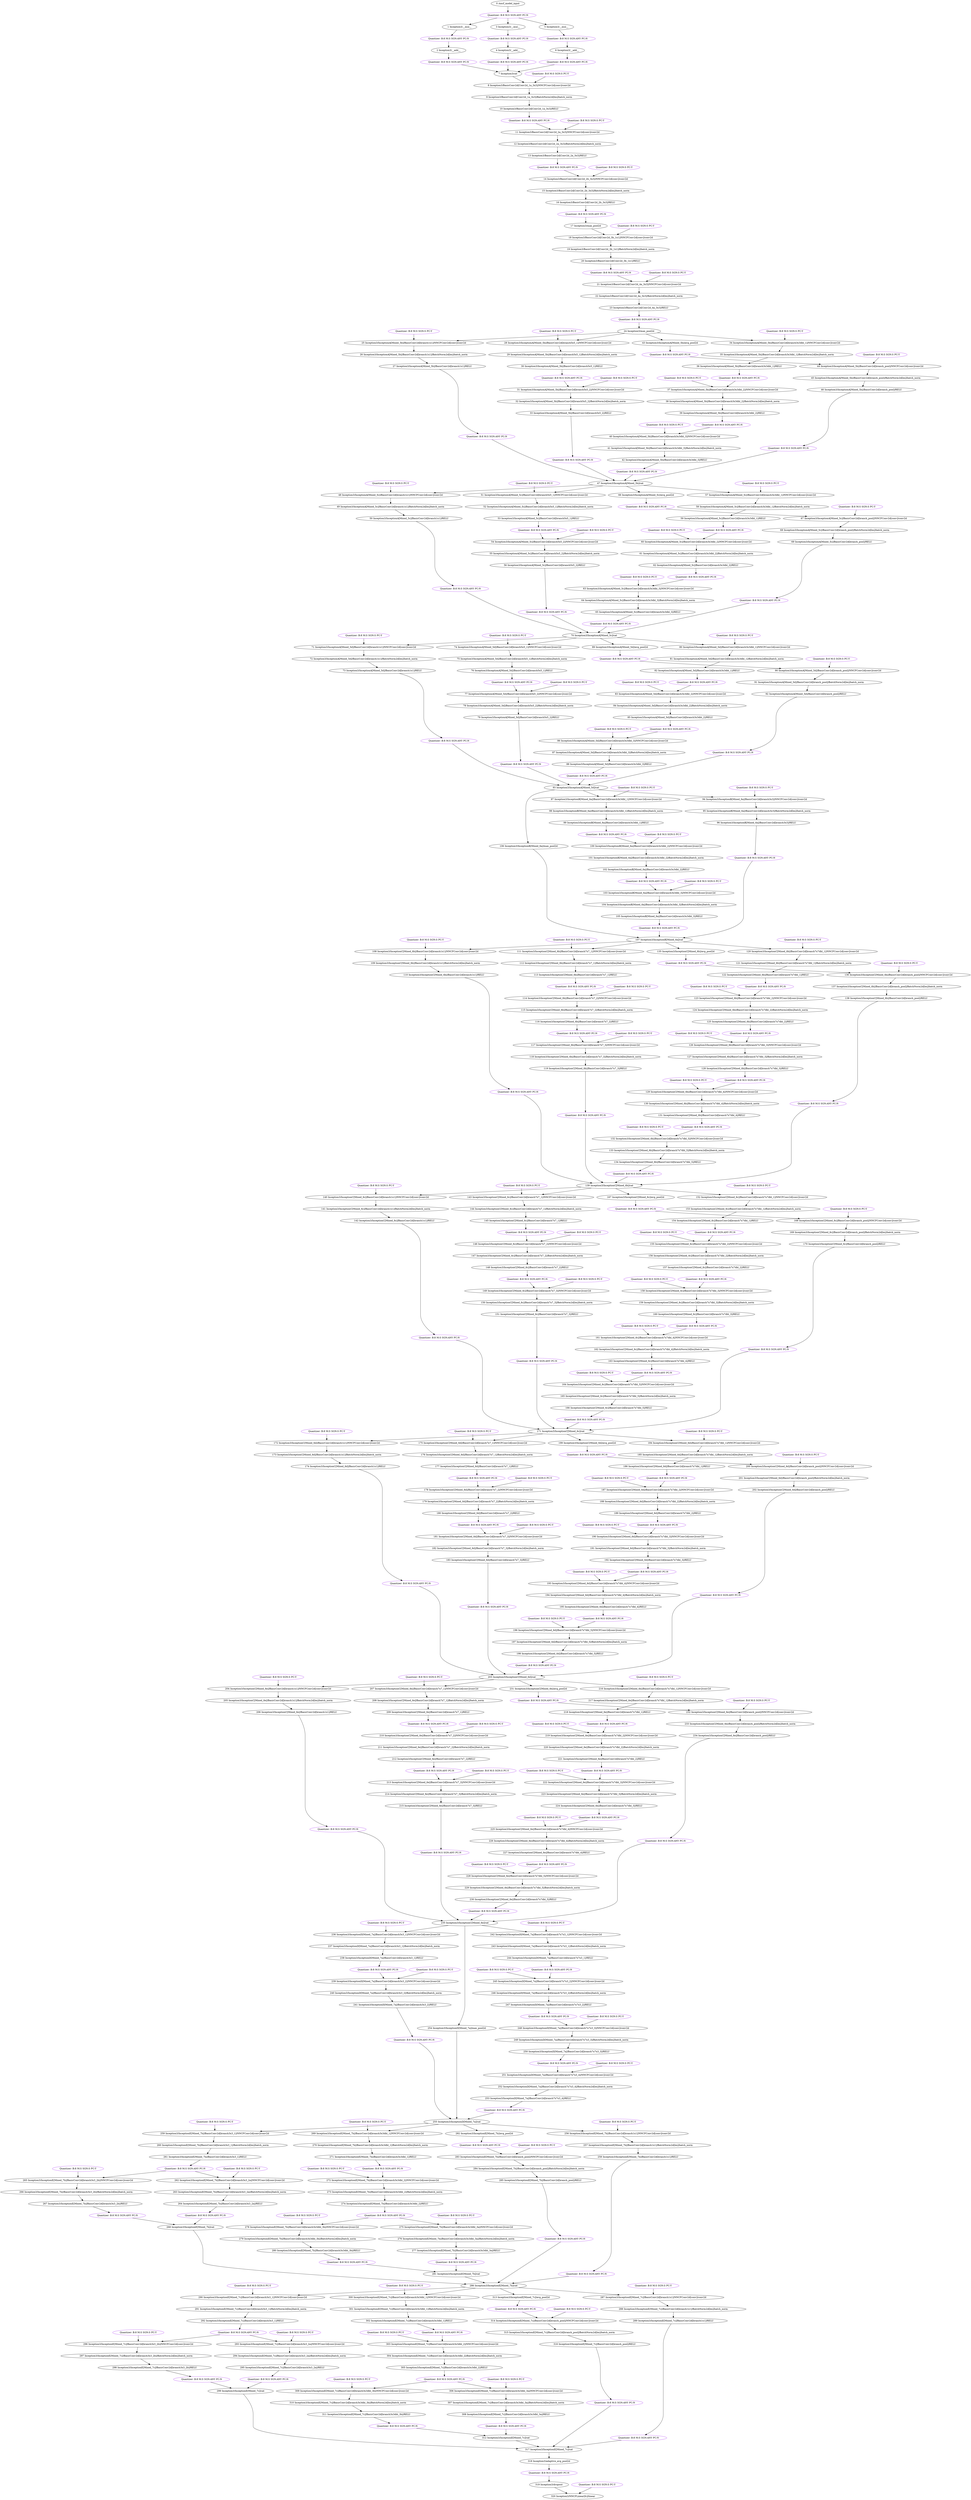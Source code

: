 strict digraph  {
"0 /nncf_model_input" [id=0, scope="", type=nncf_model_input];
"1 Inception3/__mul__" [id=1, scope=Inception3, type=__mul__];
"2 Inception3/__add__" [id=2, scope=Inception3, type=__add__];
"3 Inception3/__mul__" [id=3, scope=Inception3, type=__mul__];
"4 Inception3/__add__" [id=4, scope=Inception3, type=__add__];
"5 Inception3/__mul__" [id=5, scope=Inception3, type=__mul__];
"6 Inception3/__add__" [id=6, scope=Inception3, type=__add__];
"7 Inception3/cat" [id=7, scope=Inception3, type=cat];
"8 Inception3/BasicConv2d[Conv2d_1a_3x3]/NNCFConv2d[conv]/conv2d" [id=8, scope="Inception3/BasicConv2d[Conv2d_1a_3x3]/NNCFConv2d[conv]", type=conv2d];
"9 Inception3/BasicConv2d[Conv2d_1a_3x3]/BatchNorm2d[bn]/batch_norm" [id=9, scope="Inception3/BasicConv2d[Conv2d_1a_3x3]/BatchNorm2d[bn]", type=batch_norm];
"10 Inception3/BasicConv2d[Conv2d_1a_3x3]/RELU" [id=10, scope="Inception3/BasicConv2d[Conv2d_1a_3x3]", type=RELU];
"11 Inception3/BasicConv2d[Conv2d_2a_3x3]/NNCFConv2d[conv]/conv2d" [id=11, scope="Inception3/BasicConv2d[Conv2d_2a_3x3]/NNCFConv2d[conv]", type=conv2d];
"12 Inception3/BasicConv2d[Conv2d_2a_3x3]/BatchNorm2d[bn]/batch_norm" [id=12, scope="Inception3/BasicConv2d[Conv2d_2a_3x3]/BatchNorm2d[bn]", type=batch_norm];
"13 Inception3/BasicConv2d[Conv2d_2a_3x3]/RELU" [id=13, scope="Inception3/BasicConv2d[Conv2d_2a_3x3]", type=RELU];
"14 Inception3/BasicConv2d[Conv2d_2b_3x3]/NNCFConv2d[conv]/conv2d" [id=14, scope="Inception3/BasicConv2d[Conv2d_2b_3x3]/NNCFConv2d[conv]", type=conv2d];
"15 Inception3/BasicConv2d[Conv2d_2b_3x3]/BatchNorm2d[bn]/batch_norm" [id=15, scope="Inception3/BasicConv2d[Conv2d_2b_3x3]/BatchNorm2d[bn]", type=batch_norm];
"16 Inception3/BasicConv2d[Conv2d_2b_3x3]/RELU" [id=16, scope="Inception3/BasicConv2d[Conv2d_2b_3x3]", type=RELU];
"17 Inception3/max_pool2d" [id=17, scope=Inception3, type=max_pool2d];
"18 Inception3/BasicConv2d[Conv2d_3b_1x1]/NNCFConv2d[conv]/conv2d" [id=18, scope="Inception3/BasicConv2d[Conv2d_3b_1x1]/NNCFConv2d[conv]", type=conv2d];
"19 Inception3/BasicConv2d[Conv2d_3b_1x1]/BatchNorm2d[bn]/batch_norm" [id=19, scope="Inception3/BasicConv2d[Conv2d_3b_1x1]/BatchNorm2d[bn]", type=batch_norm];
"20 Inception3/BasicConv2d[Conv2d_3b_1x1]/RELU" [id=20, scope="Inception3/BasicConv2d[Conv2d_3b_1x1]", type=RELU];
"21 Inception3/BasicConv2d[Conv2d_4a_3x3]/NNCFConv2d[conv]/conv2d" [id=21, scope="Inception3/BasicConv2d[Conv2d_4a_3x3]/NNCFConv2d[conv]", type=conv2d];
"22 Inception3/BasicConv2d[Conv2d_4a_3x3]/BatchNorm2d[bn]/batch_norm" [id=22, scope="Inception3/BasicConv2d[Conv2d_4a_3x3]/BatchNorm2d[bn]", type=batch_norm];
"23 Inception3/BasicConv2d[Conv2d_4a_3x3]/RELU" [id=23, scope="Inception3/BasicConv2d[Conv2d_4a_3x3]", type=RELU];
"24 Inception3/max_pool2d" [id=24, scope=Inception3, type=max_pool2d];
"25 Inception3/InceptionA[Mixed_5b]/BasicConv2d[branch1x1]/NNCFConv2d[conv]/conv2d" [id=25, scope="Inception3/InceptionA[Mixed_5b]/BasicConv2d[branch1x1]/NNCFConv2d[conv]", type=conv2d];
"26 Inception3/InceptionA[Mixed_5b]/BasicConv2d[branch1x1]/BatchNorm2d[bn]/batch_norm" [id=26, scope="Inception3/InceptionA[Mixed_5b]/BasicConv2d[branch1x1]/BatchNorm2d[bn]", type=batch_norm];
"27 Inception3/InceptionA[Mixed_5b]/BasicConv2d[branch1x1]/RELU" [id=27, scope="Inception3/InceptionA[Mixed_5b]/BasicConv2d[branch1x1]", type=RELU];
"28 Inception3/InceptionA[Mixed_5b]/BasicConv2d[branch5x5_1]/NNCFConv2d[conv]/conv2d" [id=28, scope="Inception3/InceptionA[Mixed_5b]/BasicConv2d[branch5x5_1]/NNCFConv2d[conv]", type=conv2d];
"29 Inception3/InceptionA[Mixed_5b]/BasicConv2d[branch5x5_1]/BatchNorm2d[bn]/batch_norm" [id=29, scope="Inception3/InceptionA[Mixed_5b]/BasicConv2d[branch5x5_1]/BatchNorm2d[bn]", type=batch_norm];
"30 Inception3/InceptionA[Mixed_5b]/BasicConv2d[branch5x5_1]/RELU" [id=30, scope="Inception3/InceptionA[Mixed_5b]/BasicConv2d[branch5x5_1]", type=RELU];
"31 Inception3/InceptionA[Mixed_5b]/BasicConv2d[branch5x5_2]/NNCFConv2d[conv]/conv2d" [id=31, scope="Inception3/InceptionA[Mixed_5b]/BasicConv2d[branch5x5_2]/NNCFConv2d[conv]", type=conv2d];
"32 Inception3/InceptionA[Mixed_5b]/BasicConv2d[branch5x5_2]/BatchNorm2d[bn]/batch_norm" [id=32, scope="Inception3/InceptionA[Mixed_5b]/BasicConv2d[branch5x5_2]/BatchNorm2d[bn]", type=batch_norm];
"33 Inception3/InceptionA[Mixed_5b]/BasicConv2d[branch5x5_2]/RELU" [id=33, scope="Inception3/InceptionA[Mixed_5b]/BasicConv2d[branch5x5_2]", type=RELU];
"34 Inception3/InceptionA[Mixed_5b]/BasicConv2d[branch3x3dbl_1]/NNCFConv2d[conv]/conv2d" [id=34, scope="Inception3/InceptionA[Mixed_5b]/BasicConv2d[branch3x3dbl_1]/NNCFConv2d[conv]", type=conv2d];
"35 Inception3/InceptionA[Mixed_5b]/BasicConv2d[branch3x3dbl_1]/BatchNorm2d[bn]/batch_norm" [id=35, scope="Inception3/InceptionA[Mixed_5b]/BasicConv2d[branch3x3dbl_1]/BatchNorm2d[bn]", type=batch_norm];
"36 Inception3/InceptionA[Mixed_5b]/BasicConv2d[branch3x3dbl_1]/RELU" [id=36, scope="Inception3/InceptionA[Mixed_5b]/BasicConv2d[branch3x3dbl_1]", type=RELU];
"37 Inception3/InceptionA[Mixed_5b]/BasicConv2d[branch3x3dbl_2]/NNCFConv2d[conv]/conv2d" [id=37, scope="Inception3/InceptionA[Mixed_5b]/BasicConv2d[branch3x3dbl_2]/NNCFConv2d[conv]", type=conv2d];
"38 Inception3/InceptionA[Mixed_5b]/BasicConv2d[branch3x3dbl_2]/BatchNorm2d[bn]/batch_norm" [id=38, scope="Inception3/InceptionA[Mixed_5b]/BasicConv2d[branch3x3dbl_2]/BatchNorm2d[bn]", type=batch_norm];
"39 Inception3/InceptionA[Mixed_5b]/BasicConv2d[branch3x3dbl_2]/RELU" [id=39, scope="Inception3/InceptionA[Mixed_5b]/BasicConv2d[branch3x3dbl_2]", type=RELU];
"40 Inception3/InceptionA[Mixed_5b]/BasicConv2d[branch3x3dbl_3]/NNCFConv2d[conv]/conv2d" [id=40, scope="Inception3/InceptionA[Mixed_5b]/BasicConv2d[branch3x3dbl_3]/NNCFConv2d[conv]", type=conv2d];
"41 Inception3/InceptionA[Mixed_5b]/BasicConv2d[branch3x3dbl_3]/BatchNorm2d[bn]/batch_norm" [id=41, scope="Inception3/InceptionA[Mixed_5b]/BasicConv2d[branch3x3dbl_3]/BatchNorm2d[bn]", type=batch_norm];
"42 Inception3/InceptionA[Mixed_5b]/BasicConv2d[branch3x3dbl_3]/RELU" [id=42, scope="Inception3/InceptionA[Mixed_5b]/BasicConv2d[branch3x3dbl_3]", type=RELU];
"43 Inception3/InceptionA[Mixed_5b]/avg_pool2d" [id=43, scope="Inception3/InceptionA[Mixed_5b]", type=avg_pool2d];
"44 Inception3/InceptionA[Mixed_5b]/BasicConv2d[branch_pool]/NNCFConv2d[conv]/conv2d" [id=44, scope="Inception3/InceptionA[Mixed_5b]/BasicConv2d[branch_pool]/NNCFConv2d[conv]", type=conv2d];
"45 Inception3/InceptionA[Mixed_5b]/BasicConv2d[branch_pool]/BatchNorm2d[bn]/batch_norm" [id=45, scope="Inception3/InceptionA[Mixed_5b]/BasicConv2d[branch_pool]/BatchNorm2d[bn]", type=batch_norm];
"46 Inception3/InceptionA[Mixed_5b]/BasicConv2d[branch_pool]/RELU" [id=46, scope="Inception3/InceptionA[Mixed_5b]/BasicConv2d[branch_pool]", type=RELU];
"47 Inception3/InceptionA[Mixed_5b]/cat" [id=47, scope="Inception3/InceptionA[Mixed_5b]", type=cat];
"48 Inception3/InceptionA[Mixed_5c]/BasicConv2d[branch1x1]/NNCFConv2d[conv]/conv2d" [id=48, scope="Inception3/InceptionA[Mixed_5c]/BasicConv2d[branch1x1]/NNCFConv2d[conv]", type=conv2d];
"49 Inception3/InceptionA[Mixed_5c]/BasicConv2d[branch1x1]/BatchNorm2d[bn]/batch_norm" [id=49, scope="Inception3/InceptionA[Mixed_5c]/BasicConv2d[branch1x1]/BatchNorm2d[bn]", type=batch_norm];
"50 Inception3/InceptionA[Mixed_5c]/BasicConv2d[branch1x1]/RELU" [id=50, scope="Inception3/InceptionA[Mixed_5c]/BasicConv2d[branch1x1]", type=RELU];
"51 Inception3/InceptionA[Mixed_5c]/BasicConv2d[branch5x5_1]/NNCFConv2d[conv]/conv2d" [id=51, scope="Inception3/InceptionA[Mixed_5c]/BasicConv2d[branch5x5_1]/NNCFConv2d[conv]", type=conv2d];
"52 Inception3/InceptionA[Mixed_5c]/BasicConv2d[branch5x5_1]/BatchNorm2d[bn]/batch_norm" [id=52, scope="Inception3/InceptionA[Mixed_5c]/BasicConv2d[branch5x5_1]/BatchNorm2d[bn]", type=batch_norm];
"53 Inception3/InceptionA[Mixed_5c]/BasicConv2d[branch5x5_1]/RELU" [id=53, scope="Inception3/InceptionA[Mixed_5c]/BasicConv2d[branch5x5_1]", type=RELU];
"54 Inception3/InceptionA[Mixed_5c]/BasicConv2d[branch5x5_2]/NNCFConv2d[conv]/conv2d" [id=54, scope="Inception3/InceptionA[Mixed_5c]/BasicConv2d[branch5x5_2]/NNCFConv2d[conv]", type=conv2d];
"55 Inception3/InceptionA[Mixed_5c]/BasicConv2d[branch5x5_2]/BatchNorm2d[bn]/batch_norm" [id=55, scope="Inception3/InceptionA[Mixed_5c]/BasicConv2d[branch5x5_2]/BatchNorm2d[bn]", type=batch_norm];
"56 Inception3/InceptionA[Mixed_5c]/BasicConv2d[branch5x5_2]/RELU" [id=56, scope="Inception3/InceptionA[Mixed_5c]/BasicConv2d[branch5x5_2]", type=RELU];
"57 Inception3/InceptionA[Mixed_5c]/BasicConv2d[branch3x3dbl_1]/NNCFConv2d[conv]/conv2d" [id=57, scope="Inception3/InceptionA[Mixed_5c]/BasicConv2d[branch3x3dbl_1]/NNCFConv2d[conv]", type=conv2d];
"58 Inception3/InceptionA[Mixed_5c]/BasicConv2d[branch3x3dbl_1]/BatchNorm2d[bn]/batch_norm" [id=58, scope="Inception3/InceptionA[Mixed_5c]/BasicConv2d[branch3x3dbl_1]/BatchNorm2d[bn]", type=batch_norm];
"59 Inception3/InceptionA[Mixed_5c]/BasicConv2d[branch3x3dbl_1]/RELU" [id=59, scope="Inception3/InceptionA[Mixed_5c]/BasicConv2d[branch3x3dbl_1]", type=RELU];
"60 Inception3/InceptionA[Mixed_5c]/BasicConv2d[branch3x3dbl_2]/NNCFConv2d[conv]/conv2d" [id=60, scope="Inception3/InceptionA[Mixed_5c]/BasicConv2d[branch3x3dbl_2]/NNCFConv2d[conv]", type=conv2d];
"61 Inception3/InceptionA[Mixed_5c]/BasicConv2d[branch3x3dbl_2]/BatchNorm2d[bn]/batch_norm" [id=61, scope="Inception3/InceptionA[Mixed_5c]/BasicConv2d[branch3x3dbl_2]/BatchNorm2d[bn]", type=batch_norm];
"62 Inception3/InceptionA[Mixed_5c]/BasicConv2d[branch3x3dbl_2]/RELU" [id=62, scope="Inception3/InceptionA[Mixed_5c]/BasicConv2d[branch3x3dbl_2]", type=RELU];
"63 Inception3/InceptionA[Mixed_5c]/BasicConv2d[branch3x3dbl_3]/NNCFConv2d[conv]/conv2d" [id=63, scope="Inception3/InceptionA[Mixed_5c]/BasicConv2d[branch3x3dbl_3]/NNCFConv2d[conv]", type=conv2d];
"64 Inception3/InceptionA[Mixed_5c]/BasicConv2d[branch3x3dbl_3]/BatchNorm2d[bn]/batch_norm" [id=64, scope="Inception3/InceptionA[Mixed_5c]/BasicConv2d[branch3x3dbl_3]/BatchNorm2d[bn]", type=batch_norm];
"65 Inception3/InceptionA[Mixed_5c]/BasicConv2d[branch3x3dbl_3]/RELU" [id=65, scope="Inception3/InceptionA[Mixed_5c]/BasicConv2d[branch3x3dbl_3]", type=RELU];
"66 Inception3/InceptionA[Mixed_5c]/avg_pool2d" [id=66, scope="Inception3/InceptionA[Mixed_5c]", type=avg_pool2d];
"67 Inception3/InceptionA[Mixed_5c]/BasicConv2d[branch_pool]/NNCFConv2d[conv]/conv2d" [id=67, scope="Inception3/InceptionA[Mixed_5c]/BasicConv2d[branch_pool]/NNCFConv2d[conv]", type=conv2d];
"68 Inception3/InceptionA[Mixed_5c]/BasicConv2d[branch_pool]/BatchNorm2d[bn]/batch_norm" [id=68, scope="Inception3/InceptionA[Mixed_5c]/BasicConv2d[branch_pool]/BatchNorm2d[bn]", type=batch_norm];
"69 Inception3/InceptionA[Mixed_5c]/BasicConv2d[branch_pool]/RELU" [id=69, scope="Inception3/InceptionA[Mixed_5c]/BasicConv2d[branch_pool]", type=RELU];
"70 Inception3/InceptionA[Mixed_5c]/cat" [id=70, scope="Inception3/InceptionA[Mixed_5c]", type=cat];
"71 Inception3/InceptionA[Mixed_5d]/BasicConv2d[branch1x1]/NNCFConv2d[conv]/conv2d" [id=71, scope="Inception3/InceptionA[Mixed_5d]/BasicConv2d[branch1x1]/NNCFConv2d[conv]", type=conv2d];
"72 Inception3/InceptionA[Mixed_5d]/BasicConv2d[branch1x1]/BatchNorm2d[bn]/batch_norm" [id=72, scope="Inception3/InceptionA[Mixed_5d]/BasicConv2d[branch1x1]/BatchNorm2d[bn]", type=batch_norm];
"73 Inception3/InceptionA[Mixed_5d]/BasicConv2d[branch1x1]/RELU" [id=73, scope="Inception3/InceptionA[Mixed_5d]/BasicConv2d[branch1x1]", type=RELU];
"74 Inception3/InceptionA[Mixed_5d]/BasicConv2d[branch5x5_1]/NNCFConv2d[conv]/conv2d" [id=74, scope="Inception3/InceptionA[Mixed_5d]/BasicConv2d[branch5x5_1]/NNCFConv2d[conv]", type=conv2d];
"75 Inception3/InceptionA[Mixed_5d]/BasicConv2d[branch5x5_1]/BatchNorm2d[bn]/batch_norm" [id=75, scope="Inception3/InceptionA[Mixed_5d]/BasicConv2d[branch5x5_1]/BatchNorm2d[bn]", type=batch_norm];
"76 Inception3/InceptionA[Mixed_5d]/BasicConv2d[branch5x5_1]/RELU" [id=76, scope="Inception3/InceptionA[Mixed_5d]/BasicConv2d[branch5x5_1]", type=RELU];
"77 Inception3/InceptionA[Mixed_5d]/BasicConv2d[branch5x5_2]/NNCFConv2d[conv]/conv2d" [id=77, scope="Inception3/InceptionA[Mixed_5d]/BasicConv2d[branch5x5_2]/NNCFConv2d[conv]", type=conv2d];
"78 Inception3/InceptionA[Mixed_5d]/BasicConv2d[branch5x5_2]/BatchNorm2d[bn]/batch_norm" [id=78, scope="Inception3/InceptionA[Mixed_5d]/BasicConv2d[branch5x5_2]/BatchNorm2d[bn]", type=batch_norm];
"79 Inception3/InceptionA[Mixed_5d]/BasicConv2d[branch5x5_2]/RELU" [id=79, scope="Inception3/InceptionA[Mixed_5d]/BasicConv2d[branch5x5_2]", type=RELU];
"80 Inception3/InceptionA[Mixed_5d]/BasicConv2d[branch3x3dbl_1]/NNCFConv2d[conv]/conv2d" [id=80, scope="Inception3/InceptionA[Mixed_5d]/BasicConv2d[branch3x3dbl_1]/NNCFConv2d[conv]", type=conv2d];
"81 Inception3/InceptionA[Mixed_5d]/BasicConv2d[branch3x3dbl_1]/BatchNorm2d[bn]/batch_norm" [id=81, scope="Inception3/InceptionA[Mixed_5d]/BasicConv2d[branch3x3dbl_1]/BatchNorm2d[bn]", type=batch_norm];
"82 Inception3/InceptionA[Mixed_5d]/BasicConv2d[branch3x3dbl_1]/RELU" [id=82, scope="Inception3/InceptionA[Mixed_5d]/BasicConv2d[branch3x3dbl_1]", type=RELU];
"83 Inception3/InceptionA[Mixed_5d]/BasicConv2d[branch3x3dbl_2]/NNCFConv2d[conv]/conv2d" [id=83, scope="Inception3/InceptionA[Mixed_5d]/BasicConv2d[branch3x3dbl_2]/NNCFConv2d[conv]", type=conv2d];
"84 Inception3/InceptionA[Mixed_5d]/BasicConv2d[branch3x3dbl_2]/BatchNorm2d[bn]/batch_norm" [id=84, scope="Inception3/InceptionA[Mixed_5d]/BasicConv2d[branch3x3dbl_2]/BatchNorm2d[bn]", type=batch_norm];
"85 Inception3/InceptionA[Mixed_5d]/BasicConv2d[branch3x3dbl_2]/RELU" [id=85, scope="Inception3/InceptionA[Mixed_5d]/BasicConv2d[branch3x3dbl_2]", type=RELU];
"86 Inception3/InceptionA[Mixed_5d]/BasicConv2d[branch3x3dbl_3]/NNCFConv2d[conv]/conv2d" [id=86, scope="Inception3/InceptionA[Mixed_5d]/BasicConv2d[branch3x3dbl_3]/NNCFConv2d[conv]", type=conv2d];
"87 Inception3/InceptionA[Mixed_5d]/BasicConv2d[branch3x3dbl_3]/BatchNorm2d[bn]/batch_norm" [id=87, scope="Inception3/InceptionA[Mixed_5d]/BasicConv2d[branch3x3dbl_3]/BatchNorm2d[bn]", type=batch_norm];
"88 Inception3/InceptionA[Mixed_5d]/BasicConv2d[branch3x3dbl_3]/RELU" [id=88, scope="Inception3/InceptionA[Mixed_5d]/BasicConv2d[branch3x3dbl_3]", type=RELU];
"89 Inception3/InceptionA[Mixed_5d]/avg_pool2d" [id=89, scope="Inception3/InceptionA[Mixed_5d]", type=avg_pool2d];
"90 Inception3/InceptionA[Mixed_5d]/BasicConv2d[branch_pool]/NNCFConv2d[conv]/conv2d" [id=90, scope="Inception3/InceptionA[Mixed_5d]/BasicConv2d[branch_pool]/NNCFConv2d[conv]", type=conv2d];
"91 Inception3/InceptionA[Mixed_5d]/BasicConv2d[branch_pool]/BatchNorm2d[bn]/batch_norm" [id=91, scope="Inception3/InceptionA[Mixed_5d]/BasicConv2d[branch_pool]/BatchNorm2d[bn]", type=batch_norm];
"92 Inception3/InceptionA[Mixed_5d]/BasicConv2d[branch_pool]/RELU" [id=92, scope="Inception3/InceptionA[Mixed_5d]/BasicConv2d[branch_pool]", type=RELU];
"93 Inception3/InceptionA[Mixed_5d]/cat" [id=93, scope="Inception3/InceptionA[Mixed_5d]", type=cat];
"94 Inception3/InceptionB[Mixed_6a]/BasicConv2d[branch3x3]/NNCFConv2d[conv]/conv2d" [id=94, scope="Inception3/InceptionB[Mixed_6a]/BasicConv2d[branch3x3]/NNCFConv2d[conv]", type=conv2d];
"95 Inception3/InceptionB[Mixed_6a]/BasicConv2d[branch3x3]/BatchNorm2d[bn]/batch_norm" [id=95, scope="Inception3/InceptionB[Mixed_6a]/BasicConv2d[branch3x3]/BatchNorm2d[bn]", type=batch_norm];
"96 Inception3/InceptionB[Mixed_6a]/BasicConv2d[branch3x3]/RELU" [id=96, scope="Inception3/InceptionB[Mixed_6a]/BasicConv2d[branch3x3]", type=RELU];
"97 Inception3/InceptionB[Mixed_6a]/BasicConv2d[branch3x3dbl_1]/NNCFConv2d[conv]/conv2d" [id=97, scope="Inception3/InceptionB[Mixed_6a]/BasicConv2d[branch3x3dbl_1]/NNCFConv2d[conv]", type=conv2d];
"98 Inception3/InceptionB[Mixed_6a]/BasicConv2d[branch3x3dbl_1]/BatchNorm2d[bn]/batch_norm" [id=98, scope="Inception3/InceptionB[Mixed_6a]/BasicConv2d[branch3x3dbl_1]/BatchNorm2d[bn]", type=batch_norm];
"99 Inception3/InceptionB[Mixed_6a]/BasicConv2d[branch3x3dbl_1]/RELU" [id=99, scope="Inception3/InceptionB[Mixed_6a]/BasicConv2d[branch3x3dbl_1]", type=RELU];
"100 Inception3/InceptionB[Mixed_6a]/BasicConv2d[branch3x3dbl_2]/NNCFConv2d[conv]/conv2d" [id=100, scope="Inception3/InceptionB[Mixed_6a]/BasicConv2d[branch3x3dbl_2]/NNCFConv2d[conv]", type=conv2d];
"101 Inception3/InceptionB[Mixed_6a]/BasicConv2d[branch3x3dbl_2]/BatchNorm2d[bn]/batch_norm" [id=101, scope="Inception3/InceptionB[Mixed_6a]/BasicConv2d[branch3x3dbl_2]/BatchNorm2d[bn]", type=batch_norm];
"102 Inception3/InceptionB[Mixed_6a]/BasicConv2d[branch3x3dbl_2]/RELU" [id=102, scope="Inception3/InceptionB[Mixed_6a]/BasicConv2d[branch3x3dbl_2]", type=RELU];
"103 Inception3/InceptionB[Mixed_6a]/BasicConv2d[branch3x3dbl_3]/NNCFConv2d[conv]/conv2d" [id=103, scope="Inception3/InceptionB[Mixed_6a]/BasicConv2d[branch3x3dbl_3]/NNCFConv2d[conv]", type=conv2d];
"104 Inception3/InceptionB[Mixed_6a]/BasicConv2d[branch3x3dbl_3]/BatchNorm2d[bn]/batch_norm" [id=104, scope="Inception3/InceptionB[Mixed_6a]/BasicConv2d[branch3x3dbl_3]/BatchNorm2d[bn]", type=batch_norm];
"105 Inception3/InceptionB[Mixed_6a]/BasicConv2d[branch3x3dbl_3]/RELU" [id=105, scope="Inception3/InceptionB[Mixed_6a]/BasicConv2d[branch3x3dbl_3]", type=RELU];
"106 Inception3/InceptionB[Mixed_6a]/max_pool2d" [id=106, scope="Inception3/InceptionB[Mixed_6a]", type=max_pool2d];
"107 Inception3/InceptionB[Mixed_6a]/cat" [id=107, scope="Inception3/InceptionB[Mixed_6a]", type=cat];
"108 Inception3/InceptionC[Mixed_6b]/BasicConv2d[branch1x1]/NNCFConv2d[conv]/conv2d" [id=108, scope="Inception3/InceptionC[Mixed_6b]/BasicConv2d[branch1x1]/NNCFConv2d[conv]", type=conv2d];
"109 Inception3/InceptionC[Mixed_6b]/BasicConv2d[branch1x1]/BatchNorm2d[bn]/batch_norm" [id=109, scope="Inception3/InceptionC[Mixed_6b]/BasicConv2d[branch1x1]/BatchNorm2d[bn]", type=batch_norm];
"110 Inception3/InceptionC[Mixed_6b]/BasicConv2d[branch1x1]/RELU" [id=110, scope="Inception3/InceptionC[Mixed_6b]/BasicConv2d[branch1x1]", type=RELU];
"111 Inception3/InceptionC[Mixed_6b]/BasicConv2d[branch7x7_1]/NNCFConv2d[conv]/conv2d" [id=111, scope="Inception3/InceptionC[Mixed_6b]/BasicConv2d[branch7x7_1]/NNCFConv2d[conv]", type=conv2d];
"112 Inception3/InceptionC[Mixed_6b]/BasicConv2d[branch7x7_1]/BatchNorm2d[bn]/batch_norm" [id=112, scope="Inception3/InceptionC[Mixed_6b]/BasicConv2d[branch7x7_1]/BatchNorm2d[bn]", type=batch_norm];
"113 Inception3/InceptionC[Mixed_6b]/BasicConv2d[branch7x7_1]/RELU" [id=113, scope="Inception3/InceptionC[Mixed_6b]/BasicConv2d[branch7x7_1]", type=RELU];
"114 Inception3/InceptionC[Mixed_6b]/BasicConv2d[branch7x7_2]/NNCFConv2d[conv]/conv2d" [id=114, scope="Inception3/InceptionC[Mixed_6b]/BasicConv2d[branch7x7_2]/NNCFConv2d[conv]", type=conv2d];
"115 Inception3/InceptionC[Mixed_6b]/BasicConv2d[branch7x7_2]/BatchNorm2d[bn]/batch_norm" [id=115, scope="Inception3/InceptionC[Mixed_6b]/BasicConv2d[branch7x7_2]/BatchNorm2d[bn]", type=batch_norm];
"116 Inception3/InceptionC[Mixed_6b]/BasicConv2d[branch7x7_2]/RELU" [id=116, scope="Inception3/InceptionC[Mixed_6b]/BasicConv2d[branch7x7_2]", type=RELU];
"117 Inception3/InceptionC[Mixed_6b]/BasicConv2d[branch7x7_3]/NNCFConv2d[conv]/conv2d" [id=117, scope="Inception3/InceptionC[Mixed_6b]/BasicConv2d[branch7x7_3]/NNCFConv2d[conv]", type=conv2d];
"118 Inception3/InceptionC[Mixed_6b]/BasicConv2d[branch7x7_3]/BatchNorm2d[bn]/batch_norm" [id=118, scope="Inception3/InceptionC[Mixed_6b]/BasicConv2d[branch7x7_3]/BatchNorm2d[bn]", type=batch_norm];
"119 Inception3/InceptionC[Mixed_6b]/BasicConv2d[branch7x7_3]/RELU" [id=119, scope="Inception3/InceptionC[Mixed_6b]/BasicConv2d[branch7x7_3]", type=RELU];
"120 Inception3/InceptionC[Mixed_6b]/BasicConv2d[branch7x7dbl_1]/NNCFConv2d[conv]/conv2d" [id=120, scope="Inception3/InceptionC[Mixed_6b]/BasicConv2d[branch7x7dbl_1]/NNCFConv2d[conv]", type=conv2d];
"121 Inception3/InceptionC[Mixed_6b]/BasicConv2d[branch7x7dbl_1]/BatchNorm2d[bn]/batch_norm" [id=121, scope="Inception3/InceptionC[Mixed_6b]/BasicConv2d[branch7x7dbl_1]/BatchNorm2d[bn]", type=batch_norm];
"122 Inception3/InceptionC[Mixed_6b]/BasicConv2d[branch7x7dbl_1]/RELU" [id=122, scope="Inception3/InceptionC[Mixed_6b]/BasicConv2d[branch7x7dbl_1]", type=RELU];
"123 Inception3/InceptionC[Mixed_6b]/BasicConv2d[branch7x7dbl_2]/NNCFConv2d[conv]/conv2d" [id=123, scope="Inception3/InceptionC[Mixed_6b]/BasicConv2d[branch7x7dbl_2]/NNCFConv2d[conv]", type=conv2d];
"124 Inception3/InceptionC[Mixed_6b]/BasicConv2d[branch7x7dbl_2]/BatchNorm2d[bn]/batch_norm" [id=124, scope="Inception3/InceptionC[Mixed_6b]/BasicConv2d[branch7x7dbl_2]/BatchNorm2d[bn]", type=batch_norm];
"125 Inception3/InceptionC[Mixed_6b]/BasicConv2d[branch7x7dbl_2]/RELU" [id=125, scope="Inception3/InceptionC[Mixed_6b]/BasicConv2d[branch7x7dbl_2]", type=RELU];
"126 Inception3/InceptionC[Mixed_6b]/BasicConv2d[branch7x7dbl_3]/NNCFConv2d[conv]/conv2d" [id=126, scope="Inception3/InceptionC[Mixed_6b]/BasicConv2d[branch7x7dbl_3]/NNCFConv2d[conv]", type=conv2d];
"127 Inception3/InceptionC[Mixed_6b]/BasicConv2d[branch7x7dbl_3]/BatchNorm2d[bn]/batch_norm" [id=127, scope="Inception3/InceptionC[Mixed_6b]/BasicConv2d[branch7x7dbl_3]/BatchNorm2d[bn]", type=batch_norm];
"128 Inception3/InceptionC[Mixed_6b]/BasicConv2d[branch7x7dbl_3]/RELU" [id=128, scope="Inception3/InceptionC[Mixed_6b]/BasicConv2d[branch7x7dbl_3]", type=RELU];
"129 Inception3/InceptionC[Mixed_6b]/BasicConv2d[branch7x7dbl_4]/NNCFConv2d[conv]/conv2d" [id=129, scope="Inception3/InceptionC[Mixed_6b]/BasicConv2d[branch7x7dbl_4]/NNCFConv2d[conv]", type=conv2d];
"130 Inception3/InceptionC[Mixed_6b]/BasicConv2d[branch7x7dbl_4]/BatchNorm2d[bn]/batch_norm" [id=130, scope="Inception3/InceptionC[Mixed_6b]/BasicConv2d[branch7x7dbl_4]/BatchNorm2d[bn]", type=batch_norm];
"131 Inception3/InceptionC[Mixed_6b]/BasicConv2d[branch7x7dbl_4]/RELU" [id=131, scope="Inception3/InceptionC[Mixed_6b]/BasicConv2d[branch7x7dbl_4]", type=RELU];
"132 Inception3/InceptionC[Mixed_6b]/BasicConv2d[branch7x7dbl_5]/NNCFConv2d[conv]/conv2d" [id=132, scope="Inception3/InceptionC[Mixed_6b]/BasicConv2d[branch7x7dbl_5]/NNCFConv2d[conv]", type=conv2d];
"133 Inception3/InceptionC[Mixed_6b]/BasicConv2d[branch7x7dbl_5]/BatchNorm2d[bn]/batch_norm" [id=133, scope="Inception3/InceptionC[Mixed_6b]/BasicConv2d[branch7x7dbl_5]/BatchNorm2d[bn]", type=batch_norm];
"134 Inception3/InceptionC[Mixed_6b]/BasicConv2d[branch7x7dbl_5]/RELU" [id=134, scope="Inception3/InceptionC[Mixed_6b]/BasicConv2d[branch7x7dbl_5]", type=RELU];
"135 Inception3/InceptionC[Mixed_6b]/avg_pool2d" [id=135, scope="Inception3/InceptionC[Mixed_6b]", type=avg_pool2d];
"136 Inception3/InceptionC[Mixed_6b]/BasicConv2d[branch_pool]/NNCFConv2d[conv]/conv2d" [id=136, scope="Inception3/InceptionC[Mixed_6b]/BasicConv2d[branch_pool]/NNCFConv2d[conv]", type=conv2d];
"137 Inception3/InceptionC[Mixed_6b]/BasicConv2d[branch_pool]/BatchNorm2d[bn]/batch_norm" [id=137, scope="Inception3/InceptionC[Mixed_6b]/BasicConv2d[branch_pool]/BatchNorm2d[bn]", type=batch_norm];
"138 Inception3/InceptionC[Mixed_6b]/BasicConv2d[branch_pool]/RELU" [id=138, scope="Inception3/InceptionC[Mixed_6b]/BasicConv2d[branch_pool]", type=RELU];
"139 Inception3/InceptionC[Mixed_6b]/cat" [id=139, scope="Inception3/InceptionC[Mixed_6b]", type=cat];
"140 Inception3/InceptionC[Mixed_6c]/BasicConv2d[branch1x1]/NNCFConv2d[conv]/conv2d" [id=140, scope="Inception3/InceptionC[Mixed_6c]/BasicConv2d[branch1x1]/NNCFConv2d[conv]", type=conv2d];
"141 Inception3/InceptionC[Mixed_6c]/BasicConv2d[branch1x1]/BatchNorm2d[bn]/batch_norm" [id=141, scope="Inception3/InceptionC[Mixed_6c]/BasicConv2d[branch1x1]/BatchNorm2d[bn]", type=batch_norm];
"142 Inception3/InceptionC[Mixed_6c]/BasicConv2d[branch1x1]/RELU" [id=142, scope="Inception3/InceptionC[Mixed_6c]/BasicConv2d[branch1x1]", type=RELU];
"143 Inception3/InceptionC[Mixed_6c]/BasicConv2d[branch7x7_1]/NNCFConv2d[conv]/conv2d" [id=143, scope="Inception3/InceptionC[Mixed_6c]/BasicConv2d[branch7x7_1]/NNCFConv2d[conv]", type=conv2d];
"144 Inception3/InceptionC[Mixed_6c]/BasicConv2d[branch7x7_1]/BatchNorm2d[bn]/batch_norm" [id=144, scope="Inception3/InceptionC[Mixed_6c]/BasicConv2d[branch7x7_1]/BatchNorm2d[bn]", type=batch_norm];
"145 Inception3/InceptionC[Mixed_6c]/BasicConv2d[branch7x7_1]/RELU" [id=145, scope="Inception3/InceptionC[Mixed_6c]/BasicConv2d[branch7x7_1]", type=RELU];
"146 Inception3/InceptionC[Mixed_6c]/BasicConv2d[branch7x7_2]/NNCFConv2d[conv]/conv2d" [id=146, scope="Inception3/InceptionC[Mixed_6c]/BasicConv2d[branch7x7_2]/NNCFConv2d[conv]", type=conv2d];
"147 Inception3/InceptionC[Mixed_6c]/BasicConv2d[branch7x7_2]/BatchNorm2d[bn]/batch_norm" [id=147, scope="Inception3/InceptionC[Mixed_6c]/BasicConv2d[branch7x7_2]/BatchNorm2d[bn]", type=batch_norm];
"148 Inception3/InceptionC[Mixed_6c]/BasicConv2d[branch7x7_2]/RELU" [id=148, scope="Inception3/InceptionC[Mixed_6c]/BasicConv2d[branch7x7_2]", type=RELU];
"149 Inception3/InceptionC[Mixed_6c]/BasicConv2d[branch7x7_3]/NNCFConv2d[conv]/conv2d" [id=149, scope="Inception3/InceptionC[Mixed_6c]/BasicConv2d[branch7x7_3]/NNCFConv2d[conv]", type=conv2d];
"150 Inception3/InceptionC[Mixed_6c]/BasicConv2d[branch7x7_3]/BatchNorm2d[bn]/batch_norm" [id=150, scope="Inception3/InceptionC[Mixed_6c]/BasicConv2d[branch7x7_3]/BatchNorm2d[bn]", type=batch_norm];
"151 Inception3/InceptionC[Mixed_6c]/BasicConv2d[branch7x7_3]/RELU" [id=151, scope="Inception3/InceptionC[Mixed_6c]/BasicConv2d[branch7x7_3]", type=RELU];
"152 Inception3/InceptionC[Mixed_6c]/BasicConv2d[branch7x7dbl_1]/NNCFConv2d[conv]/conv2d" [id=152, scope="Inception3/InceptionC[Mixed_6c]/BasicConv2d[branch7x7dbl_1]/NNCFConv2d[conv]", type=conv2d];
"153 Inception3/InceptionC[Mixed_6c]/BasicConv2d[branch7x7dbl_1]/BatchNorm2d[bn]/batch_norm" [id=153, scope="Inception3/InceptionC[Mixed_6c]/BasicConv2d[branch7x7dbl_1]/BatchNorm2d[bn]", type=batch_norm];
"154 Inception3/InceptionC[Mixed_6c]/BasicConv2d[branch7x7dbl_1]/RELU" [id=154, scope="Inception3/InceptionC[Mixed_6c]/BasicConv2d[branch7x7dbl_1]", type=RELU];
"155 Inception3/InceptionC[Mixed_6c]/BasicConv2d[branch7x7dbl_2]/NNCFConv2d[conv]/conv2d" [id=155, scope="Inception3/InceptionC[Mixed_6c]/BasicConv2d[branch7x7dbl_2]/NNCFConv2d[conv]", type=conv2d];
"156 Inception3/InceptionC[Mixed_6c]/BasicConv2d[branch7x7dbl_2]/BatchNorm2d[bn]/batch_norm" [id=156, scope="Inception3/InceptionC[Mixed_6c]/BasicConv2d[branch7x7dbl_2]/BatchNorm2d[bn]", type=batch_norm];
"157 Inception3/InceptionC[Mixed_6c]/BasicConv2d[branch7x7dbl_2]/RELU" [id=157, scope="Inception3/InceptionC[Mixed_6c]/BasicConv2d[branch7x7dbl_2]", type=RELU];
"158 Inception3/InceptionC[Mixed_6c]/BasicConv2d[branch7x7dbl_3]/NNCFConv2d[conv]/conv2d" [id=158, scope="Inception3/InceptionC[Mixed_6c]/BasicConv2d[branch7x7dbl_3]/NNCFConv2d[conv]", type=conv2d];
"159 Inception3/InceptionC[Mixed_6c]/BasicConv2d[branch7x7dbl_3]/BatchNorm2d[bn]/batch_norm" [id=159, scope="Inception3/InceptionC[Mixed_6c]/BasicConv2d[branch7x7dbl_3]/BatchNorm2d[bn]", type=batch_norm];
"160 Inception3/InceptionC[Mixed_6c]/BasicConv2d[branch7x7dbl_3]/RELU" [id=160, scope="Inception3/InceptionC[Mixed_6c]/BasicConv2d[branch7x7dbl_3]", type=RELU];
"161 Inception3/InceptionC[Mixed_6c]/BasicConv2d[branch7x7dbl_4]/NNCFConv2d[conv]/conv2d" [id=161, scope="Inception3/InceptionC[Mixed_6c]/BasicConv2d[branch7x7dbl_4]/NNCFConv2d[conv]", type=conv2d];
"162 Inception3/InceptionC[Mixed_6c]/BasicConv2d[branch7x7dbl_4]/BatchNorm2d[bn]/batch_norm" [id=162, scope="Inception3/InceptionC[Mixed_6c]/BasicConv2d[branch7x7dbl_4]/BatchNorm2d[bn]", type=batch_norm];
"163 Inception3/InceptionC[Mixed_6c]/BasicConv2d[branch7x7dbl_4]/RELU" [id=163, scope="Inception3/InceptionC[Mixed_6c]/BasicConv2d[branch7x7dbl_4]", type=RELU];
"164 Inception3/InceptionC[Mixed_6c]/BasicConv2d[branch7x7dbl_5]/NNCFConv2d[conv]/conv2d" [id=164, scope="Inception3/InceptionC[Mixed_6c]/BasicConv2d[branch7x7dbl_5]/NNCFConv2d[conv]", type=conv2d];
"165 Inception3/InceptionC[Mixed_6c]/BasicConv2d[branch7x7dbl_5]/BatchNorm2d[bn]/batch_norm" [id=165, scope="Inception3/InceptionC[Mixed_6c]/BasicConv2d[branch7x7dbl_5]/BatchNorm2d[bn]", type=batch_norm];
"166 Inception3/InceptionC[Mixed_6c]/BasicConv2d[branch7x7dbl_5]/RELU" [id=166, scope="Inception3/InceptionC[Mixed_6c]/BasicConv2d[branch7x7dbl_5]", type=RELU];
"167 Inception3/InceptionC[Mixed_6c]/avg_pool2d" [id=167, scope="Inception3/InceptionC[Mixed_6c]", type=avg_pool2d];
"168 Inception3/InceptionC[Mixed_6c]/BasicConv2d[branch_pool]/NNCFConv2d[conv]/conv2d" [id=168, scope="Inception3/InceptionC[Mixed_6c]/BasicConv2d[branch_pool]/NNCFConv2d[conv]", type=conv2d];
"169 Inception3/InceptionC[Mixed_6c]/BasicConv2d[branch_pool]/BatchNorm2d[bn]/batch_norm" [id=169, scope="Inception3/InceptionC[Mixed_6c]/BasicConv2d[branch_pool]/BatchNorm2d[bn]", type=batch_norm];
"170 Inception3/InceptionC[Mixed_6c]/BasicConv2d[branch_pool]/RELU" [id=170, scope="Inception3/InceptionC[Mixed_6c]/BasicConv2d[branch_pool]", type=RELU];
"171 Inception3/InceptionC[Mixed_6c]/cat" [id=171, scope="Inception3/InceptionC[Mixed_6c]", type=cat];
"172 Inception3/InceptionC[Mixed_6d]/BasicConv2d[branch1x1]/NNCFConv2d[conv]/conv2d" [id=172, scope="Inception3/InceptionC[Mixed_6d]/BasicConv2d[branch1x1]/NNCFConv2d[conv]", type=conv2d];
"173 Inception3/InceptionC[Mixed_6d]/BasicConv2d[branch1x1]/BatchNorm2d[bn]/batch_norm" [id=173, scope="Inception3/InceptionC[Mixed_6d]/BasicConv2d[branch1x1]/BatchNorm2d[bn]", type=batch_norm];
"174 Inception3/InceptionC[Mixed_6d]/BasicConv2d[branch1x1]/RELU" [id=174, scope="Inception3/InceptionC[Mixed_6d]/BasicConv2d[branch1x1]", type=RELU];
"175 Inception3/InceptionC[Mixed_6d]/BasicConv2d[branch7x7_1]/NNCFConv2d[conv]/conv2d" [id=175, scope="Inception3/InceptionC[Mixed_6d]/BasicConv2d[branch7x7_1]/NNCFConv2d[conv]", type=conv2d];
"176 Inception3/InceptionC[Mixed_6d]/BasicConv2d[branch7x7_1]/BatchNorm2d[bn]/batch_norm" [id=176, scope="Inception3/InceptionC[Mixed_6d]/BasicConv2d[branch7x7_1]/BatchNorm2d[bn]", type=batch_norm];
"177 Inception3/InceptionC[Mixed_6d]/BasicConv2d[branch7x7_1]/RELU" [id=177, scope="Inception3/InceptionC[Mixed_6d]/BasicConv2d[branch7x7_1]", type=RELU];
"178 Inception3/InceptionC[Mixed_6d]/BasicConv2d[branch7x7_2]/NNCFConv2d[conv]/conv2d" [id=178, scope="Inception3/InceptionC[Mixed_6d]/BasicConv2d[branch7x7_2]/NNCFConv2d[conv]", type=conv2d];
"179 Inception3/InceptionC[Mixed_6d]/BasicConv2d[branch7x7_2]/BatchNorm2d[bn]/batch_norm" [id=179, scope="Inception3/InceptionC[Mixed_6d]/BasicConv2d[branch7x7_2]/BatchNorm2d[bn]", type=batch_norm];
"180 Inception3/InceptionC[Mixed_6d]/BasicConv2d[branch7x7_2]/RELU" [id=180, scope="Inception3/InceptionC[Mixed_6d]/BasicConv2d[branch7x7_2]", type=RELU];
"181 Inception3/InceptionC[Mixed_6d]/BasicConv2d[branch7x7_3]/NNCFConv2d[conv]/conv2d" [id=181, scope="Inception3/InceptionC[Mixed_6d]/BasicConv2d[branch7x7_3]/NNCFConv2d[conv]", type=conv2d];
"182 Inception3/InceptionC[Mixed_6d]/BasicConv2d[branch7x7_3]/BatchNorm2d[bn]/batch_norm" [id=182, scope="Inception3/InceptionC[Mixed_6d]/BasicConv2d[branch7x7_3]/BatchNorm2d[bn]", type=batch_norm];
"183 Inception3/InceptionC[Mixed_6d]/BasicConv2d[branch7x7_3]/RELU" [id=183, scope="Inception3/InceptionC[Mixed_6d]/BasicConv2d[branch7x7_3]", type=RELU];
"184 Inception3/InceptionC[Mixed_6d]/BasicConv2d[branch7x7dbl_1]/NNCFConv2d[conv]/conv2d" [id=184, scope="Inception3/InceptionC[Mixed_6d]/BasicConv2d[branch7x7dbl_1]/NNCFConv2d[conv]", type=conv2d];
"185 Inception3/InceptionC[Mixed_6d]/BasicConv2d[branch7x7dbl_1]/BatchNorm2d[bn]/batch_norm" [id=185, scope="Inception3/InceptionC[Mixed_6d]/BasicConv2d[branch7x7dbl_1]/BatchNorm2d[bn]", type=batch_norm];
"186 Inception3/InceptionC[Mixed_6d]/BasicConv2d[branch7x7dbl_1]/RELU" [id=186, scope="Inception3/InceptionC[Mixed_6d]/BasicConv2d[branch7x7dbl_1]", type=RELU];
"187 Inception3/InceptionC[Mixed_6d]/BasicConv2d[branch7x7dbl_2]/NNCFConv2d[conv]/conv2d" [id=187, scope="Inception3/InceptionC[Mixed_6d]/BasicConv2d[branch7x7dbl_2]/NNCFConv2d[conv]", type=conv2d];
"188 Inception3/InceptionC[Mixed_6d]/BasicConv2d[branch7x7dbl_2]/BatchNorm2d[bn]/batch_norm" [id=188, scope="Inception3/InceptionC[Mixed_6d]/BasicConv2d[branch7x7dbl_2]/BatchNorm2d[bn]", type=batch_norm];
"189 Inception3/InceptionC[Mixed_6d]/BasicConv2d[branch7x7dbl_2]/RELU" [id=189, scope="Inception3/InceptionC[Mixed_6d]/BasicConv2d[branch7x7dbl_2]", type=RELU];
"190 Inception3/InceptionC[Mixed_6d]/BasicConv2d[branch7x7dbl_3]/NNCFConv2d[conv]/conv2d" [id=190, scope="Inception3/InceptionC[Mixed_6d]/BasicConv2d[branch7x7dbl_3]/NNCFConv2d[conv]", type=conv2d];
"191 Inception3/InceptionC[Mixed_6d]/BasicConv2d[branch7x7dbl_3]/BatchNorm2d[bn]/batch_norm" [id=191, scope="Inception3/InceptionC[Mixed_6d]/BasicConv2d[branch7x7dbl_3]/BatchNorm2d[bn]", type=batch_norm];
"192 Inception3/InceptionC[Mixed_6d]/BasicConv2d[branch7x7dbl_3]/RELU" [id=192, scope="Inception3/InceptionC[Mixed_6d]/BasicConv2d[branch7x7dbl_3]", type=RELU];
"193 Inception3/InceptionC[Mixed_6d]/BasicConv2d[branch7x7dbl_4]/NNCFConv2d[conv]/conv2d" [id=193, scope="Inception3/InceptionC[Mixed_6d]/BasicConv2d[branch7x7dbl_4]/NNCFConv2d[conv]", type=conv2d];
"194 Inception3/InceptionC[Mixed_6d]/BasicConv2d[branch7x7dbl_4]/BatchNorm2d[bn]/batch_norm" [id=194, scope="Inception3/InceptionC[Mixed_6d]/BasicConv2d[branch7x7dbl_4]/BatchNorm2d[bn]", type=batch_norm];
"195 Inception3/InceptionC[Mixed_6d]/BasicConv2d[branch7x7dbl_4]/RELU" [id=195, scope="Inception3/InceptionC[Mixed_6d]/BasicConv2d[branch7x7dbl_4]", type=RELU];
"196 Inception3/InceptionC[Mixed_6d]/BasicConv2d[branch7x7dbl_5]/NNCFConv2d[conv]/conv2d" [id=196, scope="Inception3/InceptionC[Mixed_6d]/BasicConv2d[branch7x7dbl_5]/NNCFConv2d[conv]", type=conv2d];
"197 Inception3/InceptionC[Mixed_6d]/BasicConv2d[branch7x7dbl_5]/BatchNorm2d[bn]/batch_norm" [id=197, scope="Inception3/InceptionC[Mixed_6d]/BasicConv2d[branch7x7dbl_5]/BatchNorm2d[bn]", type=batch_norm];
"198 Inception3/InceptionC[Mixed_6d]/BasicConv2d[branch7x7dbl_5]/RELU" [id=198, scope="Inception3/InceptionC[Mixed_6d]/BasicConv2d[branch7x7dbl_5]", type=RELU];
"199 Inception3/InceptionC[Mixed_6d]/avg_pool2d" [id=199, scope="Inception3/InceptionC[Mixed_6d]", type=avg_pool2d];
"200 Inception3/InceptionC[Mixed_6d]/BasicConv2d[branch_pool]/NNCFConv2d[conv]/conv2d" [id=200, scope="Inception3/InceptionC[Mixed_6d]/BasicConv2d[branch_pool]/NNCFConv2d[conv]", type=conv2d];
"201 Inception3/InceptionC[Mixed_6d]/BasicConv2d[branch_pool]/BatchNorm2d[bn]/batch_norm" [id=201, scope="Inception3/InceptionC[Mixed_6d]/BasicConv2d[branch_pool]/BatchNorm2d[bn]", type=batch_norm];
"202 Inception3/InceptionC[Mixed_6d]/BasicConv2d[branch_pool]/RELU" [id=202, scope="Inception3/InceptionC[Mixed_6d]/BasicConv2d[branch_pool]", type=RELU];
"203 Inception3/InceptionC[Mixed_6d]/cat" [id=203, scope="Inception3/InceptionC[Mixed_6d]", type=cat];
"204 Inception3/InceptionC[Mixed_6e]/BasicConv2d[branch1x1]/NNCFConv2d[conv]/conv2d" [id=204, scope="Inception3/InceptionC[Mixed_6e]/BasicConv2d[branch1x1]/NNCFConv2d[conv]", type=conv2d];
"205 Inception3/InceptionC[Mixed_6e]/BasicConv2d[branch1x1]/BatchNorm2d[bn]/batch_norm" [id=205, scope="Inception3/InceptionC[Mixed_6e]/BasicConv2d[branch1x1]/BatchNorm2d[bn]", type=batch_norm];
"206 Inception3/InceptionC[Mixed_6e]/BasicConv2d[branch1x1]/RELU" [id=206, scope="Inception3/InceptionC[Mixed_6e]/BasicConv2d[branch1x1]", type=RELU];
"207 Inception3/InceptionC[Mixed_6e]/BasicConv2d[branch7x7_1]/NNCFConv2d[conv]/conv2d" [id=207, scope="Inception3/InceptionC[Mixed_6e]/BasicConv2d[branch7x7_1]/NNCFConv2d[conv]", type=conv2d];
"208 Inception3/InceptionC[Mixed_6e]/BasicConv2d[branch7x7_1]/BatchNorm2d[bn]/batch_norm" [id=208, scope="Inception3/InceptionC[Mixed_6e]/BasicConv2d[branch7x7_1]/BatchNorm2d[bn]", type=batch_norm];
"209 Inception3/InceptionC[Mixed_6e]/BasicConv2d[branch7x7_1]/RELU" [id=209, scope="Inception3/InceptionC[Mixed_6e]/BasicConv2d[branch7x7_1]", type=RELU];
"210 Inception3/InceptionC[Mixed_6e]/BasicConv2d[branch7x7_2]/NNCFConv2d[conv]/conv2d" [id=210, scope="Inception3/InceptionC[Mixed_6e]/BasicConv2d[branch7x7_2]/NNCFConv2d[conv]", type=conv2d];
"211 Inception3/InceptionC[Mixed_6e]/BasicConv2d[branch7x7_2]/BatchNorm2d[bn]/batch_norm" [id=211, scope="Inception3/InceptionC[Mixed_6e]/BasicConv2d[branch7x7_2]/BatchNorm2d[bn]", type=batch_norm];
"212 Inception3/InceptionC[Mixed_6e]/BasicConv2d[branch7x7_2]/RELU" [id=212, scope="Inception3/InceptionC[Mixed_6e]/BasicConv2d[branch7x7_2]", type=RELU];
"213 Inception3/InceptionC[Mixed_6e]/BasicConv2d[branch7x7_3]/NNCFConv2d[conv]/conv2d" [id=213, scope="Inception3/InceptionC[Mixed_6e]/BasicConv2d[branch7x7_3]/NNCFConv2d[conv]", type=conv2d];
"214 Inception3/InceptionC[Mixed_6e]/BasicConv2d[branch7x7_3]/BatchNorm2d[bn]/batch_norm" [id=214, scope="Inception3/InceptionC[Mixed_6e]/BasicConv2d[branch7x7_3]/BatchNorm2d[bn]", type=batch_norm];
"215 Inception3/InceptionC[Mixed_6e]/BasicConv2d[branch7x7_3]/RELU" [id=215, scope="Inception3/InceptionC[Mixed_6e]/BasicConv2d[branch7x7_3]", type=RELU];
"216 Inception3/InceptionC[Mixed_6e]/BasicConv2d[branch7x7dbl_1]/NNCFConv2d[conv]/conv2d" [id=216, scope="Inception3/InceptionC[Mixed_6e]/BasicConv2d[branch7x7dbl_1]/NNCFConv2d[conv]", type=conv2d];
"217 Inception3/InceptionC[Mixed_6e]/BasicConv2d[branch7x7dbl_1]/BatchNorm2d[bn]/batch_norm" [id=217, scope="Inception3/InceptionC[Mixed_6e]/BasicConv2d[branch7x7dbl_1]/BatchNorm2d[bn]", type=batch_norm];
"218 Inception3/InceptionC[Mixed_6e]/BasicConv2d[branch7x7dbl_1]/RELU" [id=218, scope="Inception3/InceptionC[Mixed_6e]/BasicConv2d[branch7x7dbl_1]", type=RELU];
"219 Inception3/InceptionC[Mixed_6e]/BasicConv2d[branch7x7dbl_2]/NNCFConv2d[conv]/conv2d" [id=219, scope="Inception3/InceptionC[Mixed_6e]/BasicConv2d[branch7x7dbl_2]/NNCFConv2d[conv]", type=conv2d];
"220 Inception3/InceptionC[Mixed_6e]/BasicConv2d[branch7x7dbl_2]/BatchNorm2d[bn]/batch_norm" [id=220, scope="Inception3/InceptionC[Mixed_6e]/BasicConv2d[branch7x7dbl_2]/BatchNorm2d[bn]", type=batch_norm];
"221 Inception3/InceptionC[Mixed_6e]/BasicConv2d[branch7x7dbl_2]/RELU" [id=221, scope="Inception3/InceptionC[Mixed_6e]/BasicConv2d[branch7x7dbl_2]", type=RELU];
"222 Inception3/InceptionC[Mixed_6e]/BasicConv2d[branch7x7dbl_3]/NNCFConv2d[conv]/conv2d" [id=222, scope="Inception3/InceptionC[Mixed_6e]/BasicConv2d[branch7x7dbl_3]/NNCFConv2d[conv]", type=conv2d];
"223 Inception3/InceptionC[Mixed_6e]/BasicConv2d[branch7x7dbl_3]/BatchNorm2d[bn]/batch_norm" [id=223, scope="Inception3/InceptionC[Mixed_6e]/BasicConv2d[branch7x7dbl_3]/BatchNorm2d[bn]", type=batch_norm];
"224 Inception3/InceptionC[Mixed_6e]/BasicConv2d[branch7x7dbl_3]/RELU" [id=224, scope="Inception3/InceptionC[Mixed_6e]/BasicConv2d[branch7x7dbl_3]", type=RELU];
"225 Inception3/InceptionC[Mixed_6e]/BasicConv2d[branch7x7dbl_4]/NNCFConv2d[conv]/conv2d" [id=225, scope="Inception3/InceptionC[Mixed_6e]/BasicConv2d[branch7x7dbl_4]/NNCFConv2d[conv]", type=conv2d];
"226 Inception3/InceptionC[Mixed_6e]/BasicConv2d[branch7x7dbl_4]/BatchNorm2d[bn]/batch_norm" [id=226, scope="Inception3/InceptionC[Mixed_6e]/BasicConv2d[branch7x7dbl_4]/BatchNorm2d[bn]", type=batch_norm];
"227 Inception3/InceptionC[Mixed_6e]/BasicConv2d[branch7x7dbl_4]/RELU" [id=227, scope="Inception3/InceptionC[Mixed_6e]/BasicConv2d[branch7x7dbl_4]", type=RELU];
"228 Inception3/InceptionC[Mixed_6e]/BasicConv2d[branch7x7dbl_5]/NNCFConv2d[conv]/conv2d" [id=228, scope="Inception3/InceptionC[Mixed_6e]/BasicConv2d[branch7x7dbl_5]/NNCFConv2d[conv]", type=conv2d];
"229 Inception3/InceptionC[Mixed_6e]/BasicConv2d[branch7x7dbl_5]/BatchNorm2d[bn]/batch_norm" [id=229, scope="Inception3/InceptionC[Mixed_6e]/BasicConv2d[branch7x7dbl_5]/BatchNorm2d[bn]", type=batch_norm];
"230 Inception3/InceptionC[Mixed_6e]/BasicConv2d[branch7x7dbl_5]/RELU" [id=230, scope="Inception3/InceptionC[Mixed_6e]/BasicConv2d[branch7x7dbl_5]", type=RELU];
"231 Inception3/InceptionC[Mixed_6e]/avg_pool2d" [id=231, scope="Inception3/InceptionC[Mixed_6e]", type=avg_pool2d];
"232 Inception3/InceptionC[Mixed_6e]/BasicConv2d[branch_pool]/NNCFConv2d[conv]/conv2d" [id=232, scope="Inception3/InceptionC[Mixed_6e]/BasicConv2d[branch_pool]/NNCFConv2d[conv]", type=conv2d];
"233 Inception3/InceptionC[Mixed_6e]/BasicConv2d[branch_pool]/BatchNorm2d[bn]/batch_norm" [id=233, scope="Inception3/InceptionC[Mixed_6e]/BasicConv2d[branch_pool]/BatchNorm2d[bn]", type=batch_norm];
"234 Inception3/InceptionC[Mixed_6e]/BasicConv2d[branch_pool]/RELU" [id=234, scope="Inception3/InceptionC[Mixed_6e]/BasicConv2d[branch_pool]", type=RELU];
"235 Inception3/InceptionC[Mixed_6e]/cat" [id=235, scope="Inception3/InceptionC[Mixed_6e]", type=cat];
"236 Inception3/InceptionD[Mixed_7a]/BasicConv2d[branch3x3_1]/NNCFConv2d[conv]/conv2d" [id=236, scope="Inception3/InceptionD[Mixed_7a]/BasicConv2d[branch3x3_1]/NNCFConv2d[conv]", type=conv2d];
"237 Inception3/InceptionD[Mixed_7a]/BasicConv2d[branch3x3_1]/BatchNorm2d[bn]/batch_norm" [id=237, scope="Inception3/InceptionD[Mixed_7a]/BasicConv2d[branch3x3_1]/BatchNorm2d[bn]", type=batch_norm];
"238 Inception3/InceptionD[Mixed_7a]/BasicConv2d[branch3x3_1]/RELU" [id=238, scope="Inception3/InceptionD[Mixed_7a]/BasicConv2d[branch3x3_1]", type=RELU];
"239 Inception3/InceptionD[Mixed_7a]/BasicConv2d[branch3x3_2]/NNCFConv2d[conv]/conv2d" [id=239, scope="Inception3/InceptionD[Mixed_7a]/BasicConv2d[branch3x3_2]/NNCFConv2d[conv]", type=conv2d];
"240 Inception3/InceptionD[Mixed_7a]/BasicConv2d[branch3x3_2]/BatchNorm2d[bn]/batch_norm" [id=240, scope="Inception3/InceptionD[Mixed_7a]/BasicConv2d[branch3x3_2]/BatchNorm2d[bn]", type=batch_norm];
"241 Inception3/InceptionD[Mixed_7a]/BasicConv2d[branch3x3_2]/RELU" [id=241, scope="Inception3/InceptionD[Mixed_7a]/BasicConv2d[branch3x3_2]", type=RELU];
"242 Inception3/InceptionD[Mixed_7a]/BasicConv2d[branch7x7x3_1]/NNCFConv2d[conv]/conv2d" [id=242, scope="Inception3/InceptionD[Mixed_7a]/BasicConv2d[branch7x7x3_1]/NNCFConv2d[conv]", type=conv2d];
"243 Inception3/InceptionD[Mixed_7a]/BasicConv2d[branch7x7x3_1]/BatchNorm2d[bn]/batch_norm" [id=243, scope="Inception3/InceptionD[Mixed_7a]/BasicConv2d[branch7x7x3_1]/BatchNorm2d[bn]", type=batch_norm];
"244 Inception3/InceptionD[Mixed_7a]/BasicConv2d[branch7x7x3_1]/RELU" [id=244, scope="Inception3/InceptionD[Mixed_7a]/BasicConv2d[branch7x7x3_1]", type=RELU];
"245 Inception3/InceptionD[Mixed_7a]/BasicConv2d[branch7x7x3_2]/NNCFConv2d[conv]/conv2d" [id=245, scope="Inception3/InceptionD[Mixed_7a]/BasicConv2d[branch7x7x3_2]/NNCFConv2d[conv]", type=conv2d];
"246 Inception3/InceptionD[Mixed_7a]/BasicConv2d[branch7x7x3_2]/BatchNorm2d[bn]/batch_norm" [id=246, scope="Inception3/InceptionD[Mixed_7a]/BasicConv2d[branch7x7x3_2]/BatchNorm2d[bn]", type=batch_norm];
"247 Inception3/InceptionD[Mixed_7a]/BasicConv2d[branch7x7x3_2]/RELU" [id=247, scope="Inception3/InceptionD[Mixed_7a]/BasicConv2d[branch7x7x3_2]", type=RELU];
"248 Inception3/InceptionD[Mixed_7a]/BasicConv2d[branch7x7x3_3]/NNCFConv2d[conv]/conv2d" [id=248, scope="Inception3/InceptionD[Mixed_7a]/BasicConv2d[branch7x7x3_3]/NNCFConv2d[conv]", type=conv2d];
"249 Inception3/InceptionD[Mixed_7a]/BasicConv2d[branch7x7x3_3]/BatchNorm2d[bn]/batch_norm" [id=249, scope="Inception3/InceptionD[Mixed_7a]/BasicConv2d[branch7x7x3_3]/BatchNorm2d[bn]", type=batch_norm];
"250 Inception3/InceptionD[Mixed_7a]/BasicConv2d[branch7x7x3_3]/RELU" [id=250, scope="Inception3/InceptionD[Mixed_7a]/BasicConv2d[branch7x7x3_3]", type=RELU];
"251 Inception3/InceptionD[Mixed_7a]/BasicConv2d[branch7x7x3_4]/NNCFConv2d[conv]/conv2d" [id=251, scope="Inception3/InceptionD[Mixed_7a]/BasicConv2d[branch7x7x3_4]/NNCFConv2d[conv]", type=conv2d];
"252 Inception3/InceptionD[Mixed_7a]/BasicConv2d[branch7x7x3_4]/BatchNorm2d[bn]/batch_norm" [id=252, scope="Inception3/InceptionD[Mixed_7a]/BasicConv2d[branch7x7x3_4]/BatchNorm2d[bn]", type=batch_norm];
"253 Inception3/InceptionD[Mixed_7a]/BasicConv2d[branch7x7x3_4]/RELU" [id=253, scope="Inception3/InceptionD[Mixed_7a]/BasicConv2d[branch7x7x3_4]", type=RELU];
"254 Inception3/InceptionD[Mixed_7a]/max_pool2d" [id=254, scope="Inception3/InceptionD[Mixed_7a]", type=max_pool2d];
"255 Inception3/InceptionD[Mixed_7a]/cat" [id=255, scope="Inception3/InceptionD[Mixed_7a]", type=cat];
"256 Inception3/InceptionE[Mixed_7b]/BasicConv2d[branch1x1]/NNCFConv2d[conv]/conv2d" [id=256, scope="Inception3/InceptionE[Mixed_7b]/BasicConv2d[branch1x1]/NNCFConv2d[conv]", type=conv2d];
"257 Inception3/InceptionE[Mixed_7b]/BasicConv2d[branch1x1]/BatchNorm2d[bn]/batch_norm" [id=257, scope="Inception3/InceptionE[Mixed_7b]/BasicConv2d[branch1x1]/BatchNorm2d[bn]", type=batch_norm];
"258 Inception3/InceptionE[Mixed_7b]/BasicConv2d[branch1x1]/RELU" [id=258, scope="Inception3/InceptionE[Mixed_7b]/BasicConv2d[branch1x1]", type=RELU];
"259 Inception3/InceptionE[Mixed_7b]/BasicConv2d[branch3x3_1]/NNCFConv2d[conv]/conv2d" [id=259, scope="Inception3/InceptionE[Mixed_7b]/BasicConv2d[branch3x3_1]/NNCFConv2d[conv]", type=conv2d];
"260 Inception3/InceptionE[Mixed_7b]/BasicConv2d[branch3x3_1]/BatchNorm2d[bn]/batch_norm" [id=260, scope="Inception3/InceptionE[Mixed_7b]/BasicConv2d[branch3x3_1]/BatchNorm2d[bn]", type=batch_norm];
"261 Inception3/InceptionE[Mixed_7b]/BasicConv2d[branch3x3_1]/RELU" [id=261, scope="Inception3/InceptionE[Mixed_7b]/BasicConv2d[branch3x3_1]", type=RELU];
"262 Inception3/InceptionE[Mixed_7b]/BasicConv2d[branch3x3_2a]/NNCFConv2d[conv]/conv2d" [id=262, scope="Inception3/InceptionE[Mixed_7b]/BasicConv2d[branch3x3_2a]/NNCFConv2d[conv]", type=conv2d];
"263 Inception3/InceptionE[Mixed_7b]/BasicConv2d[branch3x3_2a]/BatchNorm2d[bn]/batch_norm" [id=263, scope="Inception3/InceptionE[Mixed_7b]/BasicConv2d[branch3x3_2a]/BatchNorm2d[bn]", type=batch_norm];
"264 Inception3/InceptionE[Mixed_7b]/BasicConv2d[branch3x3_2a]/RELU" [id=264, scope="Inception3/InceptionE[Mixed_7b]/BasicConv2d[branch3x3_2a]", type=RELU];
"265 Inception3/InceptionE[Mixed_7b]/BasicConv2d[branch3x3_2b]/NNCFConv2d[conv]/conv2d" [id=265, scope="Inception3/InceptionE[Mixed_7b]/BasicConv2d[branch3x3_2b]/NNCFConv2d[conv]", type=conv2d];
"266 Inception3/InceptionE[Mixed_7b]/BasicConv2d[branch3x3_2b]/BatchNorm2d[bn]/batch_norm" [id=266, scope="Inception3/InceptionE[Mixed_7b]/BasicConv2d[branch3x3_2b]/BatchNorm2d[bn]", type=batch_norm];
"267 Inception3/InceptionE[Mixed_7b]/BasicConv2d[branch3x3_2b]/RELU" [id=267, scope="Inception3/InceptionE[Mixed_7b]/BasicConv2d[branch3x3_2b]", type=RELU];
"268 Inception3/InceptionE[Mixed_7b]/cat" [id=268, scope="Inception3/InceptionE[Mixed_7b]", type=cat];
"269 Inception3/InceptionE[Mixed_7b]/BasicConv2d[branch3x3dbl_1]/NNCFConv2d[conv]/conv2d" [id=269, scope="Inception3/InceptionE[Mixed_7b]/BasicConv2d[branch3x3dbl_1]/NNCFConv2d[conv]", type=conv2d];
"270 Inception3/InceptionE[Mixed_7b]/BasicConv2d[branch3x3dbl_1]/BatchNorm2d[bn]/batch_norm" [id=270, scope="Inception3/InceptionE[Mixed_7b]/BasicConv2d[branch3x3dbl_1]/BatchNorm2d[bn]", type=batch_norm];
"271 Inception3/InceptionE[Mixed_7b]/BasicConv2d[branch3x3dbl_1]/RELU" [id=271, scope="Inception3/InceptionE[Mixed_7b]/BasicConv2d[branch3x3dbl_1]", type=RELU];
"272 Inception3/InceptionE[Mixed_7b]/BasicConv2d[branch3x3dbl_2]/NNCFConv2d[conv]/conv2d" [id=272, scope="Inception3/InceptionE[Mixed_7b]/BasicConv2d[branch3x3dbl_2]/NNCFConv2d[conv]", type=conv2d];
"273 Inception3/InceptionE[Mixed_7b]/BasicConv2d[branch3x3dbl_2]/BatchNorm2d[bn]/batch_norm" [id=273, scope="Inception3/InceptionE[Mixed_7b]/BasicConv2d[branch3x3dbl_2]/BatchNorm2d[bn]", type=batch_norm];
"274 Inception3/InceptionE[Mixed_7b]/BasicConv2d[branch3x3dbl_2]/RELU" [id=274, scope="Inception3/InceptionE[Mixed_7b]/BasicConv2d[branch3x3dbl_2]", type=RELU];
"275 Inception3/InceptionE[Mixed_7b]/BasicConv2d[branch3x3dbl_3a]/NNCFConv2d[conv]/conv2d" [id=275, scope="Inception3/InceptionE[Mixed_7b]/BasicConv2d[branch3x3dbl_3a]/NNCFConv2d[conv]", type=conv2d];
"276 Inception3/InceptionE[Mixed_7b]/BasicConv2d[branch3x3dbl_3a]/BatchNorm2d[bn]/batch_norm" [id=276, scope="Inception3/InceptionE[Mixed_7b]/BasicConv2d[branch3x3dbl_3a]/BatchNorm2d[bn]", type=batch_norm];
"277 Inception3/InceptionE[Mixed_7b]/BasicConv2d[branch3x3dbl_3a]/RELU" [id=277, scope="Inception3/InceptionE[Mixed_7b]/BasicConv2d[branch3x3dbl_3a]", type=RELU];
"278 Inception3/InceptionE[Mixed_7b]/BasicConv2d[branch3x3dbl_3b]/NNCFConv2d[conv]/conv2d" [id=278, scope="Inception3/InceptionE[Mixed_7b]/BasicConv2d[branch3x3dbl_3b]/NNCFConv2d[conv]", type=conv2d];
"279 Inception3/InceptionE[Mixed_7b]/BasicConv2d[branch3x3dbl_3b]/BatchNorm2d[bn]/batch_norm" [id=279, scope="Inception3/InceptionE[Mixed_7b]/BasicConv2d[branch3x3dbl_3b]/BatchNorm2d[bn]", type=batch_norm];
"280 Inception3/InceptionE[Mixed_7b]/BasicConv2d[branch3x3dbl_3b]/RELU" [id=280, scope="Inception3/InceptionE[Mixed_7b]/BasicConv2d[branch3x3dbl_3b]", type=RELU];
"281 Inception3/InceptionE[Mixed_7b]/cat" [id=281, scope="Inception3/InceptionE[Mixed_7b]", type=cat];
"282 Inception3/InceptionE[Mixed_7b]/avg_pool2d" [id=282, scope="Inception3/InceptionE[Mixed_7b]", type=avg_pool2d];
"283 Inception3/InceptionE[Mixed_7b]/BasicConv2d[branch_pool]/NNCFConv2d[conv]/conv2d" [id=283, scope="Inception3/InceptionE[Mixed_7b]/BasicConv2d[branch_pool]/NNCFConv2d[conv]", type=conv2d];
"284 Inception3/InceptionE[Mixed_7b]/BasicConv2d[branch_pool]/BatchNorm2d[bn]/batch_norm" [id=284, scope="Inception3/InceptionE[Mixed_7b]/BasicConv2d[branch_pool]/BatchNorm2d[bn]", type=batch_norm];
"285 Inception3/InceptionE[Mixed_7b]/BasicConv2d[branch_pool]/RELU" [id=285, scope="Inception3/InceptionE[Mixed_7b]/BasicConv2d[branch_pool]", type=RELU];
"286 Inception3/InceptionE[Mixed_7b]/cat" [id=286, scope="Inception3/InceptionE[Mixed_7b]", type=cat];
"287 Inception3/InceptionE[Mixed_7c]/BasicConv2d[branch1x1]/NNCFConv2d[conv]/conv2d" [id=287, scope="Inception3/InceptionE[Mixed_7c]/BasicConv2d[branch1x1]/NNCFConv2d[conv]", type=conv2d];
"288 Inception3/InceptionE[Mixed_7c]/BasicConv2d[branch1x1]/BatchNorm2d[bn]/batch_norm" [id=288, scope="Inception3/InceptionE[Mixed_7c]/BasicConv2d[branch1x1]/BatchNorm2d[bn]", type=batch_norm];
"289 Inception3/InceptionE[Mixed_7c]/BasicConv2d[branch1x1]/RELU" [id=289, scope="Inception3/InceptionE[Mixed_7c]/BasicConv2d[branch1x1]", type=RELU];
"290 Inception3/InceptionE[Mixed_7c]/BasicConv2d[branch3x3_1]/NNCFConv2d[conv]/conv2d" [id=290, scope="Inception3/InceptionE[Mixed_7c]/BasicConv2d[branch3x3_1]/NNCFConv2d[conv]", type=conv2d];
"291 Inception3/InceptionE[Mixed_7c]/BasicConv2d[branch3x3_1]/BatchNorm2d[bn]/batch_norm" [id=291, scope="Inception3/InceptionE[Mixed_7c]/BasicConv2d[branch3x3_1]/BatchNorm2d[bn]", type=batch_norm];
"292 Inception3/InceptionE[Mixed_7c]/BasicConv2d[branch3x3_1]/RELU" [id=292, scope="Inception3/InceptionE[Mixed_7c]/BasicConv2d[branch3x3_1]", type=RELU];
"293 Inception3/InceptionE[Mixed_7c]/BasicConv2d[branch3x3_2a]/NNCFConv2d[conv]/conv2d" [id=293, scope="Inception3/InceptionE[Mixed_7c]/BasicConv2d[branch3x3_2a]/NNCFConv2d[conv]", type=conv2d];
"294 Inception3/InceptionE[Mixed_7c]/BasicConv2d[branch3x3_2a]/BatchNorm2d[bn]/batch_norm" [id=294, scope="Inception3/InceptionE[Mixed_7c]/BasicConv2d[branch3x3_2a]/BatchNorm2d[bn]", type=batch_norm];
"295 Inception3/InceptionE[Mixed_7c]/BasicConv2d[branch3x3_2a]/RELU" [id=295, scope="Inception3/InceptionE[Mixed_7c]/BasicConv2d[branch3x3_2a]", type=RELU];
"296 Inception3/InceptionE[Mixed_7c]/BasicConv2d[branch3x3_2b]/NNCFConv2d[conv]/conv2d" [id=296, scope="Inception3/InceptionE[Mixed_7c]/BasicConv2d[branch3x3_2b]/NNCFConv2d[conv]", type=conv2d];
"297 Inception3/InceptionE[Mixed_7c]/BasicConv2d[branch3x3_2b]/BatchNorm2d[bn]/batch_norm" [id=297, scope="Inception3/InceptionE[Mixed_7c]/BasicConv2d[branch3x3_2b]/BatchNorm2d[bn]", type=batch_norm];
"298 Inception3/InceptionE[Mixed_7c]/BasicConv2d[branch3x3_2b]/RELU" [id=298, scope="Inception3/InceptionE[Mixed_7c]/BasicConv2d[branch3x3_2b]", type=RELU];
"299 Inception3/InceptionE[Mixed_7c]/cat" [id=299, scope="Inception3/InceptionE[Mixed_7c]", type=cat];
"300 Inception3/InceptionE[Mixed_7c]/BasicConv2d[branch3x3dbl_1]/NNCFConv2d[conv]/conv2d" [id=300, scope="Inception3/InceptionE[Mixed_7c]/BasicConv2d[branch3x3dbl_1]/NNCFConv2d[conv]", type=conv2d];
"301 Inception3/InceptionE[Mixed_7c]/BasicConv2d[branch3x3dbl_1]/BatchNorm2d[bn]/batch_norm" [id=301, scope="Inception3/InceptionE[Mixed_7c]/BasicConv2d[branch3x3dbl_1]/BatchNorm2d[bn]", type=batch_norm];
"302 Inception3/InceptionE[Mixed_7c]/BasicConv2d[branch3x3dbl_1]/RELU" [id=302, scope="Inception3/InceptionE[Mixed_7c]/BasicConv2d[branch3x3dbl_1]", type=RELU];
"303 Inception3/InceptionE[Mixed_7c]/BasicConv2d[branch3x3dbl_2]/NNCFConv2d[conv]/conv2d" [id=303, scope="Inception3/InceptionE[Mixed_7c]/BasicConv2d[branch3x3dbl_2]/NNCFConv2d[conv]", type=conv2d];
"304 Inception3/InceptionE[Mixed_7c]/BasicConv2d[branch3x3dbl_2]/BatchNorm2d[bn]/batch_norm" [id=304, scope="Inception3/InceptionE[Mixed_7c]/BasicConv2d[branch3x3dbl_2]/BatchNorm2d[bn]", type=batch_norm];
"305 Inception3/InceptionE[Mixed_7c]/BasicConv2d[branch3x3dbl_2]/RELU" [id=305, scope="Inception3/InceptionE[Mixed_7c]/BasicConv2d[branch3x3dbl_2]", type=RELU];
"306 Inception3/InceptionE[Mixed_7c]/BasicConv2d[branch3x3dbl_3a]/NNCFConv2d[conv]/conv2d" [id=306, scope="Inception3/InceptionE[Mixed_7c]/BasicConv2d[branch3x3dbl_3a]/NNCFConv2d[conv]", type=conv2d];
"307 Inception3/InceptionE[Mixed_7c]/BasicConv2d[branch3x3dbl_3a]/BatchNorm2d[bn]/batch_norm" [id=307, scope="Inception3/InceptionE[Mixed_7c]/BasicConv2d[branch3x3dbl_3a]/BatchNorm2d[bn]", type=batch_norm];
"308 Inception3/InceptionE[Mixed_7c]/BasicConv2d[branch3x3dbl_3a]/RELU" [id=308, scope="Inception3/InceptionE[Mixed_7c]/BasicConv2d[branch3x3dbl_3a]", type=RELU];
"309 Inception3/InceptionE[Mixed_7c]/BasicConv2d[branch3x3dbl_3b]/NNCFConv2d[conv]/conv2d" [id=309, scope="Inception3/InceptionE[Mixed_7c]/BasicConv2d[branch3x3dbl_3b]/NNCFConv2d[conv]", type=conv2d];
"310 Inception3/InceptionE[Mixed_7c]/BasicConv2d[branch3x3dbl_3b]/BatchNorm2d[bn]/batch_norm" [id=310, scope="Inception3/InceptionE[Mixed_7c]/BasicConv2d[branch3x3dbl_3b]/BatchNorm2d[bn]", type=batch_norm];
"311 Inception3/InceptionE[Mixed_7c]/BasicConv2d[branch3x3dbl_3b]/RELU" [id=311, scope="Inception3/InceptionE[Mixed_7c]/BasicConv2d[branch3x3dbl_3b]", type=RELU];
"312 Inception3/InceptionE[Mixed_7c]/cat" [id=312, scope="Inception3/InceptionE[Mixed_7c]", type=cat];
"313 Inception3/InceptionE[Mixed_7c]/avg_pool2d" [id=313, scope="Inception3/InceptionE[Mixed_7c]", type=avg_pool2d];
"314 Inception3/InceptionE[Mixed_7c]/BasicConv2d[branch_pool]/NNCFConv2d[conv]/conv2d" [id=314, scope="Inception3/InceptionE[Mixed_7c]/BasicConv2d[branch_pool]/NNCFConv2d[conv]", type=conv2d];
"315 Inception3/InceptionE[Mixed_7c]/BasicConv2d[branch_pool]/BatchNorm2d[bn]/batch_norm" [id=315, scope="Inception3/InceptionE[Mixed_7c]/BasicConv2d[branch_pool]/BatchNorm2d[bn]", type=batch_norm];
"316 Inception3/InceptionE[Mixed_7c]/BasicConv2d[branch_pool]/RELU" [id=316, scope="Inception3/InceptionE[Mixed_7c]/BasicConv2d[branch_pool]", type=RELU];
"317 Inception3/InceptionE[Mixed_7c]/cat" [id=317, scope="Inception3/InceptionE[Mixed_7c]", type=cat];
"318 Inception3/adaptive_avg_pool2d" [id=318, scope=Inception3, type=adaptive_avg_pool2d];
"319 Inception3/dropout" [id=319, scope=Inception3, type=dropout];
"320 Inception3/NNCFLinear[fc]/linear" [id=320, scope="Inception3/NNCFLinear[fc]", type=linear];
"/nncf_model_input_0" [color=purple, id=0, label="Quantizer: B:8 M:S SGN:ANY PC:N", scope="", type=nncf_model_input];
"Inception3/__mul___0" [color=purple, id=1, label="Quantizer: B:8 M:S SGN:ANY PC:N", scope=Inception3, type=__mul__];
"Inception3/BasicConv2d[Conv2d_1a_3x3]/RELU_0" [color=purple, id=10, label="Quantizer: B:8 M:S SGN:ANY PC:N", scope="Inception3/BasicConv2d[Conv2d_1a_3x3]", type=RELU];
"Inception3/InceptionB[Mixed_6a]/BasicConv2d[branch3x3dbl_2]/NNCFConv2d[conv]/conv2d_0" [color=purple, id=100, label="Quantizer: B:8 M:S SGN:S PC:Y", scope="Inception3/InceptionB[Mixed_6a]/BasicConv2d[branch3x3dbl_2]/NNCFConv2d[conv]", type=conv2d];
"Inception3/InceptionB[Mixed_6a]/BasicConv2d[branch3x3dbl_2]/RELU_0" [color=purple, id=102, label="Quantizer: B:8 M:S SGN:ANY PC:N", scope="Inception3/InceptionB[Mixed_6a]/BasicConv2d[branch3x3dbl_2]", type=RELU];
"Inception3/InceptionB[Mixed_6a]/BasicConv2d[branch3x3dbl_3]/NNCFConv2d[conv]/conv2d_0" [color=purple, id=103, label="Quantizer: B:8 M:S SGN:S PC:Y", scope="Inception3/InceptionB[Mixed_6a]/BasicConv2d[branch3x3dbl_3]/NNCFConv2d[conv]", type=conv2d];
"Inception3/InceptionB[Mixed_6a]/BasicConv2d[branch3x3dbl_3]/RELU_0" [color=purple, id=105, label="Quantizer: B:8 M:S SGN:ANY PC:N", scope="Inception3/InceptionB[Mixed_6a]/BasicConv2d[branch3x3dbl_3]", type=RELU];
"Inception3/InceptionC[Mixed_6b]/BasicConv2d[branch1x1]/NNCFConv2d[conv]/conv2d_0" [color=purple, id=108, label="Quantizer: B:8 M:S SGN:S PC:Y", scope="Inception3/InceptionC[Mixed_6b]/BasicConv2d[branch1x1]/NNCFConv2d[conv]", type=conv2d];
"Inception3/BasicConv2d[Conv2d_2a_3x3]/NNCFConv2d[conv]/conv2d_0" [color=purple, id=11, label="Quantizer: B:8 M:S SGN:S PC:Y", scope="Inception3/BasicConv2d[Conv2d_2a_3x3]/NNCFConv2d[conv]", type=conv2d];
"Inception3/InceptionC[Mixed_6b]/BasicConv2d[branch1x1]/RELU_0" [color=purple, id=110, label="Quantizer: B:8 M:S SGN:ANY PC:N", scope="Inception3/InceptionC[Mixed_6b]/BasicConv2d[branch1x1]", type=RELU];
"Inception3/InceptionC[Mixed_6b]/BasicConv2d[branch7x7_1]/NNCFConv2d[conv]/conv2d_0" [color=purple, id=111, label="Quantizer: B:8 M:S SGN:S PC:Y", scope="Inception3/InceptionC[Mixed_6b]/BasicConv2d[branch7x7_1]/NNCFConv2d[conv]", type=conv2d];
"Inception3/InceptionC[Mixed_6b]/BasicConv2d[branch7x7_1]/RELU_0" [color=purple, id=113, label="Quantizer: B:8 M:S SGN:ANY PC:N", scope="Inception3/InceptionC[Mixed_6b]/BasicConv2d[branch7x7_1]", type=RELU];
"Inception3/InceptionC[Mixed_6b]/BasicConv2d[branch7x7_2]/NNCFConv2d[conv]/conv2d_0" [color=purple, id=114, label="Quantizer: B:8 M:S SGN:S PC:Y", scope="Inception3/InceptionC[Mixed_6b]/BasicConv2d[branch7x7_2]/NNCFConv2d[conv]", type=conv2d];
"Inception3/InceptionC[Mixed_6b]/BasicConv2d[branch7x7_2]/RELU_0" [color=purple, id=116, label="Quantizer: B:8 M:S SGN:ANY PC:N", scope="Inception3/InceptionC[Mixed_6b]/BasicConv2d[branch7x7_2]", type=RELU];
"Inception3/InceptionC[Mixed_6b]/BasicConv2d[branch7x7_3]/NNCFConv2d[conv]/conv2d_0" [color=purple, id=117, label="Quantizer: B:8 M:S SGN:S PC:Y", scope="Inception3/InceptionC[Mixed_6b]/BasicConv2d[branch7x7_3]/NNCFConv2d[conv]", type=conv2d];
"Inception3/InceptionC[Mixed_6b]/BasicConv2d[branch7x7_3]/RELU_0" [color=purple, id=119, label="Quantizer: B:8 M:S SGN:ANY PC:N", scope="Inception3/InceptionC[Mixed_6b]/BasicConv2d[branch7x7_3]", type=RELU];
"Inception3/InceptionC[Mixed_6b]/BasicConv2d[branch7x7dbl_1]/NNCFConv2d[conv]/conv2d_0" [color=purple, id=120, label="Quantizer: B:8 M:S SGN:S PC:Y", scope="Inception3/InceptionC[Mixed_6b]/BasicConv2d[branch7x7dbl_1]/NNCFConv2d[conv]", type=conv2d];
"Inception3/InceptionC[Mixed_6b]/BasicConv2d[branch7x7dbl_1]/RELU_0" [color=purple, id=122, label="Quantizer: B:8 M:S SGN:ANY PC:N", scope="Inception3/InceptionC[Mixed_6b]/BasicConv2d[branch7x7dbl_1]", type=RELU];
"Inception3/InceptionC[Mixed_6b]/BasicConv2d[branch7x7dbl_2]/NNCFConv2d[conv]/conv2d_0" [color=purple, id=123, label="Quantizer: B:8 M:S SGN:S PC:Y", scope="Inception3/InceptionC[Mixed_6b]/BasicConv2d[branch7x7dbl_2]/NNCFConv2d[conv]", type=conv2d];
"Inception3/InceptionC[Mixed_6b]/BasicConv2d[branch7x7dbl_2]/RELU_0" [color=purple, id=125, label="Quantizer: B:8 M:S SGN:ANY PC:N", scope="Inception3/InceptionC[Mixed_6b]/BasicConv2d[branch7x7dbl_2]", type=RELU];
"Inception3/InceptionC[Mixed_6b]/BasicConv2d[branch7x7dbl_3]/NNCFConv2d[conv]/conv2d_0" [color=purple, id=126, label="Quantizer: B:8 M:S SGN:S PC:Y", scope="Inception3/InceptionC[Mixed_6b]/BasicConv2d[branch7x7dbl_3]/NNCFConv2d[conv]", type=conv2d];
"Inception3/InceptionC[Mixed_6b]/BasicConv2d[branch7x7dbl_3]/RELU_0" [color=purple, id=128, label="Quantizer: B:8 M:S SGN:ANY PC:N", scope="Inception3/InceptionC[Mixed_6b]/BasicConv2d[branch7x7dbl_3]", type=RELU];
"Inception3/InceptionC[Mixed_6b]/BasicConv2d[branch7x7dbl_4]/NNCFConv2d[conv]/conv2d_0" [color=purple, id=129, label="Quantizer: B:8 M:S SGN:S PC:Y", scope="Inception3/InceptionC[Mixed_6b]/BasicConv2d[branch7x7dbl_4]/NNCFConv2d[conv]", type=conv2d];
"Inception3/BasicConv2d[Conv2d_2a_3x3]/RELU_0" [color=purple, id=13, label="Quantizer: B:8 M:S SGN:ANY PC:N", scope="Inception3/BasicConv2d[Conv2d_2a_3x3]", type=RELU];
"Inception3/InceptionC[Mixed_6b]/BasicConv2d[branch7x7dbl_4]/RELU_0" [color=purple, id=131, label="Quantizer: B:8 M:S SGN:ANY PC:N", scope="Inception3/InceptionC[Mixed_6b]/BasicConv2d[branch7x7dbl_4]", type=RELU];
"Inception3/InceptionC[Mixed_6b]/BasicConv2d[branch7x7dbl_5]/NNCFConv2d[conv]/conv2d_0" [color=purple, id=132, label="Quantizer: B:8 M:S SGN:S PC:Y", scope="Inception3/InceptionC[Mixed_6b]/BasicConv2d[branch7x7dbl_5]/NNCFConv2d[conv]", type=conv2d];
"Inception3/InceptionC[Mixed_6b]/BasicConv2d[branch7x7dbl_5]/RELU_0" [color=purple, id=134, label="Quantizer: B:8 M:S SGN:ANY PC:N", scope="Inception3/InceptionC[Mixed_6b]/BasicConv2d[branch7x7dbl_5]", type=RELU];
"Inception3/InceptionC[Mixed_6b]/avg_pool2d_0" [color=purple, id=135, label="Quantizer: B:8 M:S SGN:ANY PC:N", scope="Inception3/InceptionC[Mixed_6b]", type=avg_pool2d];
"Inception3/InceptionC[Mixed_6b]/BasicConv2d[branch_pool]/NNCFConv2d[conv]/conv2d_0" [color=purple, id=136, label="Quantizer: B:8 M:S SGN:S PC:Y", scope="Inception3/InceptionC[Mixed_6b]/BasicConv2d[branch_pool]/NNCFConv2d[conv]", type=conv2d];
"Inception3/InceptionC[Mixed_6b]/BasicConv2d[branch_pool]/RELU_0" [color=purple, id=138, label="Quantizer: B:8 M:S SGN:ANY PC:N", scope="Inception3/InceptionC[Mixed_6b]/BasicConv2d[branch_pool]", type=RELU];
"Inception3/BasicConv2d[Conv2d_2b_3x3]/NNCFConv2d[conv]/conv2d_0" [color=purple, id=14, label="Quantizer: B:8 M:S SGN:S PC:Y", scope="Inception3/BasicConv2d[Conv2d_2b_3x3]/NNCFConv2d[conv]", type=conv2d];
"Inception3/InceptionC[Mixed_6c]/BasicConv2d[branch1x1]/NNCFConv2d[conv]/conv2d_0" [color=purple, id=140, label="Quantizer: B:8 M:S SGN:S PC:Y", scope="Inception3/InceptionC[Mixed_6c]/BasicConv2d[branch1x1]/NNCFConv2d[conv]", type=conv2d];
"Inception3/InceptionC[Mixed_6c]/BasicConv2d[branch1x1]/RELU_0" [color=purple, id=142, label="Quantizer: B:8 M:S SGN:ANY PC:N", scope="Inception3/InceptionC[Mixed_6c]/BasicConv2d[branch1x1]", type=RELU];
"Inception3/InceptionC[Mixed_6c]/BasicConv2d[branch7x7_1]/NNCFConv2d[conv]/conv2d_0" [color=purple, id=143, label="Quantizer: B:8 M:S SGN:S PC:Y", scope="Inception3/InceptionC[Mixed_6c]/BasicConv2d[branch7x7_1]/NNCFConv2d[conv]", type=conv2d];
"Inception3/InceptionC[Mixed_6c]/BasicConv2d[branch7x7_1]/RELU_0" [color=purple, id=145, label="Quantizer: B:8 M:S SGN:ANY PC:N", scope="Inception3/InceptionC[Mixed_6c]/BasicConv2d[branch7x7_1]", type=RELU];
"Inception3/InceptionC[Mixed_6c]/BasicConv2d[branch7x7_2]/NNCFConv2d[conv]/conv2d_0" [color=purple, id=146, label="Quantizer: B:8 M:S SGN:S PC:Y", scope="Inception3/InceptionC[Mixed_6c]/BasicConv2d[branch7x7_2]/NNCFConv2d[conv]", type=conv2d];
"Inception3/InceptionC[Mixed_6c]/BasicConv2d[branch7x7_2]/RELU_0" [color=purple, id=148, label="Quantizer: B:8 M:S SGN:ANY PC:N", scope="Inception3/InceptionC[Mixed_6c]/BasicConv2d[branch7x7_2]", type=RELU];
"Inception3/InceptionC[Mixed_6c]/BasicConv2d[branch7x7_3]/NNCFConv2d[conv]/conv2d_0" [color=purple, id=149, label="Quantizer: B:8 M:S SGN:S PC:Y", scope="Inception3/InceptionC[Mixed_6c]/BasicConv2d[branch7x7_3]/NNCFConv2d[conv]", type=conv2d];
"Inception3/InceptionC[Mixed_6c]/BasicConv2d[branch7x7_3]/RELU_0" [color=purple, id=151, label="Quantizer: B:8 M:S SGN:ANY PC:N", scope="Inception3/InceptionC[Mixed_6c]/BasicConv2d[branch7x7_3]", type=RELU];
"Inception3/InceptionC[Mixed_6c]/BasicConv2d[branch7x7dbl_1]/NNCFConv2d[conv]/conv2d_0" [color=purple, id=152, label="Quantizer: B:8 M:S SGN:S PC:Y", scope="Inception3/InceptionC[Mixed_6c]/BasicConv2d[branch7x7dbl_1]/NNCFConv2d[conv]", type=conv2d];
"Inception3/InceptionC[Mixed_6c]/BasicConv2d[branch7x7dbl_1]/RELU_0" [color=purple, id=154, label="Quantizer: B:8 M:S SGN:ANY PC:N", scope="Inception3/InceptionC[Mixed_6c]/BasicConv2d[branch7x7dbl_1]", type=RELU];
"Inception3/InceptionC[Mixed_6c]/BasicConv2d[branch7x7dbl_2]/NNCFConv2d[conv]/conv2d_0" [color=purple, id=155, label="Quantizer: B:8 M:S SGN:S PC:Y", scope="Inception3/InceptionC[Mixed_6c]/BasicConv2d[branch7x7dbl_2]/NNCFConv2d[conv]", type=conv2d];
"Inception3/InceptionC[Mixed_6c]/BasicConv2d[branch7x7dbl_2]/RELU_0" [color=purple, id=157, label="Quantizer: B:8 M:S SGN:ANY PC:N", scope="Inception3/InceptionC[Mixed_6c]/BasicConv2d[branch7x7dbl_2]", type=RELU];
"Inception3/InceptionC[Mixed_6c]/BasicConv2d[branch7x7dbl_3]/NNCFConv2d[conv]/conv2d_0" [color=purple, id=158, label="Quantizer: B:8 M:S SGN:S PC:Y", scope="Inception3/InceptionC[Mixed_6c]/BasicConv2d[branch7x7dbl_3]/NNCFConv2d[conv]", type=conv2d];
"Inception3/BasicConv2d[Conv2d_2b_3x3]/RELU_0" [color=purple, id=16, label="Quantizer: B:8 M:S SGN:ANY PC:N", scope="Inception3/BasicConv2d[Conv2d_2b_3x3]", type=RELU];
"Inception3/InceptionC[Mixed_6c]/BasicConv2d[branch7x7dbl_3]/RELU_0" [color=purple, id=160, label="Quantizer: B:8 M:S SGN:ANY PC:N", scope="Inception3/InceptionC[Mixed_6c]/BasicConv2d[branch7x7dbl_3]", type=RELU];
"Inception3/InceptionC[Mixed_6c]/BasicConv2d[branch7x7dbl_4]/NNCFConv2d[conv]/conv2d_0" [color=purple, id=161, label="Quantizer: B:8 M:S SGN:S PC:Y", scope="Inception3/InceptionC[Mixed_6c]/BasicConv2d[branch7x7dbl_4]/NNCFConv2d[conv]", type=conv2d];
"Inception3/InceptionC[Mixed_6c]/BasicConv2d[branch7x7dbl_4]/RELU_0" [color=purple, id=163, label="Quantizer: B:8 M:S SGN:ANY PC:N", scope="Inception3/InceptionC[Mixed_6c]/BasicConv2d[branch7x7dbl_4]", type=RELU];
"Inception3/InceptionC[Mixed_6c]/BasicConv2d[branch7x7dbl_5]/NNCFConv2d[conv]/conv2d_0" [color=purple, id=164, label="Quantizer: B:8 M:S SGN:S PC:Y", scope="Inception3/InceptionC[Mixed_6c]/BasicConv2d[branch7x7dbl_5]/NNCFConv2d[conv]", type=conv2d];
"Inception3/InceptionC[Mixed_6c]/BasicConv2d[branch7x7dbl_5]/RELU_0" [color=purple, id=166, label="Quantizer: B:8 M:S SGN:ANY PC:N", scope="Inception3/InceptionC[Mixed_6c]/BasicConv2d[branch7x7dbl_5]", type=RELU];
"Inception3/InceptionC[Mixed_6c]/avg_pool2d_0" [color=purple, id=167, label="Quantizer: B:8 M:S SGN:ANY PC:N", scope="Inception3/InceptionC[Mixed_6c]", type=avg_pool2d];
"Inception3/InceptionC[Mixed_6c]/BasicConv2d[branch_pool]/NNCFConv2d[conv]/conv2d_0" [color=purple, id=168, label="Quantizer: B:8 M:S SGN:S PC:Y", scope="Inception3/InceptionC[Mixed_6c]/BasicConv2d[branch_pool]/NNCFConv2d[conv]", type=conv2d];
"Inception3/InceptionC[Mixed_6c]/BasicConv2d[branch_pool]/RELU_0" [color=purple, id=170, label="Quantizer: B:8 M:S SGN:ANY PC:N", scope="Inception3/InceptionC[Mixed_6c]/BasicConv2d[branch_pool]", type=RELU];
"Inception3/InceptionC[Mixed_6d]/BasicConv2d[branch1x1]/NNCFConv2d[conv]/conv2d_0" [color=purple, id=172, label="Quantizer: B:8 M:S SGN:S PC:Y", scope="Inception3/InceptionC[Mixed_6d]/BasicConv2d[branch1x1]/NNCFConv2d[conv]", type=conv2d];
"Inception3/InceptionC[Mixed_6d]/BasicConv2d[branch1x1]/RELU_0" [color=purple, id=174, label="Quantizer: B:8 M:S SGN:ANY PC:N", scope="Inception3/InceptionC[Mixed_6d]/BasicConv2d[branch1x1]", type=RELU];
"Inception3/InceptionC[Mixed_6d]/BasicConv2d[branch7x7_1]/NNCFConv2d[conv]/conv2d_0" [color=purple, id=175, label="Quantizer: B:8 M:S SGN:S PC:Y", scope="Inception3/InceptionC[Mixed_6d]/BasicConv2d[branch7x7_1]/NNCFConv2d[conv]", type=conv2d];
"Inception3/InceptionC[Mixed_6d]/BasicConv2d[branch7x7_1]/RELU_0" [color=purple, id=177, label="Quantizer: B:8 M:S SGN:ANY PC:N", scope="Inception3/InceptionC[Mixed_6d]/BasicConv2d[branch7x7_1]", type=RELU];
"Inception3/InceptionC[Mixed_6d]/BasicConv2d[branch7x7_2]/NNCFConv2d[conv]/conv2d_0" [color=purple, id=178, label="Quantizer: B:8 M:S SGN:S PC:Y", scope="Inception3/InceptionC[Mixed_6d]/BasicConv2d[branch7x7_2]/NNCFConv2d[conv]", type=conv2d];
"Inception3/BasicConv2d[Conv2d_3b_1x1]/NNCFConv2d[conv]/conv2d_0" [color=purple, id=18, label="Quantizer: B:8 M:S SGN:S PC:Y", scope="Inception3/BasicConv2d[Conv2d_3b_1x1]/NNCFConv2d[conv]", type=conv2d];
"Inception3/InceptionC[Mixed_6d]/BasicConv2d[branch7x7_2]/RELU_0" [color=purple, id=180, label="Quantizer: B:8 M:S SGN:ANY PC:N", scope="Inception3/InceptionC[Mixed_6d]/BasicConv2d[branch7x7_2]", type=RELU];
"Inception3/InceptionC[Mixed_6d]/BasicConv2d[branch7x7_3]/NNCFConv2d[conv]/conv2d_0" [color=purple, id=181, label="Quantizer: B:8 M:S SGN:S PC:Y", scope="Inception3/InceptionC[Mixed_6d]/BasicConv2d[branch7x7_3]/NNCFConv2d[conv]", type=conv2d];
"Inception3/InceptionC[Mixed_6d]/BasicConv2d[branch7x7_3]/RELU_0" [color=purple, id=183, label="Quantizer: B:8 M:S SGN:ANY PC:N", scope="Inception3/InceptionC[Mixed_6d]/BasicConv2d[branch7x7_3]", type=RELU];
"Inception3/InceptionC[Mixed_6d]/BasicConv2d[branch7x7dbl_1]/NNCFConv2d[conv]/conv2d_0" [color=purple, id=184, label="Quantizer: B:8 M:S SGN:S PC:Y", scope="Inception3/InceptionC[Mixed_6d]/BasicConv2d[branch7x7dbl_1]/NNCFConv2d[conv]", type=conv2d];
"Inception3/InceptionC[Mixed_6d]/BasicConv2d[branch7x7dbl_1]/RELU_0" [color=purple, id=186, label="Quantizer: B:8 M:S SGN:ANY PC:N", scope="Inception3/InceptionC[Mixed_6d]/BasicConv2d[branch7x7dbl_1]", type=RELU];
"Inception3/InceptionC[Mixed_6d]/BasicConv2d[branch7x7dbl_2]/NNCFConv2d[conv]/conv2d_0" [color=purple, id=187, label="Quantizer: B:8 M:S SGN:S PC:Y", scope="Inception3/InceptionC[Mixed_6d]/BasicConv2d[branch7x7dbl_2]/NNCFConv2d[conv]", type=conv2d];
"Inception3/InceptionC[Mixed_6d]/BasicConv2d[branch7x7dbl_2]/RELU_0" [color=purple, id=189, label="Quantizer: B:8 M:S SGN:ANY PC:N", scope="Inception3/InceptionC[Mixed_6d]/BasicConv2d[branch7x7dbl_2]", type=RELU];
"Inception3/InceptionC[Mixed_6d]/BasicConv2d[branch7x7dbl_3]/NNCFConv2d[conv]/conv2d_0" [color=purple, id=190, label="Quantizer: B:8 M:S SGN:S PC:Y", scope="Inception3/InceptionC[Mixed_6d]/BasicConv2d[branch7x7dbl_3]/NNCFConv2d[conv]", type=conv2d];
"Inception3/InceptionC[Mixed_6d]/BasicConv2d[branch7x7dbl_3]/RELU_0" [color=purple, id=192, label="Quantizer: B:8 M:S SGN:ANY PC:N", scope="Inception3/InceptionC[Mixed_6d]/BasicConv2d[branch7x7dbl_3]", type=RELU];
"Inception3/InceptionC[Mixed_6d]/BasicConv2d[branch7x7dbl_4]/NNCFConv2d[conv]/conv2d_0" [color=purple, id=193, label="Quantizer: B:8 M:S SGN:S PC:Y", scope="Inception3/InceptionC[Mixed_6d]/BasicConv2d[branch7x7dbl_4]/NNCFConv2d[conv]", type=conv2d];
"Inception3/InceptionC[Mixed_6d]/BasicConv2d[branch7x7dbl_4]/RELU_0" [color=purple, id=195, label="Quantizer: B:8 M:S SGN:ANY PC:N", scope="Inception3/InceptionC[Mixed_6d]/BasicConv2d[branch7x7dbl_4]", type=RELU];
"Inception3/InceptionC[Mixed_6d]/BasicConv2d[branch7x7dbl_5]/NNCFConv2d[conv]/conv2d_0" [color=purple, id=196, label="Quantizer: B:8 M:S SGN:S PC:Y", scope="Inception3/InceptionC[Mixed_6d]/BasicConv2d[branch7x7dbl_5]/NNCFConv2d[conv]", type=conv2d];
"Inception3/InceptionC[Mixed_6d]/BasicConv2d[branch7x7dbl_5]/RELU_0" [color=purple, id=198, label="Quantizer: B:8 M:S SGN:ANY PC:N", scope="Inception3/InceptionC[Mixed_6d]/BasicConv2d[branch7x7dbl_5]", type=RELU];
"Inception3/InceptionC[Mixed_6d]/avg_pool2d_0" [color=purple, id=199, label="Quantizer: B:8 M:S SGN:ANY PC:N", scope="Inception3/InceptionC[Mixed_6d]", type=avg_pool2d];
"Inception3/__add___0" [color=purple, id=2, label="Quantizer: B:8 M:S SGN:ANY PC:N", scope=Inception3, type=__add__];
"Inception3/BasicConv2d[Conv2d_3b_1x1]/RELU_0" [color=purple, id=20, label="Quantizer: B:8 M:S SGN:ANY PC:N", scope="Inception3/BasicConv2d[Conv2d_3b_1x1]", type=RELU];
"Inception3/InceptionC[Mixed_6d]/BasicConv2d[branch_pool]/NNCFConv2d[conv]/conv2d_0" [color=purple, id=200, label="Quantizer: B:8 M:S SGN:S PC:Y", scope="Inception3/InceptionC[Mixed_6d]/BasicConv2d[branch_pool]/NNCFConv2d[conv]", type=conv2d];
"Inception3/InceptionC[Mixed_6d]/BasicConv2d[branch_pool]/RELU_0" [color=purple, id=202, label="Quantizer: B:8 M:S SGN:ANY PC:N", scope="Inception3/InceptionC[Mixed_6d]/BasicConv2d[branch_pool]", type=RELU];
"Inception3/InceptionC[Mixed_6e]/BasicConv2d[branch1x1]/NNCFConv2d[conv]/conv2d_0" [color=purple, id=204, label="Quantizer: B:8 M:S SGN:S PC:Y", scope="Inception3/InceptionC[Mixed_6e]/BasicConv2d[branch1x1]/NNCFConv2d[conv]", type=conv2d];
"Inception3/InceptionC[Mixed_6e]/BasicConv2d[branch1x1]/RELU_0" [color=purple, id=206, label="Quantizer: B:8 M:S SGN:ANY PC:N", scope="Inception3/InceptionC[Mixed_6e]/BasicConv2d[branch1x1]", type=RELU];
"Inception3/InceptionC[Mixed_6e]/BasicConv2d[branch7x7_1]/NNCFConv2d[conv]/conv2d_0" [color=purple, id=207, label="Quantizer: B:8 M:S SGN:S PC:Y", scope="Inception3/InceptionC[Mixed_6e]/BasicConv2d[branch7x7_1]/NNCFConv2d[conv]", type=conv2d];
"Inception3/InceptionC[Mixed_6e]/BasicConv2d[branch7x7_1]/RELU_0" [color=purple, id=209, label="Quantizer: B:8 M:S SGN:ANY PC:N", scope="Inception3/InceptionC[Mixed_6e]/BasicConv2d[branch7x7_1]", type=RELU];
"Inception3/BasicConv2d[Conv2d_4a_3x3]/NNCFConv2d[conv]/conv2d_0" [color=purple, id=21, label="Quantizer: B:8 M:S SGN:S PC:Y", scope="Inception3/BasicConv2d[Conv2d_4a_3x3]/NNCFConv2d[conv]", type=conv2d];
"Inception3/InceptionC[Mixed_6e]/BasicConv2d[branch7x7_2]/NNCFConv2d[conv]/conv2d_0" [color=purple, id=210, label="Quantizer: B:8 M:S SGN:S PC:Y", scope="Inception3/InceptionC[Mixed_6e]/BasicConv2d[branch7x7_2]/NNCFConv2d[conv]", type=conv2d];
"Inception3/InceptionC[Mixed_6e]/BasicConv2d[branch7x7_2]/RELU_0" [color=purple, id=212, label="Quantizer: B:8 M:S SGN:ANY PC:N", scope="Inception3/InceptionC[Mixed_6e]/BasicConv2d[branch7x7_2]", type=RELU];
"Inception3/InceptionC[Mixed_6e]/BasicConv2d[branch7x7_3]/NNCFConv2d[conv]/conv2d_0" [color=purple, id=213, label="Quantizer: B:8 M:S SGN:S PC:Y", scope="Inception3/InceptionC[Mixed_6e]/BasicConv2d[branch7x7_3]/NNCFConv2d[conv]", type=conv2d];
"Inception3/InceptionC[Mixed_6e]/BasicConv2d[branch7x7_3]/RELU_0" [color=purple, id=215, label="Quantizer: B:8 M:S SGN:ANY PC:N", scope="Inception3/InceptionC[Mixed_6e]/BasicConv2d[branch7x7_3]", type=RELU];
"Inception3/InceptionC[Mixed_6e]/BasicConv2d[branch7x7dbl_1]/NNCFConv2d[conv]/conv2d_0" [color=purple, id=216, label="Quantizer: B:8 M:S SGN:S PC:Y", scope="Inception3/InceptionC[Mixed_6e]/BasicConv2d[branch7x7dbl_1]/NNCFConv2d[conv]", type=conv2d];
"Inception3/InceptionC[Mixed_6e]/BasicConv2d[branch7x7dbl_1]/RELU_0" [color=purple, id=218, label="Quantizer: B:8 M:S SGN:ANY PC:N", scope="Inception3/InceptionC[Mixed_6e]/BasicConv2d[branch7x7dbl_1]", type=RELU];
"Inception3/InceptionC[Mixed_6e]/BasicConv2d[branch7x7dbl_2]/NNCFConv2d[conv]/conv2d_0" [color=purple, id=219, label="Quantizer: B:8 M:S SGN:S PC:Y", scope="Inception3/InceptionC[Mixed_6e]/BasicConv2d[branch7x7dbl_2]/NNCFConv2d[conv]", type=conv2d];
"Inception3/InceptionC[Mixed_6e]/BasicConv2d[branch7x7dbl_2]/RELU_0" [color=purple, id=221, label="Quantizer: B:8 M:S SGN:ANY PC:N", scope="Inception3/InceptionC[Mixed_6e]/BasicConv2d[branch7x7dbl_2]", type=RELU];
"Inception3/InceptionC[Mixed_6e]/BasicConv2d[branch7x7dbl_3]/NNCFConv2d[conv]/conv2d_0" [color=purple, id=222, label="Quantizer: B:8 M:S SGN:S PC:Y", scope="Inception3/InceptionC[Mixed_6e]/BasicConv2d[branch7x7dbl_3]/NNCFConv2d[conv]", type=conv2d];
"Inception3/InceptionC[Mixed_6e]/BasicConv2d[branch7x7dbl_3]/RELU_0" [color=purple, id=224, label="Quantizer: B:8 M:S SGN:ANY PC:N", scope="Inception3/InceptionC[Mixed_6e]/BasicConv2d[branch7x7dbl_3]", type=RELU];
"Inception3/InceptionC[Mixed_6e]/BasicConv2d[branch7x7dbl_4]/NNCFConv2d[conv]/conv2d_0" [color=purple, id=225, label="Quantizer: B:8 M:S SGN:S PC:Y", scope="Inception3/InceptionC[Mixed_6e]/BasicConv2d[branch7x7dbl_4]/NNCFConv2d[conv]", type=conv2d];
"Inception3/InceptionC[Mixed_6e]/BasicConv2d[branch7x7dbl_4]/RELU_0" [color=purple, id=227, label="Quantizer: B:8 M:S SGN:ANY PC:N", scope="Inception3/InceptionC[Mixed_6e]/BasicConv2d[branch7x7dbl_4]", type=RELU];
"Inception3/InceptionC[Mixed_6e]/BasicConv2d[branch7x7dbl_5]/NNCFConv2d[conv]/conv2d_0" [color=purple, id=228, label="Quantizer: B:8 M:S SGN:S PC:Y", scope="Inception3/InceptionC[Mixed_6e]/BasicConv2d[branch7x7dbl_5]/NNCFConv2d[conv]", type=conv2d];
"Inception3/BasicConv2d[Conv2d_4a_3x3]/RELU_0" [color=purple, id=23, label="Quantizer: B:8 M:S SGN:ANY PC:N", scope="Inception3/BasicConv2d[Conv2d_4a_3x3]", type=RELU];
"Inception3/InceptionC[Mixed_6e]/BasicConv2d[branch7x7dbl_5]/RELU_0" [color=purple, id=230, label="Quantizer: B:8 M:S SGN:ANY PC:N", scope="Inception3/InceptionC[Mixed_6e]/BasicConv2d[branch7x7dbl_5]", type=RELU];
"Inception3/InceptionC[Mixed_6e]/avg_pool2d_0" [color=purple, id=231, label="Quantizer: B:8 M:S SGN:ANY PC:N", scope="Inception3/InceptionC[Mixed_6e]", type=avg_pool2d];
"Inception3/InceptionC[Mixed_6e]/BasicConv2d[branch_pool]/NNCFConv2d[conv]/conv2d_0" [color=purple, id=232, label="Quantizer: B:8 M:S SGN:S PC:Y", scope="Inception3/InceptionC[Mixed_6e]/BasicConv2d[branch_pool]/NNCFConv2d[conv]", type=conv2d];
"Inception3/InceptionC[Mixed_6e]/BasicConv2d[branch_pool]/RELU_0" [color=purple, id=234, label="Quantizer: B:8 M:S SGN:ANY PC:N", scope="Inception3/InceptionC[Mixed_6e]/BasicConv2d[branch_pool]", type=RELU];
"Inception3/InceptionD[Mixed_7a]/BasicConv2d[branch3x3_1]/NNCFConv2d[conv]/conv2d_0" [color=purple, id=236, label="Quantizer: B:8 M:S SGN:S PC:Y", scope="Inception3/InceptionD[Mixed_7a]/BasicConv2d[branch3x3_1]/NNCFConv2d[conv]", type=conv2d];
"Inception3/InceptionD[Mixed_7a]/BasicConv2d[branch3x3_1]/RELU_0" [color=purple, id=238, label="Quantizer: B:8 M:S SGN:ANY PC:N", scope="Inception3/InceptionD[Mixed_7a]/BasicConv2d[branch3x3_1]", type=RELU];
"Inception3/InceptionD[Mixed_7a]/BasicConv2d[branch3x3_2]/NNCFConv2d[conv]/conv2d_0" [color=purple, id=239, label="Quantizer: B:8 M:S SGN:S PC:Y", scope="Inception3/InceptionD[Mixed_7a]/BasicConv2d[branch3x3_2]/NNCFConv2d[conv]", type=conv2d];
"Inception3/InceptionD[Mixed_7a]/BasicConv2d[branch3x3_2]/RELU_0" [color=purple, id=241, label="Quantizer: B:8 M:S SGN:ANY PC:N", scope="Inception3/InceptionD[Mixed_7a]/BasicConv2d[branch3x3_2]", type=RELU];
"Inception3/InceptionD[Mixed_7a]/BasicConv2d[branch7x7x3_1]/NNCFConv2d[conv]/conv2d_0" [color=purple, id=242, label="Quantizer: B:8 M:S SGN:S PC:Y", scope="Inception3/InceptionD[Mixed_7a]/BasicConv2d[branch7x7x3_1]/NNCFConv2d[conv]", type=conv2d];
"Inception3/InceptionD[Mixed_7a]/BasicConv2d[branch7x7x3_1]/RELU_0" [color=purple, id=244, label="Quantizer: B:8 M:S SGN:ANY PC:N", scope="Inception3/InceptionD[Mixed_7a]/BasicConv2d[branch7x7x3_1]", type=RELU];
"Inception3/InceptionD[Mixed_7a]/BasicConv2d[branch7x7x3_2]/NNCFConv2d[conv]/conv2d_0" [color=purple, id=245, label="Quantizer: B:8 M:S SGN:S PC:Y", scope="Inception3/InceptionD[Mixed_7a]/BasicConv2d[branch7x7x3_2]/NNCFConv2d[conv]", type=conv2d];
"Inception3/InceptionD[Mixed_7a]/BasicConv2d[branch7x7x3_2]/RELU_0" [color=purple, id=247, label="Quantizer: B:8 M:S SGN:ANY PC:N", scope="Inception3/InceptionD[Mixed_7a]/BasicConv2d[branch7x7x3_2]", type=RELU];
"Inception3/InceptionD[Mixed_7a]/BasicConv2d[branch7x7x3_3]/NNCFConv2d[conv]/conv2d_0" [color=purple, id=248, label="Quantizer: B:8 M:S SGN:S PC:Y", scope="Inception3/InceptionD[Mixed_7a]/BasicConv2d[branch7x7x3_3]/NNCFConv2d[conv]", type=conv2d];
"Inception3/InceptionA[Mixed_5b]/BasicConv2d[branch1x1]/NNCFConv2d[conv]/conv2d_0" [color=purple, id=25, label="Quantizer: B:8 M:S SGN:S PC:Y", scope="Inception3/InceptionA[Mixed_5b]/BasicConv2d[branch1x1]/NNCFConv2d[conv]", type=conv2d];
"Inception3/InceptionD[Mixed_7a]/BasicConv2d[branch7x7x3_3]/RELU_0" [color=purple, id=250, label="Quantizer: B:8 M:S SGN:ANY PC:N", scope="Inception3/InceptionD[Mixed_7a]/BasicConv2d[branch7x7x3_3]", type=RELU];
"Inception3/InceptionD[Mixed_7a]/BasicConv2d[branch7x7x3_4]/NNCFConv2d[conv]/conv2d_0" [color=purple, id=251, label="Quantizer: B:8 M:S SGN:S PC:Y", scope="Inception3/InceptionD[Mixed_7a]/BasicConv2d[branch7x7x3_4]/NNCFConv2d[conv]", type=conv2d];
"Inception3/InceptionD[Mixed_7a]/BasicConv2d[branch7x7x3_4]/RELU_0" [color=purple, id=253, label="Quantizer: B:8 M:S SGN:ANY PC:N", scope="Inception3/InceptionD[Mixed_7a]/BasicConv2d[branch7x7x3_4]", type=RELU];
"Inception3/InceptionE[Mixed_7b]/BasicConv2d[branch1x1]/NNCFConv2d[conv]/conv2d_0" [color=purple, id=256, label="Quantizer: B:8 M:S SGN:S PC:Y", scope="Inception3/InceptionE[Mixed_7b]/BasicConv2d[branch1x1]/NNCFConv2d[conv]", type=conv2d];
"Inception3/InceptionE[Mixed_7b]/BasicConv2d[branch1x1]/RELU_0" [color=purple, id=258, label="Quantizer: B:8 M:S SGN:ANY PC:N", scope="Inception3/InceptionE[Mixed_7b]/BasicConv2d[branch1x1]", type=RELU];
"Inception3/InceptionE[Mixed_7b]/BasicConv2d[branch3x3_1]/NNCFConv2d[conv]/conv2d_0" [color=purple, id=259, label="Quantizer: B:8 M:S SGN:S PC:Y", scope="Inception3/InceptionE[Mixed_7b]/BasicConv2d[branch3x3_1]/NNCFConv2d[conv]", type=conv2d];
"Inception3/InceptionE[Mixed_7b]/BasicConv2d[branch3x3_1]/RELU_0" [color=purple, id=261, label="Quantizer: B:8 M:S SGN:ANY PC:N", scope="Inception3/InceptionE[Mixed_7b]/BasicConv2d[branch3x3_1]", type=RELU];
"Inception3/InceptionE[Mixed_7b]/BasicConv2d[branch3x3_2a]/NNCFConv2d[conv]/conv2d_0" [color=purple, id=262, label="Quantizer: B:8 M:S SGN:S PC:Y", scope="Inception3/InceptionE[Mixed_7b]/BasicConv2d[branch3x3_2a]/NNCFConv2d[conv]", type=conv2d];
"Inception3/InceptionE[Mixed_7b]/BasicConv2d[branch3x3_2a]/RELU_0" [color=purple, id=264, label="Quantizer: B:8 M:S SGN:ANY PC:N", scope="Inception3/InceptionE[Mixed_7b]/BasicConv2d[branch3x3_2a]", type=RELU];
"Inception3/InceptionE[Mixed_7b]/BasicConv2d[branch3x3_2b]/NNCFConv2d[conv]/conv2d_0" [color=purple, id=265, label="Quantizer: B:8 M:S SGN:S PC:Y", scope="Inception3/InceptionE[Mixed_7b]/BasicConv2d[branch3x3_2b]/NNCFConv2d[conv]", type=conv2d];
"Inception3/InceptionE[Mixed_7b]/BasicConv2d[branch3x3_2b]/RELU_0" [color=purple, id=267, label="Quantizer: B:8 M:S SGN:ANY PC:N", scope="Inception3/InceptionE[Mixed_7b]/BasicConv2d[branch3x3_2b]", type=RELU];
"Inception3/InceptionE[Mixed_7b]/BasicConv2d[branch3x3dbl_1]/NNCFConv2d[conv]/conv2d_0" [color=purple, id=269, label="Quantizer: B:8 M:S SGN:S PC:Y", scope="Inception3/InceptionE[Mixed_7b]/BasicConv2d[branch3x3dbl_1]/NNCFConv2d[conv]", type=conv2d];
"Inception3/InceptionA[Mixed_5b]/BasicConv2d[branch1x1]/RELU_0" [color=purple, id=27, label="Quantizer: B:8 M:S SGN:ANY PC:N", scope="Inception3/InceptionA[Mixed_5b]/BasicConv2d[branch1x1]", type=RELU];
"Inception3/InceptionE[Mixed_7b]/BasicConv2d[branch3x3dbl_1]/RELU_0" [color=purple, id=271, label="Quantizer: B:8 M:S SGN:ANY PC:N", scope="Inception3/InceptionE[Mixed_7b]/BasicConv2d[branch3x3dbl_1]", type=RELU];
"Inception3/InceptionE[Mixed_7b]/BasicConv2d[branch3x3dbl_2]/NNCFConv2d[conv]/conv2d_0" [color=purple, id=272, label="Quantizer: B:8 M:S SGN:S PC:Y", scope="Inception3/InceptionE[Mixed_7b]/BasicConv2d[branch3x3dbl_2]/NNCFConv2d[conv]", type=conv2d];
"Inception3/InceptionE[Mixed_7b]/BasicConv2d[branch3x3dbl_2]/RELU_0" [color=purple, id=274, label="Quantizer: B:8 M:S SGN:ANY PC:N", scope="Inception3/InceptionE[Mixed_7b]/BasicConv2d[branch3x3dbl_2]", type=RELU];
"Inception3/InceptionE[Mixed_7b]/BasicConv2d[branch3x3dbl_3a]/NNCFConv2d[conv]/conv2d_0" [color=purple, id=275, label="Quantizer: B:8 M:S SGN:S PC:Y", scope="Inception3/InceptionE[Mixed_7b]/BasicConv2d[branch3x3dbl_3a]/NNCFConv2d[conv]", type=conv2d];
"Inception3/InceptionE[Mixed_7b]/BasicConv2d[branch3x3dbl_3a]/RELU_0" [color=purple, id=277, label="Quantizer: B:8 M:S SGN:ANY PC:N", scope="Inception3/InceptionE[Mixed_7b]/BasicConv2d[branch3x3dbl_3a]", type=RELU];
"Inception3/InceptionE[Mixed_7b]/BasicConv2d[branch3x3dbl_3b]/NNCFConv2d[conv]/conv2d_0" [color=purple, id=278, label="Quantizer: B:8 M:S SGN:S PC:Y", scope="Inception3/InceptionE[Mixed_7b]/BasicConv2d[branch3x3dbl_3b]/NNCFConv2d[conv]", type=conv2d];
"Inception3/InceptionA[Mixed_5b]/BasicConv2d[branch5x5_1]/NNCFConv2d[conv]/conv2d_0" [color=purple, id=28, label="Quantizer: B:8 M:S SGN:S PC:Y", scope="Inception3/InceptionA[Mixed_5b]/BasicConv2d[branch5x5_1]/NNCFConv2d[conv]", type=conv2d];
"Inception3/InceptionE[Mixed_7b]/BasicConv2d[branch3x3dbl_3b]/RELU_0" [color=purple, id=280, label="Quantizer: B:8 M:S SGN:ANY PC:N", scope="Inception3/InceptionE[Mixed_7b]/BasicConv2d[branch3x3dbl_3b]", type=RELU];
"Inception3/InceptionE[Mixed_7b]/avg_pool2d_0" [color=purple, id=282, label="Quantizer: B:8 M:S SGN:ANY PC:N", scope="Inception3/InceptionE[Mixed_7b]", type=avg_pool2d];
"Inception3/InceptionE[Mixed_7b]/BasicConv2d[branch_pool]/NNCFConv2d[conv]/conv2d_0" [color=purple, id=283, label="Quantizer: B:8 M:S SGN:S PC:Y", scope="Inception3/InceptionE[Mixed_7b]/BasicConv2d[branch_pool]/NNCFConv2d[conv]", type=conv2d];
"Inception3/InceptionE[Mixed_7b]/BasicConv2d[branch_pool]/RELU_0" [color=purple, id=285, label="Quantizer: B:8 M:S SGN:ANY PC:N", scope="Inception3/InceptionE[Mixed_7b]/BasicConv2d[branch_pool]", type=RELU];
"Inception3/InceptionE[Mixed_7c]/BasicConv2d[branch1x1]/NNCFConv2d[conv]/conv2d_0" [color=purple, id=287, label="Quantizer: B:8 M:S SGN:S PC:Y", scope="Inception3/InceptionE[Mixed_7c]/BasicConv2d[branch1x1]/NNCFConv2d[conv]", type=conv2d];
"Inception3/InceptionE[Mixed_7c]/BasicConv2d[branch1x1]/RELU_0" [color=purple, id=289, label="Quantizer: B:8 M:S SGN:ANY PC:N", scope="Inception3/InceptionE[Mixed_7c]/BasicConv2d[branch1x1]", type=RELU];
"Inception3/InceptionE[Mixed_7c]/BasicConv2d[branch3x3_1]/NNCFConv2d[conv]/conv2d_0" [color=purple, id=290, label="Quantizer: B:8 M:S SGN:S PC:Y", scope="Inception3/InceptionE[Mixed_7c]/BasicConv2d[branch3x3_1]/NNCFConv2d[conv]", type=conv2d];
"Inception3/InceptionE[Mixed_7c]/BasicConv2d[branch3x3_1]/RELU_0" [color=purple, id=292, label="Quantizer: B:8 M:S SGN:ANY PC:N", scope="Inception3/InceptionE[Mixed_7c]/BasicConv2d[branch3x3_1]", type=RELU];
"Inception3/InceptionE[Mixed_7c]/BasicConv2d[branch3x3_2a]/NNCFConv2d[conv]/conv2d_0" [color=purple, id=293, label="Quantizer: B:8 M:S SGN:S PC:Y", scope="Inception3/InceptionE[Mixed_7c]/BasicConv2d[branch3x3_2a]/NNCFConv2d[conv]", type=conv2d];
"Inception3/InceptionE[Mixed_7c]/BasicConv2d[branch3x3_2a]/RELU_0" [color=purple, id=295, label="Quantizer: B:8 M:S SGN:ANY PC:N", scope="Inception3/InceptionE[Mixed_7c]/BasicConv2d[branch3x3_2a]", type=RELU];
"Inception3/InceptionE[Mixed_7c]/BasicConv2d[branch3x3_2b]/NNCFConv2d[conv]/conv2d_0" [color=purple, id=296, label="Quantizer: B:8 M:S SGN:S PC:Y", scope="Inception3/InceptionE[Mixed_7c]/BasicConv2d[branch3x3_2b]/NNCFConv2d[conv]", type=conv2d];
"Inception3/InceptionE[Mixed_7c]/BasicConv2d[branch3x3_2b]/RELU_0" [color=purple, id=298, label="Quantizer: B:8 M:S SGN:ANY PC:N", scope="Inception3/InceptionE[Mixed_7c]/BasicConv2d[branch3x3_2b]", type=RELU];
"Inception3/__mul___1" [color=purple, id=3, label="Quantizer: B:8 M:S SGN:ANY PC:N", scope=Inception3, type=__mul__];
"Inception3/InceptionA[Mixed_5b]/BasicConv2d[branch5x5_1]/RELU_0" [color=purple, id=30, label="Quantizer: B:8 M:S SGN:ANY PC:N", scope="Inception3/InceptionA[Mixed_5b]/BasicConv2d[branch5x5_1]", type=RELU];
"Inception3/InceptionE[Mixed_7c]/BasicConv2d[branch3x3dbl_1]/NNCFConv2d[conv]/conv2d_0" [color=purple, id=300, label="Quantizer: B:8 M:S SGN:S PC:Y", scope="Inception3/InceptionE[Mixed_7c]/BasicConv2d[branch3x3dbl_1]/NNCFConv2d[conv]", type=conv2d];
"Inception3/InceptionE[Mixed_7c]/BasicConv2d[branch3x3dbl_1]/RELU_0" [color=purple, id=302, label="Quantizer: B:8 M:S SGN:ANY PC:N", scope="Inception3/InceptionE[Mixed_7c]/BasicConv2d[branch3x3dbl_1]", type=RELU];
"Inception3/InceptionE[Mixed_7c]/BasicConv2d[branch3x3dbl_2]/NNCFConv2d[conv]/conv2d_0" [color=purple, id=303, label="Quantizer: B:8 M:S SGN:S PC:Y", scope="Inception3/InceptionE[Mixed_7c]/BasicConv2d[branch3x3dbl_2]/NNCFConv2d[conv]", type=conv2d];
"Inception3/InceptionE[Mixed_7c]/BasicConv2d[branch3x3dbl_2]/RELU_0" [color=purple, id=305, label="Quantizer: B:8 M:S SGN:ANY PC:N", scope="Inception3/InceptionE[Mixed_7c]/BasicConv2d[branch3x3dbl_2]", type=RELU];
"Inception3/InceptionE[Mixed_7c]/BasicConv2d[branch3x3dbl_3a]/NNCFConv2d[conv]/conv2d_0" [color=purple, id=306, label="Quantizer: B:8 M:S SGN:S PC:Y", scope="Inception3/InceptionE[Mixed_7c]/BasicConv2d[branch3x3dbl_3a]/NNCFConv2d[conv]", type=conv2d];
"Inception3/InceptionE[Mixed_7c]/BasicConv2d[branch3x3dbl_3a]/RELU_0" [color=purple, id=308, label="Quantizer: B:8 M:S SGN:ANY PC:N", scope="Inception3/InceptionE[Mixed_7c]/BasicConv2d[branch3x3dbl_3a]", type=RELU];
"Inception3/InceptionE[Mixed_7c]/BasicConv2d[branch3x3dbl_3b]/NNCFConv2d[conv]/conv2d_0" [color=purple, id=309, label="Quantizer: B:8 M:S SGN:S PC:Y", scope="Inception3/InceptionE[Mixed_7c]/BasicConv2d[branch3x3dbl_3b]/NNCFConv2d[conv]", type=conv2d];
"Inception3/InceptionA[Mixed_5b]/BasicConv2d[branch5x5_2]/NNCFConv2d[conv]/conv2d_0" [color=purple, id=31, label="Quantizer: B:8 M:S SGN:S PC:Y", scope="Inception3/InceptionA[Mixed_5b]/BasicConv2d[branch5x5_2]/NNCFConv2d[conv]", type=conv2d];
"Inception3/InceptionE[Mixed_7c]/BasicConv2d[branch3x3dbl_3b]/RELU_0" [color=purple, id=311, label="Quantizer: B:8 M:S SGN:ANY PC:N", scope="Inception3/InceptionE[Mixed_7c]/BasicConv2d[branch3x3dbl_3b]", type=RELU];
"Inception3/InceptionE[Mixed_7c]/avg_pool2d_0" [color=purple, id=313, label="Quantizer: B:8 M:S SGN:ANY PC:N", scope="Inception3/InceptionE[Mixed_7c]", type=avg_pool2d];
"Inception3/InceptionE[Mixed_7c]/BasicConv2d[branch_pool]/NNCFConv2d[conv]/conv2d_0" [color=purple, id=314, label="Quantizer: B:8 M:S SGN:S PC:Y", scope="Inception3/InceptionE[Mixed_7c]/BasicConv2d[branch_pool]/NNCFConv2d[conv]", type=conv2d];
"Inception3/InceptionE[Mixed_7c]/BasicConv2d[branch_pool]/RELU_0" [color=purple, id=316, label="Quantizer: B:8 M:S SGN:ANY PC:N", scope="Inception3/InceptionE[Mixed_7c]/BasicConv2d[branch_pool]", type=RELU];
"Inception3/adaptive_avg_pool2d_0" [color=purple, id=318, label="Quantizer: B:8 M:S SGN:ANY PC:N", scope=Inception3, type=adaptive_avg_pool2d];
"Inception3/NNCFLinear[fc]/linear_0" [color=purple, id=320, label="Quantizer: B:8 M:S SGN:S PC:Y", scope="Inception3/NNCFLinear[fc]", type=linear];
"Inception3/InceptionA[Mixed_5b]/BasicConv2d[branch5x5_2]/RELU_0" [color=purple, id=33, label="Quantizer: B:8 M:S SGN:ANY PC:N", scope="Inception3/InceptionA[Mixed_5b]/BasicConv2d[branch5x5_2]", type=RELU];
"Inception3/InceptionA[Mixed_5b]/BasicConv2d[branch3x3dbl_1]/NNCFConv2d[conv]/conv2d_0" [color=purple, id=34, label="Quantizer: B:8 M:S SGN:S PC:Y", scope="Inception3/InceptionA[Mixed_5b]/BasicConv2d[branch3x3dbl_1]/NNCFConv2d[conv]", type=conv2d];
"Inception3/InceptionA[Mixed_5b]/BasicConv2d[branch3x3dbl_1]/RELU_0" [color=purple, id=36, label="Quantizer: B:8 M:S SGN:ANY PC:N", scope="Inception3/InceptionA[Mixed_5b]/BasicConv2d[branch3x3dbl_1]", type=RELU];
"Inception3/InceptionA[Mixed_5b]/BasicConv2d[branch3x3dbl_2]/NNCFConv2d[conv]/conv2d_0" [color=purple, id=37, label="Quantizer: B:8 M:S SGN:S PC:Y", scope="Inception3/InceptionA[Mixed_5b]/BasicConv2d[branch3x3dbl_2]/NNCFConv2d[conv]", type=conv2d];
"Inception3/InceptionA[Mixed_5b]/BasicConv2d[branch3x3dbl_2]/RELU_0" [color=purple, id=39, label="Quantizer: B:8 M:S SGN:ANY PC:N", scope="Inception3/InceptionA[Mixed_5b]/BasicConv2d[branch3x3dbl_2]", type=RELU];
"Inception3/__add___1" [color=purple, id=4, label="Quantizer: B:8 M:S SGN:ANY PC:N", scope=Inception3, type=__add__];
"Inception3/InceptionA[Mixed_5b]/BasicConv2d[branch3x3dbl_3]/NNCFConv2d[conv]/conv2d_0" [color=purple, id=40, label="Quantizer: B:8 M:S SGN:S PC:Y", scope="Inception3/InceptionA[Mixed_5b]/BasicConv2d[branch3x3dbl_3]/NNCFConv2d[conv]", type=conv2d];
"Inception3/InceptionA[Mixed_5b]/BasicConv2d[branch3x3dbl_3]/RELU_0" [color=purple, id=42, label="Quantizer: B:8 M:S SGN:ANY PC:N", scope="Inception3/InceptionA[Mixed_5b]/BasicConv2d[branch3x3dbl_3]", type=RELU];
"Inception3/InceptionA[Mixed_5b]/avg_pool2d_0" [color=purple, id=43, label="Quantizer: B:8 M:S SGN:ANY PC:N", scope="Inception3/InceptionA[Mixed_5b]", type=avg_pool2d];
"Inception3/InceptionA[Mixed_5b]/BasicConv2d[branch_pool]/NNCFConv2d[conv]/conv2d_0" [color=purple, id=44, label="Quantizer: B:8 M:S SGN:S PC:Y", scope="Inception3/InceptionA[Mixed_5b]/BasicConv2d[branch_pool]/NNCFConv2d[conv]", type=conv2d];
"Inception3/InceptionA[Mixed_5b]/BasicConv2d[branch_pool]/RELU_0" [color=purple, id=46, label="Quantizer: B:8 M:S SGN:ANY PC:N", scope="Inception3/InceptionA[Mixed_5b]/BasicConv2d[branch_pool]", type=RELU];
"Inception3/InceptionA[Mixed_5c]/BasicConv2d[branch1x1]/NNCFConv2d[conv]/conv2d_0" [color=purple, id=48, label="Quantizer: B:8 M:S SGN:S PC:Y", scope="Inception3/InceptionA[Mixed_5c]/BasicConv2d[branch1x1]/NNCFConv2d[conv]", type=conv2d];
"Inception3/__mul___2" [color=purple, id=5, label="Quantizer: B:8 M:S SGN:ANY PC:N", scope=Inception3, type=__mul__];
"Inception3/InceptionA[Mixed_5c]/BasicConv2d[branch1x1]/RELU_0" [color=purple, id=50, label="Quantizer: B:8 M:S SGN:ANY PC:N", scope="Inception3/InceptionA[Mixed_5c]/BasicConv2d[branch1x1]", type=RELU];
"Inception3/InceptionA[Mixed_5c]/BasicConv2d[branch5x5_1]/NNCFConv2d[conv]/conv2d_0" [color=purple, id=51, label="Quantizer: B:8 M:S SGN:S PC:Y", scope="Inception3/InceptionA[Mixed_5c]/BasicConv2d[branch5x5_1]/NNCFConv2d[conv]", type=conv2d];
"Inception3/InceptionA[Mixed_5c]/BasicConv2d[branch5x5_1]/RELU_0" [color=purple, id=53, label="Quantizer: B:8 M:S SGN:ANY PC:N", scope="Inception3/InceptionA[Mixed_5c]/BasicConv2d[branch5x5_1]", type=RELU];
"Inception3/InceptionA[Mixed_5c]/BasicConv2d[branch5x5_2]/NNCFConv2d[conv]/conv2d_0" [color=purple, id=54, label="Quantizer: B:8 M:S SGN:S PC:Y", scope="Inception3/InceptionA[Mixed_5c]/BasicConv2d[branch5x5_2]/NNCFConv2d[conv]", type=conv2d];
"Inception3/InceptionA[Mixed_5c]/BasicConv2d[branch5x5_2]/RELU_0" [color=purple, id=56, label="Quantizer: B:8 M:S SGN:ANY PC:N", scope="Inception3/InceptionA[Mixed_5c]/BasicConv2d[branch5x5_2]", type=RELU];
"Inception3/InceptionA[Mixed_5c]/BasicConv2d[branch3x3dbl_1]/NNCFConv2d[conv]/conv2d_0" [color=purple, id=57, label="Quantizer: B:8 M:S SGN:S PC:Y", scope="Inception3/InceptionA[Mixed_5c]/BasicConv2d[branch3x3dbl_1]/NNCFConv2d[conv]", type=conv2d];
"Inception3/InceptionA[Mixed_5c]/BasicConv2d[branch3x3dbl_1]/RELU_0" [color=purple, id=59, label="Quantizer: B:8 M:S SGN:ANY PC:N", scope="Inception3/InceptionA[Mixed_5c]/BasicConv2d[branch3x3dbl_1]", type=RELU];
"Inception3/__add___2" [color=purple, id=6, label="Quantizer: B:8 M:S SGN:ANY PC:N", scope=Inception3, type=__add__];
"Inception3/InceptionA[Mixed_5c]/BasicConv2d[branch3x3dbl_2]/NNCFConv2d[conv]/conv2d_0" [color=purple, id=60, label="Quantizer: B:8 M:S SGN:S PC:Y", scope="Inception3/InceptionA[Mixed_5c]/BasicConv2d[branch3x3dbl_2]/NNCFConv2d[conv]", type=conv2d];
"Inception3/InceptionA[Mixed_5c]/BasicConv2d[branch3x3dbl_2]/RELU_0" [color=purple, id=62, label="Quantizer: B:8 M:S SGN:ANY PC:N", scope="Inception3/InceptionA[Mixed_5c]/BasicConv2d[branch3x3dbl_2]", type=RELU];
"Inception3/InceptionA[Mixed_5c]/BasicConv2d[branch3x3dbl_3]/NNCFConv2d[conv]/conv2d_0" [color=purple, id=63, label="Quantizer: B:8 M:S SGN:S PC:Y", scope="Inception3/InceptionA[Mixed_5c]/BasicConv2d[branch3x3dbl_3]/NNCFConv2d[conv]", type=conv2d];
"Inception3/InceptionA[Mixed_5c]/BasicConv2d[branch3x3dbl_3]/RELU_0" [color=purple, id=65, label="Quantizer: B:8 M:S SGN:ANY PC:N", scope="Inception3/InceptionA[Mixed_5c]/BasicConv2d[branch3x3dbl_3]", type=RELU];
"Inception3/InceptionA[Mixed_5c]/avg_pool2d_0" [color=purple, id=66, label="Quantizer: B:8 M:S SGN:ANY PC:N", scope="Inception3/InceptionA[Mixed_5c]", type=avg_pool2d];
"Inception3/InceptionA[Mixed_5c]/BasicConv2d[branch_pool]/NNCFConv2d[conv]/conv2d_0" [color=purple, id=67, label="Quantizer: B:8 M:S SGN:S PC:Y", scope="Inception3/InceptionA[Mixed_5c]/BasicConv2d[branch_pool]/NNCFConv2d[conv]", type=conv2d];
"Inception3/InceptionA[Mixed_5c]/BasicConv2d[branch_pool]/RELU_0" [color=purple, id=69, label="Quantizer: B:8 M:S SGN:ANY PC:N", scope="Inception3/InceptionA[Mixed_5c]/BasicConv2d[branch_pool]", type=RELU];
"Inception3/InceptionA[Mixed_5d]/BasicConv2d[branch1x1]/NNCFConv2d[conv]/conv2d_0" [color=purple, id=71, label="Quantizer: B:8 M:S SGN:S PC:Y", scope="Inception3/InceptionA[Mixed_5d]/BasicConv2d[branch1x1]/NNCFConv2d[conv]", type=conv2d];
"Inception3/InceptionA[Mixed_5d]/BasicConv2d[branch1x1]/RELU_0" [color=purple, id=73, label="Quantizer: B:8 M:S SGN:ANY PC:N", scope="Inception3/InceptionA[Mixed_5d]/BasicConv2d[branch1x1]", type=RELU];
"Inception3/InceptionA[Mixed_5d]/BasicConv2d[branch5x5_1]/NNCFConv2d[conv]/conv2d_0" [color=purple, id=74, label="Quantizer: B:8 M:S SGN:S PC:Y", scope="Inception3/InceptionA[Mixed_5d]/BasicConv2d[branch5x5_1]/NNCFConv2d[conv]", type=conv2d];
"Inception3/InceptionA[Mixed_5d]/BasicConv2d[branch5x5_1]/RELU_0" [color=purple, id=76, label="Quantizer: B:8 M:S SGN:ANY PC:N", scope="Inception3/InceptionA[Mixed_5d]/BasicConv2d[branch5x5_1]", type=RELU];
"Inception3/InceptionA[Mixed_5d]/BasicConv2d[branch5x5_2]/NNCFConv2d[conv]/conv2d_0" [color=purple, id=77, label="Quantizer: B:8 M:S SGN:S PC:Y", scope="Inception3/InceptionA[Mixed_5d]/BasicConv2d[branch5x5_2]/NNCFConv2d[conv]", type=conv2d];
"Inception3/InceptionA[Mixed_5d]/BasicConv2d[branch5x5_2]/RELU_0" [color=purple, id=79, label="Quantizer: B:8 M:S SGN:ANY PC:N", scope="Inception3/InceptionA[Mixed_5d]/BasicConv2d[branch5x5_2]", type=RELU];
"Inception3/BasicConv2d[Conv2d_1a_3x3]/NNCFConv2d[conv]/conv2d_0" [color=purple, id=8, label="Quantizer: B:8 M:S SGN:S PC:Y", scope="Inception3/BasicConv2d[Conv2d_1a_3x3]/NNCFConv2d[conv]", type=conv2d];
"Inception3/InceptionA[Mixed_5d]/BasicConv2d[branch3x3dbl_1]/NNCFConv2d[conv]/conv2d_0" [color=purple, id=80, label="Quantizer: B:8 M:S SGN:S PC:Y", scope="Inception3/InceptionA[Mixed_5d]/BasicConv2d[branch3x3dbl_1]/NNCFConv2d[conv]", type=conv2d];
"Inception3/InceptionA[Mixed_5d]/BasicConv2d[branch3x3dbl_1]/RELU_0" [color=purple, id=82, label="Quantizer: B:8 M:S SGN:ANY PC:N", scope="Inception3/InceptionA[Mixed_5d]/BasicConv2d[branch3x3dbl_1]", type=RELU];
"Inception3/InceptionA[Mixed_5d]/BasicConv2d[branch3x3dbl_2]/NNCFConv2d[conv]/conv2d_0" [color=purple, id=83, label="Quantizer: B:8 M:S SGN:S PC:Y", scope="Inception3/InceptionA[Mixed_5d]/BasicConv2d[branch3x3dbl_2]/NNCFConv2d[conv]", type=conv2d];
"Inception3/InceptionA[Mixed_5d]/BasicConv2d[branch3x3dbl_2]/RELU_0" [color=purple, id=85, label="Quantizer: B:8 M:S SGN:ANY PC:N", scope="Inception3/InceptionA[Mixed_5d]/BasicConv2d[branch3x3dbl_2]", type=RELU];
"Inception3/InceptionA[Mixed_5d]/BasicConv2d[branch3x3dbl_3]/NNCFConv2d[conv]/conv2d_0" [color=purple, id=86, label="Quantizer: B:8 M:S SGN:S PC:Y", scope="Inception3/InceptionA[Mixed_5d]/BasicConv2d[branch3x3dbl_3]/NNCFConv2d[conv]", type=conv2d];
"Inception3/InceptionA[Mixed_5d]/BasicConv2d[branch3x3dbl_3]/RELU_0" [color=purple, id=88, label="Quantizer: B:8 M:S SGN:ANY PC:N", scope="Inception3/InceptionA[Mixed_5d]/BasicConv2d[branch3x3dbl_3]", type=RELU];
"Inception3/InceptionA[Mixed_5d]/avg_pool2d_0" [color=purple, id=89, label="Quantizer: B:8 M:S SGN:ANY PC:N", scope="Inception3/InceptionA[Mixed_5d]", type=avg_pool2d];
"Inception3/InceptionA[Mixed_5d]/BasicConv2d[branch_pool]/NNCFConv2d[conv]/conv2d_0" [color=purple, id=90, label="Quantizer: B:8 M:S SGN:S PC:Y", scope="Inception3/InceptionA[Mixed_5d]/BasicConv2d[branch_pool]/NNCFConv2d[conv]", type=conv2d];
"Inception3/InceptionA[Mixed_5d]/BasicConv2d[branch_pool]/RELU_0" [color=purple, id=92, label="Quantizer: B:8 M:S SGN:ANY PC:N", scope="Inception3/InceptionA[Mixed_5d]/BasicConv2d[branch_pool]", type=RELU];
"Inception3/InceptionB[Mixed_6a]/BasicConv2d[branch3x3]/NNCFConv2d[conv]/conv2d_0" [color=purple, id=94, label="Quantizer: B:8 M:S SGN:S PC:Y", scope="Inception3/InceptionB[Mixed_6a]/BasicConv2d[branch3x3]/NNCFConv2d[conv]", type=conv2d];
"Inception3/InceptionB[Mixed_6a]/BasicConv2d[branch3x3]/RELU_0" [color=purple, id=96, label="Quantizer: B:8 M:S SGN:ANY PC:N", scope="Inception3/InceptionB[Mixed_6a]/BasicConv2d[branch3x3]", type=RELU];
"Inception3/InceptionB[Mixed_6a]/BasicConv2d[branch3x3dbl_1]/NNCFConv2d[conv]/conv2d_0" [color=purple, id=97, label="Quantizer: B:8 M:S SGN:S PC:Y", scope="Inception3/InceptionB[Mixed_6a]/BasicConv2d[branch3x3dbl_1]/NNCFConv2d[conv]", type=conv2d];
"Inception3/InceptionB[Mixed_6a]/BasicConv2d[branch3x3dbl_1]/RELU_0" [color=purple, id=99, label="Quantizer: B:8 M:S SGN:ANY PC:N", scope="Inception3/InceptionB[Mixed_6a]/BasicConv2d[branch3x3dbl_1]", type=RELU];
"0 /nncf_model_input" -> "/nncf_model_input_0";
"1 Inception3/__mul__" -> "Inception3/__mul___0";
"2 Inception3/__add__" -> "Inception3/__add___0";
"3 Inception3/__mul__" -> "Inception3/__mul___1";
"4 Inception3/__add__" -> "Inception3/__add___1";
"5 Inception3/__mul__" -> "Inception3/__mul___2";
"6 Inception3/__add__" -> "Inception3/__add___2";
"7 Inception3/cat" -> "8 Inception3/BasicConv2d[Conv2d_1a_3x3]/NNCFConv2d[conv]/conv2d";
"8 Inception3/BasicConv2d[Conv2d_1a_3x3]/NNCFConv2d[conv]/conv2d" -> "9 Inception3/BasicConv2d[Conv2d_1a_3x3]/BatchNorm2d[bn]/batch_norm";
"9 Inception3/BasicConv2d[Conv2d_1a_3x3]/BatchNorm2d[bn]/batch_norm" -> "10 Inception3/BasicConv2d[Conv2d_1a_3x3]/RELU";
"10 Inception3/BasicConv2d[Conv2d_1a_3x3]/RELU" -> "Inception3/BasicConv2d[Conv2d_1a_3x3]/RELU_0";
"11 Inception3/BasicConv2d[Conv2d_2a_3x3]/NNCFConv2d[conv]/conv2d" -> "12 Inception3/BasicConv2d[Conv2d_2a_3x3]/BatchNorm2d[bn]/batch_norm";
"12 Inception3/BasicConv2d[Conv2d_2a_3x3]/BatchNorm2d[bn]/batch_norm" -> "13 Inception3/BasicConv2d[Conv2d_2a_3x3]/RELU";
"13 Inception3/BasicConv2d[Conv2d_2a_3x3]/RELU" -> "Inception3/BasicConv2d[Conv2d_2a_3x3]/RELU_0";
"14 Inception3/BasicConv2d[Conv2d_2b_3x3]/NNCFConv2d[conv]/conv2d" -> "15 Inception3/BasicConv2d[Conv2d_2b_3x3]/BatchNorm2d[bn]/batch_norm";
"15 Inception3/BasicConv2d[Conv2d_2b_3x3]/BatchNorm2d[bn]/batch_norm" -> "16 Inception3/BasicConv2d[Conv2d_2b_3x3]/RELU";
"16 Inception3/BasicConv2d[Conv2d_2b_3x3]/RELU" -> "Inception3/BasicConv2d[Conv2d_2b_3x3]/RELU_0";
"17 Inception3/max_pool2d" -> "18 Inception3/BasicConv2d[Conv2d_3b_1x1]/NNCFConv2d[conv]/conv2d";
"18 Inception3/BasicConv2d[Conv2d_3b_1x1]/NNCFConv2d[conv]/conv2d" -> "19 Inception3/BasicConv2d[Conv2d_3b_1x1]/BatchNorm2d[bn]/batch_norm";
"19 Inception3/BasicConv2d[Conv2d_3b_1x1]/BatchNorm2d[bn]/batch_norm" -> "20 Inception3/BasicConv2d[Conv2d_3b_1x1]/RELU";
"20 Inception3/BasicConv2d[Conv2d_3b_1x1]/RELU" -> "Inception3/BasicConv2d[Conv2d_3b_1x1]/RELU_0";
"21 Inception3/BasicConv2d[Conv2d_4a_3x3]/NNCFConv2d[conv]/conv2d" -> "22 Inception3/BasicConv2d[Conv2d_4a_3x3]/BatchNorm2d[bn]/batch_norm";
"22 Inception3/BasicConv2d[Conv2d_4a_3x3]/BatchNorm2d[bn]/batch_norm" -> "23 Inception3/BasicConv2d[Conv2d_4a_3x3]/RELU";
"23 Inception3/BasicConv2d[Conv2d_4a_3x3]/RELU" -> "Inception3/BasicConv2d[Conv2d_4a_3x3]/RELU_0";
"24 Inception3/max_pool2d" -> "25 Inception3/InceptionA[Mixed_5b]/BasicConv2d[branch1x1]/NNCFConv2d[conv]/conv2d";
"24 Inception3/max_pool2d" -> "28 Inception3/InceptionA[Mixed_5b]/BasicConv2d[branch5x5_1]/NNCFConv2d[conv]/conv2d";
"24 Inception3/max_pool2d" -> "34 Inception3/InceptionA[Mixed_5b]/BasicConv2d[branch3x3dbl_1]/NNCFConv2d[conv]/conv2d";
"24 Inception3/max_pool2d" -> "43 Inception3/InceptionA[Mixed_5b]/avg_pool2d";
"25 Inception3/InceptionA[Mixed_5b]/BasicConv2d[branch1x1]/NNCFConv2d[conv]/conv2d" -> "26 Inception3/InceptionA[Mixed_5b]/BasicConv2d[branch1x1]/BatchNorm2d[bn]/batch_norm";
"26 Inception3/InceptionA[Mixed_5b]/BasicConv2d[branch1x1]/BatchNorm2d[bn]/batch_norm" -> "27 Inception3/InceptionA[Mixed_5b]/BasicConv2d[branch1x1]/RELU";
"27 Inception3/InceptionA[Mixed_5b]/BasicConv2d[branch1x1]/RELU" -> "Inception3/InceptionA[Mixed_5b]/BasicConv2d[branch1x1]/RELU_0";
"28 Inception3/InceptionA[Mixed_5b]/BasicConv2d[branch5x5_1]/NNCFConv2d[conv]/conv2d" -> "29 Inception3/InceptionA[Mixed_5b]/BasicConv2d[branch5x5_1]/BatchNorm2d[bn]/batch_norm";
"29 Inception3/InceptionA[Mixed_5b]/BasicConv2d[branch5x5_1]/BatchNorm2d[bn]/batch_norm" -> "30 Inception3/InceptionA[Mixed_5b]/BasicConv2d[branch5x5_1]/RELU";
"30 Inception3/InceptionA[Mixed_5b]/BasicConv2d[branch5x5_1]/RELU" -> "Inception3/InceptionA[Mixed_5b]/BasicConv2d[branch5x5_1]/RELU_0";
"31 Inception3/InceptionA[Mixed_5b]/BasicConv2d[branch5x5_2]/NNCFConv2d[conv]/conv2d" -> "32 Inception3/InceptionA[Mixed_5b]/BasicConv2d[branch5x5_2]/BatchNorm2d[bn]/batch_norm";
"32 Inception3/InceptionA[Mixed_5b]/BasicConv2d[branch5x5_2]/BatchNorm2d[bn]/batch_norm" -> "33 Inception3/InceptionA[Mixed_5b]/BasicConv2d[branch5x5_2]/RELU";
"33 Inception3/InceptionA[Mixed_5b]/BasicConv2d[branch5x5_2]/RELU" -> "Inception3/InceptionA[Mixed_5b]/BasicConv2d[branch5x5_2]/RELU_0";
"34 Inception3/InceptionA[Mixed_5b]/BasicConv2d[branch3x3dbl_1]/NNCFConv2d[conv]/conv2d" -> "35 Inception3/InceptionA[Mixed_5b]/BasicConv2d[branch3x3dbl_1]/BatchNorm2d[bn]/batch_norm";
"35 Inception3/InceptionA[Mixed_5b]/BasicConv2d[branch3x3dbl_1]/BatchNorm2d[bn]/batch_norm" -> "36 Inception3/InceptionA[Mixed_5b]/BasicConv2d[branch3x3dbl_1]/RELU";
"36 Inception3/InceptionA[Mixed_5b]/BasicConv2d[branch3x3dbl_1]/RELU" -> "Inception3/InceptionA[Mixed_5b]/BasicConv2d[branch3x3dbl_1]/RELU_0";
"37 Inception3/InceptionA[Mixed_5b]/BasicConv2d[branch3x3dbl_2]/NNCFConv2d[conv]/conv2d" -> "38 Inception3/InceptionA[Mixed_5b]/BasicConv2d[branch3x3dbl_2]/BatchNorm2d[bn]/batch_norm";
"38 Inception3/InceptionA[Mixed_5b]/BasicConv2d[branch3x3dbl_2]/BatchNorm2d[bn]/batch_norm" -> "39 Inception3/InceptionA[Mixed_5b]/BasicConv2d[branch3x3dbl_2]/RELU";
"39 Inception3/InceptionA[Mixed_5b]/BasicConv2d[branch3x3dbl_2]/RELU" -> "Inception3/InceptionA[Mixed_5b]/BasicConv2d[branch3x3dbl_2]/RELU_0";
"40 Inception3/InceptionA[Mixed_5b]/BasicConv2d[branch3x3dbl_3]/NNCFConv2d[conv]/conv2d" -> "41 Inception3/InceptionA[Mixed_5b]/BasicConv2d[branch3x3dbl_3]/BatchNorm2d[bn]/batch_norm";
"41 Inception3/InceptionA[Mixed_5b]/BasicConv2d[branch3x3dbl_3]/BatchNorm2d[bn]/batch_norm" -> "42 Inception3/InceptionA[Mixed_5b]/BasicConv2d[branch3x3dbl_3]/RELU";
"42 Inception3/InceptionA[Mixed_5b]/BasicConv2d[branch3x3dbl_3]/RELU" -> "Inception3/InceptionA[Mixed_5b]/BasicConv2d[branch3x3dbl_3]/RELU_0";
"43 Inception3/InceptionA[Mixed_5b]/avg_pool2d" -> "Inception3/InceptionA[Mixed_5b]/avg_pool2d_0";
"44 Inception3/InceptionA[Mixed_5b]/BasicConv2d[branch_pool]/NNCFConv2d[conv]/conv2d" -> "45 Inception3/InceptionA[Mixed_5b]/BasicConv2d[branch_pool]/BatchNorm2d[bn]/batch_norm";
"45 Inception3/InceptionA[Mixed_5b]/BasicConv2d[branch_pool]/BatchNorm2d[bn]/batch_norm" -> "46 Inception3/InceptionA[Mixed_5b]/BasicConv2d[branch_pool]/RELU";
"46 Inception3/InceptionA[Mixed_5b]/BasicConv2d[branch_pool]/RELU" -> "Inception3/InceptionA[Mixed_5b]/BasicConv2d[branch_pool]/RELU_0";
"47 Inception3/InceptionA[Mixed_5b]/cat" -> "48 Inception3/InceptionA[Mixed_5c]/BasicConv2d[branch1x1]/NNCFConv2d[conv]/conv2d";
"47 Inception3/InceptionA[Mixed_5b]/cat" -> "51 Inception3/InceptionA[Mixed_5c]/BasicConv2d[branch5x5_1]/NNCFConv2d[conv]/conv2d";
"47 Inception3/InceptionA[Mixed_5b]/cat" -> "57 Inception3/InceptionA[Mixed_5c]/BasicConv2d[branch3x3dbl_1]/NNCFConv2d[conv]/conv2d";
"47 Inception3/InceptionA[Mixed_5b]/cat" -> "66 Inception3/InceptionA[Mixed_5c]/avg_pool2d";
"48 Inception3/InceptionA[Mixed_5c]/BasicConv2d[branch1x1]/NNCFConv2d[conv]/conv2d" -> "49 Inception3/InceptionA[Mixed_5c]/BasicConv2d[branch1x1]/BatchNorm2d[bn]/batch_norm";
"49 Inception3/InceptionA[Mixed_5c]/BasicConv2d[branch1x1]/BatchNorm2d[bn]/batch_norm" -> "50 Inception3/InceptionA[Mixed_5c]/BasicConv2d[branch1x1]/RELU";
"50 Inception3/InceptionA[Mixed_5c]/BasicConv2d[branch1x1]/RELU" -> "Inception3/InceptionA[Mixed_5c]/BasicConv2d[branch1x1]/RELU_0";
"51 Inception3/InceptionA[Mixed_5c]/BasicConv2d[branch5x5_1]/NNCFConv2d[conv]/conv2d" -> "52 Inception3/InceptionA[Mixed_5c]/BasicConv2d[branch5x5_1]/BatchNorm2d[bn]/batch_norm";
"52 Inception3/InceptionA[Mixed_5c]/BasicConv2d[branch5x5_1]/BatchNorm2d[bn]/batch_norm" -> "53 Inception3/InceptionA[Mixed_5c]/BasicConv2d[branch5x5_1]/RELU";
"53 Inception3/InceptionA[Mixed_5c]/BasicConv2d[branch5x5_1]/RELU" -> "Inception3/InceptionA[Mixed_5c]/BasicConv2d[branch5x5_1]/RELU_0";
"54 Inception3/InceptionA[Mixed_5c]/BasicConv2d[branch5x5_2]/NNCFConv2d[conv]/conv2d" -> "55 Inception3/InceptionA[Mixed_5c]/BasicConv2d[branch5x5_2]/BatchNorm2d[bn]/batch_norm";
"55 Inception3/InceptionA[Mixed_5c]/BasicConv2d[branch5x5_2]/BatchNorm2d[bn]/batch_norm" -> "56 Inception3/InceptionA[Mixed_5c]/BasicConv2d[branch5x5_2]/RELU";
"56 Inception3/InceptionA[Mixed_5c]/BasicConv2d[branch5x5_2]/RELU" -> "Inception3/InceptionA[Mixed_5c]/BasicConv2d[branch5x5_2]/RELU_0";
"57 Inception3/InceptionA[Mixed_5c]/BasicConv2d[branch3x3dbl_1]/NNCFConv2d[conv]/conv2d" -> "58 Inception3/InceptionA[Mixed_5c]/BasicConv2d[branch3x3dbl_1]/BatchNorm2d[bn]/batch_norm";
"58 Inception3/InceptionA[Mixed_5c]/BasicConv2d[branch3x3dbl_1]/BatchNorm2d[bn]/batch_norm" -> "59 Inception3/InceptionA[Mixed_5c]/BasicConv2d[branch3x3dbl_1]/RELU";
"59 Inception3/InceptionA[Mixed_5c]/BasicConv2d[branch3x3dbl_1]/RELU" -> "Inception3/InceptionA[Mixed_5c]/BasicConv2d[branch3x3dbl_1]/RELU_0";
"60 Inception3/InceptionA[Mixed_5c]/BasicConv2d[branch3x3dbl_2]/NNCFConv2d[conv]/conv2d" -> "61 Inception3/InceptionA[Mixed_5c]/BasicConv2d[branch3x3dbl_2]/BatchNorm2d[bn]/batch_norm";
"61 Inception3/InceptionA[Mixed_5c]/BasicConv2d[branch3x3dbl_2]/BatchNorm2d[bn]/batch_norm" -> "62 Inception3/InceptionA[Mixed_5c]/BasicConv2d[branch3x3dbl_2]/RELU";
"62 Inception3/InceptionA[Mixed_5c]/BasicConv2d[branch3x3dbl_2]/RELU" -> "Inception3/InceptionA[Mixed_5c]/BasicConv2d[branch3x3dbl_2]/RELU_0";
"63 Inception3/InceptionA[Mixed_5c]/BasicConv2d[branch3x3dbl_3]/NNCFConv2d[conv]/conv2d" -> "64 Inception3/InceptionA[Mixed_5c]/BasicConv2d[branch3x3dbl_3]/BatchNorm2d[bn]/batch_norm";
"64 Inception3/InceptionA[Mixed_5c]/BasicConv2d[branch3x3dbl_3]/BatchNorm2d[bn]/batch_norm" -> "65 Inception3/InceptionA[Mixed_5c]/BasicConv2d[branch3x3dbl_3]/RELU";
"65 Inception3/InceptionA[Mixed_5c]/BasicConv2d[branch3x3dbl_3]/RELU" -> "Inception3/InceptionA[Mixed_5c]/BasicConv2d[branch3x3dbl_3]/RELU_0";
"66 Inception3/InceptionA[Mixed_5c]/avg_pool2d" -> "Inception3/InceptionA[Mixed_5c]/avg_pool2d_0";
"67 Inception3/InceptionA[Mixed_5c]/BasicConv2d[branch_pool]/NNCFConv2d[conv]/conv2d" -> "68 Inception3/InceptionA[Mixed_5c]/BasicConv2d[branch_pool]/BatchNorm2d[bn]/batch_norm";
"68 Inception3/InceptionA[Mixed_5c]/BasicConv2d[branch_pool]/BatchNorm2d[bn]/batch_norm" -> "69 Inception3/InceptionA[Mixed_5c]/BasicConv2d[branch_pool]/RELU";
"69 Inception3/InceptionA[Mixed_5c]/BasicConv2d[branch_pool]/RELU" -> "Inception3/InceptionA[Mixed_5c]/BasicConv2d[branch_pool]/RELU_0";
"70 Inception3/InceptionA[Mixed_5c]/cat" -> "71 Inception3/InceptionA[Mixed_5d]/BasicConv2d[branch1x1]/NNCFConv2d[conv]/conv2d";
"70 Inception3/InceptionA[Mixed_5c]/cat" -> "74 Inception3/InceptionA[Mixed_5d]/BasicConv2d[branch5x5_1]/NNCFConv2d[conv]/conv2d";
"70 Inception3/InceptionA[Mixed_5c]/cat" -> "80 Inception3/InceptionA[Mixed_5d]/BasicConv2d[branch3x3dbl_1]/NNCFConv2d[conv]/conv2d";
"70 Inception3/InceptionA[Mixed_5c]/cat" -> "89 Inception3/InceptionA[Mixed_5d]/avg_pool2d";
"71 Inception3/InceptionA[Mixed_5d]/BasicConv2d[branch1x1]/NNCFConv2d[conv]/conv2d" -> "72 Inception3/InceptionA[Mixed_5d]/BasicConv2d[branch1x1]/BatchNorm2d[bn]/batch_norm";
"72 Inception3/InceptionA[Mixed_5d]/BasicConv2d[branch1x1]/BatchNorm2d[bn]/batch_norm" -> "73 Inception3/InceptionA[Mixed_5d]/BasicConv2d[branch1x1]/RELU";
"73 Inception3/InceptionA[Mixed_5d]/BasicConv2d[branch1x1]/RELU" -> "Inception3/InceptionA[Mixed_5d]/BasicConv2d[branch1x1]/RELU_0";
"74 Inception3/InceptionA[Mixed_5d]/BasicConv2d[branch5x5_1]/NNCFConv2d[conv]/conv2d" -> "75 Inception3/InceptionA[Mixed_5d]/BasicConv2d[branch5x5_1]/BatchNorm2d[bn]/batch_norm";
"75 Inception3/InceptionA[Mixed_5d]/BasicConv2d[branch5x5_1]/BatchNorm2d[bn]/batch_norm" -> "76 Inception3/InceptionA[Mixed_5d]/BasicConv2d[branch5x5_1]/RELU";
"76 Inception3/InceptionA[Mixed_5d]/BasicConv2d[branch5x5_1]/RELU" -> "Inception3/InceptionA[Mixed_5d]/BasicConv2d[branch5x5_1]/RELU_0";
"77 Inception3/InceptionA[Mixed_5d]/BasicConv2d[branch5x5_2]/NNCFConv2d[conv]/conv2d" -> "78 Inception3/InceptionA[Mixed_5d]/BasicConv2d[branch5x5_2]/BatchNorm2d[bn]/batch_norm";
"78 Inception3/InceptionA[Mixed_5d]/BasicConv2d[branch5x5_2]/BatchNorm2d[bn]/batch_norm" -> "79 Inception3/InceptionA[Mixed_5d]/BasicConv2d[branch5x5_2]/RELU";
"79 Inception3/InceptionA[Mixed_5d]/BasicConv2d[branch5x5_2]/RELU" -> "Inception3/InceptionA[Mixed_5d]/BasicConv2d[branch5x5_2]/RELU_0";
"80 Inception3/InceptionA[Mixed_5d]/BasicConv2d[branch3x3dbl_1]/NNCFConv2d[conv]/conv2d" -> "81 Inception3/InceptionA[Mixed_5d]/BasicConv2d[branch3x3dbl_1]/BatchNorm2d[bn]/batch_norm";
"81 Inception3/InceptionA[Mixed_5d]/BasicConv2d[branch3x3dbl_1]/BatchNorm2d[bn]/batch_norm" -> "82 Inception3/InceptionA[Mixed_5d]/BasicConv2d[branch3x3dbl_1]/RELU";
"82 Inception3/InceptionA[Mixed_5d]/BasicConv2d[branch3x3dbl_1]/RELU" -> "Inception3/InceptionA[Mixed_5d]/BasicConv2d[branch3x3dbl_1]/RELU_0";
"83 Inception3/InceptionA[Mixed_5d]/BasicConv2d[branch3x3dbl_2]/NNCFConv2d[conv]/conv2d" -> "84 Inception3/InceptionA[Mixed_5d]/BasicConv2d[branch3x3dbl_2]/BatchNorm2d[bn]/batch_norm";
"84 Inception3/InceptionA[Mixed_5d]/BasicConv2d[branch3x3dbl_2]/BatchNorm2d[bn]/batch_norm" -> "85 Inception3/InceptionA[Mixed_5d]/BasicConv2d[branch3x3dbl_2]/RELU";
"85 Inception3/InceptionA[Mixed_5d]/BasicConv2d[branch3x3dbl_2]/RELU" -> "Inception3/InceptionA[Mixed_5d]/BasicConv2d[branch3x3dbl_2]/RELU_0";
"86 Inception3/InceptionA[Mixed_5d]/BasicConv2d[branch3x3dbl_3]/NNCFConv2d[conv]/conv2d" -> "87 Inception3/InceptionA[Mixed_5d]/BasicConv2d[branch3x3dbl_3]/BatchNorm2d[bn]/batch_norm";
"87 Inception3/InceptionA[Mixed_5d]/BasicConv2d[branch3x3dbl_3]/BatchNorm2d[bn]/batch_norm" -> "88 Inception3/InceptionA[Mixed_5d]/BasicConv2d[branch3x3dbl_3]/RELU";
"88 Inception3/InceptionA[Mixed_5d]/BasicConv2d[branch3x3dbl_3]/RELU" -> "Inception3/InceptionA[Mixed_5d]/BasicConv2d[branch3x3dbl_3]/RELU_0";
"89 Inception3/InceptionA[Mixed_5d]/avg_pool2d" -> "Inception3/InceptionA[Mixed_5d]/avg_pool2d_0";
"90 Inception3/InceptionA[Mixed_5d]/BasicConv2d[branch_pool]/NNCFConv2d[conv]/conv2d" -> "91 Inception3/InceptionA[Mixed_5d]/BasicConv2d[branch_pool]/BatchNorm2d[bn]/batch_norm";
"91 Inception3/InceptionA[Mixed_5d]/BasicConv2d[branch_pool]/BatchNorm2d[bn]/batch_norm" -> "92 Inception3/InceptionA[Mixed_5d]/BasicConv2d[branch_pool]/RELU";
"92 Inception3/InceptionA[Mixed_5d]/BasicConv2d[branch_pool]/RELU" -> "Inception3/InceptionA[Mixed_5d]/BasicConv2d[branch_pool]/RELU_0";
"93 Inception3/InceptionA[Mixed_5d]/cat" -> "94 Inception3/InceptionB[Mixed_6a]/BasicConv2d[branch3x3]/NNCFConv2d[conv]/conv2d";
"93 Inception3/InceptionA[Mixed_5d]/cat" -> "97 Inception3/InceptionB[Mixed_6a]/BasicConv2d[branch3x3dbl_1]/NNCFConv2d[conv]/conv2d";
"93 Inception3/InceptionA[Mixed_5d]/cat" -> "106 Inception3/InceptionB[Mixed_6a]/max_pool2d";
"94 Inception3/InceptionB[Mixed_6a]/BasicConv2d[branch3x3]/NNCFConv2d[conv]/conv2d" -> "95 Inception3/InceptionB[Mixed_6a]/BasicConv2d[branch3x3]/BatchNorm2d[bn]/batch_norm";
"95 Inception3/InceptionB[Mixed_6a]/BasicConv2d[branch3x3]/BatchNorm2d[bn]/batch_norm" -> "96 Inception3/InceptionB[Mixed_6a]/BasicConv2d[branch3x3]/RELU";
"96 Inception3/InceptionB[Mixed_6a]/BasicConv2d[branch3x3]/RELU" -> "Inception3/InceptionB[Mixed_6a]/BasicConv2d[branch3x3]/RELU_0";
"97 Inception3/InceptionB[Mixed_6a]/BasicConv2d[branch3x3dbl_1]/NNCFConv2d[conv]/conv2d" -> "98 Inception3/InceptionB[Mixed_6a]/BasicConv2d[branch3x3dbl_1]/BatchNorm2d[bn]/batch_norm";
"98 Inception3/InceptionB[Mixed_6a]/BasicConv2d[branch3x3dbl_1]/BatchNorm2d[bn]/batch_norm" -> "99 Inception3/InceptionB[Mixed_6a]/BasicConv2d[branch3x3dbl_1]/RELU";
"99 Inception3/InceptionB[Mixed_6a]/BasicConv2d[branch3x3dbl_1]/RELU" -> "Inception3/InceptionB[Mixed_6a]/BasicConv2d[branch3x3dbl_1]/RELU_0";
"100 Inception3/InceptionB[Mixed_6a]/BasicConv2d[branch3x3dbl_2]/NNCFConv2d[conv]/conv2d" -> "101 Inception3/InceptionB[Mixed_6a]/BasicConv2d[branch3x3dbl_2]/BatchNorm2d[bn]/batch_norm";
"101 Inception3/InceptionB[Mixed_6a]/BasicConv2d[branch3x3dbl_2]/BatchNorm2d[bn]/batch_norm" -> "102 Inception3/InceptionB[Mixed_6a]/BasicConv2d[branch3x3dbl_2]/RELU";
"102 Inception3/InceptionB[Mixed_6a]/BasicConv2d[branch3x3dbl_2]/RELU" -> "Inception3/InceptionB[Mixed_6a]/BasicConv2d[branch3x3dbl_2]/RELU_0";
"103 Inception3/InceptionB[Mixed_6a]/BasicConv2d[branch3x3dbl_3]/NNCFConv2d[conv]/conv2d" -> "104 Inception3/InceptionB[Mixed_6a]/BasicConv2d[branch3x3dbl_3]/BatchNorm2d[bn]/batch_norm";
"104 Inception3/InceptionB[Mixed_6a]/BasicConv2d[branch3x3dbl_3]/BatchNorm2d[bn]/batch_norm" -> "105 Inception3/InceptionB[Mixed_6a]/BasicConv2d[branch3x3dbl_3]/RELU";
"105 Inception3/InceptionB[Mixed_6a]/BasicConv2d[branch3x3dbl_3]/RELU" -> "Inception3/InceptionB[Mixed_6a]/BasicConv2d[branch3x3dbl_3]/RELU_0";
"106 Inception3/InceptionB[Mixed_6a]/max_pool2d" -> "107 Inception3/InceptionB[Mixed_6a]/cat";
"107 Inception3/InceptionB[Mixed_6a]/cat" -> "108 Inception3/InceptionC[Mixed_6b]/BasicConv2d[branch1x1]/NNCFConv2d[conv]/conv2d";
"107 Inception3/InceptionB[Mixed_6a]/cat" -> "111 Inception3/InceptionC[Mixed_6b]/BasicConv2d[branch7x7_1]/NNCFConv2d[conv]/conv2d";
"107 Inception3/InceptionB[Mixed_6a]/cat" -> "120 Inception3/InceptionC[Mixed_6b]/BasicConv2d[branch7x7dbl_1]/NNCFConv2d[conv]/conv2d";
"107 Inception3/InceptionB[Mixed_6a]/cat" -> "135 Inception3/InceptionC[Mixed_6b]/avg_pool2d";
"108 Inception3/InceptionC[Mixed_6b]/BasicConv2d[branch1x1]/NNCFConv2d[conv]/conv2d" -> "109 Inception3/InceptionC[Mixed_6b]/BasicConv2d[branch1x1]/BatchNorm2d[bn]/batch_norm";
"109 Inception3/InceptionC[Mixed_6b]/BasicConv2d[branch1x1]/BatchNorm2d[bn]/batch_norm" -> "110 Inception3/InceptionC[Mixed_6b]/BasicConv2d[branch1x1]/RELU";
"110 Inception3/InceptionC[Mixed_6b]/BasicConv2d[branch1x1]/RELU" -> "Inception3/InceptionC[Mixed_6b]/BasicConv2d[branch1x1]/RELU_0";
"111 Inception3/InceptionC[Mixed_6b]/BasicConv2d[branch7x7_1]/NNCFConv2d[conv]/conv2d" -> "112 Inception3/InceptionC[Mixed_6b]/BasicConv2d[branch7x7_1]/BatchNorm2d[bn]/batch_norm";
"112 Inception3/InceptionC[Mixed_6b]/BasicConv2d[branch7x7_1]/BatchNorm2d[bn]/batch_norm" -> "113 Inception3/InceptionC[Mixed_6b]/BasicConv2d[branch7x7_1]/RELU";
"113 Inception3/InceptionC[Mixed_6b]/BasicConv2d[branch7x7_1]/RELU" -> "Inception3/InceptionC[Mixed_6b]/BasicConv2d[branch7x7_1]/RELU_0";
"114 Inception3/InceptionC[Mixed_6b]/BasicConv2d[branch7x7_2]/NNCFConv2d[conv]/conv2d" -> "115 Inception3/InceptionC[Mixed_6b]/BasicConv2d[branch7x7_2]/BatchNorm2d[bn]/batch_norm";
"115 Inception3/InceptionC[Mixed_6b]/BasicConv2d[branch7x7_2]/BatchNorm2d[bn]/batch_norm" -> "116 Inception3/InceptionC[Mixed_6b]/BasicConv2d[branch7x7_2]/RELU";
"116 Inception3/InceptionC[Mixed_6b]/BasicConv2d[branch7x7_2]/RELU" -> "Inception3/InceptionC[Mixed_6b]/BasicConv2d[branch7x7_2]/RELU_0";
"117 Inception3/InceptionC[Mixed_6b]/BasicConv2d[branch7x7_3]/NNCFConv2d[conv]/conv2d" -> "118 Inception3/InceptionC[Mixed_6b]/BasicConv2d[branch7x7_3]/BatchNorm2d[bn]/batch_norm";
"118 Inception3/InceptionC[Mixed_6b]/BasicConv2d[branch7x7_3]/BatchNorm2d[bn]/batch_norm" -> "119 Inception3/InceptionC[Mixed_6b]/BasicConv2d[branch7x7_3]/RELU";
"119 Inception3/InceptionC[Mixed_6b]/BasicConv2d[branch7x7_3]/RELU" -> "Inception3/InceptionC[Mixed_6b]/BasicConv2d[branch7x7_3]/RELU_0";
"120 Inception3/InceptionC[Mixed_6b]/BasicConv2d[branch7x7dbl_1]/NNCFConv2d[conv]/conv2d" -> "121 Inception3/InceptionC[Mixed_6b]/BasicConv2d[branch7x7dbl_1]/BatchNorm2d[bn]/batch_norm";
"121 Inception3/InceptionC[Mixed_6b]/BasicConv2d[branch7x7dbl_1]/BatchNorm2d[bn]/batch_norm" -> "122 Inception3/InceptionC[Mixed_6b]/BasicConv2d[branch7x7dbl_1]/RELU";
"122 Inception3/InceptionC[Mixed_6b]/BasicConv2d[branch7x7dbl_1]/RELU" -> "Inception3/InceptionC[Mixed_6b]/BasicConv2d[branch7x7dbl_1]/RELU_0";
"123 Inception3/InceptionC[Mixed_6b]/BasicConv2d[branch7x7dbl_2]/NNCFConv2d[conv]/conv2d" -> "124 Inception3/InceptionC[Mixed_6b]/BasicConv2d[branch7x7dbl_2]/BatchNorm2d[bn]/batch_norm";
"124 Inception3/InceptionC[Mixed_6b]/BasicConv2d[branch7x7dbl_2]/BatchNorm2d[bn]/batch_norm" -> "125 Inception3/InceptionC[Mixed_6b]/BasicConv2d[branch7x7dbl_2]/RELU";
"125 Inception3/InceptionC[Mixed_6b]/BasicConv2d[branch7x7dbl_2]/RELU" -> "Inception3/InceptionC[Mixed_6b]/BasicConv2d[branch7x7dbl_2]/RELU_0";
"126 Inception3/InceptionC[Mixed_6b]/BasicConv2d[branch7x7dbl_3]/NNCFConv2d[conv]/conv2d" -> "127 Inception3/InceptionC[Mixed_6b]/BasicConv2d[branch7x7dbl_3]/BatchNorm2d[bn]/batch_norm";
"127 Inception3/InceptionC[Mixed_6b]/BasicConv2d[branch7x7dbl_3]/BatchNorm2d[bn]/batch_norm" -> "128 Inception3/InceptionC[Mixed_6b]/BasicConv2d[branch7x7dbl_3]/RELU";
"128 Inception3/InceptionC[Mixed_6b]/BasicConv2d[branch7x7dbl_3]/RELU" -> "Inception3/InceptionC[Mixed_6b]/BasicConv2d[branch7x7dbl_3]/RELU_0";
"129 Inception3/InceptionC[Mixed_6b]/BasicConv2d[branch7x7dbl_4]/NNCFConv2d[conv]/conv2d" -> "130 Inception3/InceptionC[Mixed_6b]/BasicConv2d[branch7x7dbl_4]/BatchNorm2d[bn]/batch_norm";
"130 Inception3/InceptionC[Mixed_6b]/BasicConv2d[branch7x7dbl_4]/BatchNorm2d[bn]/batch_norm" -> "131 Inception3/InceptionC[Mixed_6b]/BasicConv2d[branch7x7dbl_4]/RELU";
"131 Inception3/InceptionC[Mixed_6b]/BasicConv2d[branch7x7dbl_4]/RELU" -> "Inception3/InceptionC[Mixed_6b]/BasicConv2d[branch7x7dbl_4]/RELU_0";
"132 Inception3/InceptionC[Mixed_6b]/BasicConv2d[branch7x7dbl_5]/NNCFConv2d[conv]/conv2d" -> "133 Inception3/InceptionC[Mixed_6b]/BasicConv2d[branch7x7dbl_5]/BatchNorm2d[bn]/batch_norm";
"133 Inception3/InceptionC[Mixed_6b]/BasicConv2d[branch7x7dbl_5]/BatchNorm2d[bn]/batch_norm" -> "134 Inception3/InceptionC[Mixed_6b]/BasicConv2d[branch7x7dbl_5]/RELU";
"134 Inception3/InceptionC[Mixed_6b]/BasicConv2d[branch7x7dbl_5]/RELU" -> "Inception3/InceptionC[Mixed_6b]/BasicConv2d[branch7x7dbl_5]/RELU_0";
"135 Inception3/InceptionC[Mixed_6b]/avg_pool2d" -> "Inception3/InceptionC[Mixed_6b]/avg_pool2d_0";
"136 Inception3/InceptionC[Mixed_6b]/BasicConv2d[branch_pool]/NNCFConv2d[conv]/conv2d" -> "137 Inception3/InceptionC[Mixed_6b]/BasicConv2d[branch_pool]/BatchNorm2d[bn]/batch_norm";
"137 Inception3/InceptionC[Mixed_6b]/BasicConv2d[branch_pool]/BatchNorm2d[bn]/batch_norm" -> "138 Inception3/InceptionC[Mixed_6b]/BasicConv2d[branch_pool]/RELU";
"138 Inception3/InceptionC[Mixed_6b]/BasicConv2d[branch_pool]/RELU" -> "Inception3/InceptionC[Mixed_6b]/BasicConv2d[branch_pool]/RELU_0";
"139 Inception3/InceptionC[Mixed_6b]/cat" -> "140 Inception3/InceptionC[Mixed_6c]/BasicConv2d[branch1x1]/NNCFConv2d[conv]/conv2d";
"139 Inception3/InceptionC[Mixed_6b]/cat" -> "143 Inception3/InceptionC[Mixed_6c]/BasicConv2d[branch7x7_1]/NNCFConv2d[conv]/conv2d";
"139 Inception3/InceptionC[Mixed_6b]/cat" -> "152 Inception3/InceptionC[Mixed_6c]/BasicConv2d[branch7x7dbl_1]/NNCFConv2d[conv]/conv2d";
"139 Inception3/InceptionC[Mixed_6b]/cat" -> "167 Inception3/InceptionC[Mixed_6c]/avg_pool2d";
"140 Inception3/InceptionC[Mixed_6c]/BasicConv2d[branch1x1]/NNCFConv2d[conv]/conv2d" -> "141 Inception3/InceptionC[Mixed_6c]/BasicConv2d[branch1x1]/BatchNorm2d[bn]/batch_norm";
"141 Inception3/InceptionC[Mixed_6c]/BasicConv2d[branch1x1]/BatchNorm2d[bn]/batch_norm" -> "142 Inception3/InceptionC[Mixed_6c]/BasicConv2d[branch1x1]/RELU";
"142 Inception3/InceptionC[Mixed_6c]/BasicConv2d[branch1x1]/RELU" -> "Inception3/InceptionC[Mixed_6c]/BasicConv2d[branch1x1]/RELU_0";
"143 Inception3/InceptionC[Mixed_6c]/BasicConv2d[branch7x7_1]/NNCFConv2d[conv]/conv2d" -> "144 Inception3/InceptionC[Mixed_6c]/BasicConv2d[branch7x7_1]/BatchNorm2d[bn]/batch_norm";
"144 Inception3/InceptionC[Mixed_6c]/BasicConv2d[branch7x7_1]/BatchNorm2d[bn]/batch_norm" -> "145 Inception3/InceptionC[Mixed_6c]/BasicConv2d[branch7x7_1]/RELU";
"145 Inception3/InceptionC[Mixed_6c]/BasicConv2d[branch7x7_1]/RELU" -> "Inception3/InceptionC[Mixed_6c]/BasicConv2d[branch7x7_1]/RELU_0";
"146 Inception3/InceptionC[Mixed_6c]/BasicConv2d[branch7x7_2]/NNCFConv2d[conv]/conv2d" -> "147 Inception3/InceptionC[Mixed_6c]/BasicConv2d[branch7x7_2]/BatchNorm2d[bn]/batch_norm";
"147 Inception3/InceptionC[Mixed_6c]/BasicConv2d[branch7x7_2]/BatchNorm2d[bn]/batch_norm" -> "148 Inception3/InceptionC[Mixed_6c]/BasicConv2d[branch7x7_2]/RELU";
"148 Inception3/InceptionC[Mixed_6c]/BasicConv2d[branch7x7_2]/RELU" -> "Inception3/InceptionC[Mixed_6c]/BasicConv2d[branch7x7_2]/RELU_0";
"149 Inception3/InceptionC[Mixed_6c]/BasicConv2d[branch7x7_3]/NNCFConv2d[conv]/conv2d" -> "150 Inception3/InceptionC[Mixed_6c]/BasicConv2d[branch7x7_3]/BatchNorm2d[bn]/batch_norm";
"150 Inception3/InceptionC[Mixed_6c]/BasicConv2d[branch7x7_3]/BatchNorm2d[bn]/batch_norm" -> "151 Inception3/InceptionC[Mixed_6c]/BasicConv2d[branch7x7_3]/RELU";
"151 Inception3/InceptionC[Mixed_6c]/BasicConv2d[branch7x7_3]/RELU" -> "Inception3/InceptionC[Mixed_6c]/BasicConv2d[branch7x7_3]/RELU_0";
"152 Inception3/InceptionC[Mixed_6c]/BasicConv2d[branch7x7dbl_1]/NNCFConv2d[conv]/conv2d" -> "153 Inception3/InceptionC[Mixed_6c]/BasicConv2d[branch7x7dbl_1]/BatchNorm2d[bn]/batch_norm";
"153 Inception3/InceptionC[Mixed_6c]/BasicConv2d[branch7x7dbl_1]/BatchNorm2d[bn]/batch_norm" -> "154 Inception3/InceptionC[Mixed_6c]/BasicConv2d[branch7x7dbl_1]/RELU";
"154 Inception3/InceptionC[Mixed_6c]/BasicConv2d[branch7x7dbl_1]/RELU" -> "Inception3/InceptionC[Mixed_6c]/BasicConv2d[branch7x7dbl_1]/RELU_0";
"155 Inception3/InceptionC[Mixed_6c]/BasicConv2d[branch7x7dbl_2]/NNCFConv2d[conv]/conv2d" -> "156 Inception3/InceptionC[Mixed_6c]/BasicConv2d[branch7x7dbl_2]/BatchNorm2d[bn]/batch_norm";
"156 Inception3/InceptionC[Mixed_6c]/BasicConv2d[branch7x7dbl_2]/BatchNorm2d[bn]/batch_norm" -> "157 Inception3/InceptionC[Mixed_6c]/BasicConv2d[branch7x7dbl_2]/RELU";
"157 Inception3/InceptionC[Mixed_6c]/BasicConv2d[branch7x7dbl_2]/RELU" -> "Inception3/InceptionC[Mixed_6c]/BasicConv2d[branch7x7dbl_2]/RELU_0";
"158 Inception3/InceptionC[Mixed_6c]/BasicConv2d[branch7x7dbl_3]/NNCFConv2d[conv]/conv2d" -> "159 Inception3/InceptionC[Mixed_6c]/BasicConv2d[branch7x7dbl_3]/BatchNorm2d[bn]/batch_norm";
"159 Inception3/InceptionC[Mixed_6c]/BasicConv2d[branch7x7dbl_3]/BatchNorm2d[bn]/batch_norm" -> "160 Inception3/InceptionC[Mixed_6c]/BasicConv2d[branch7x7dbl_3]/RELU";
"160 Inception3/InceptionC[Mixed_6c]/BasicConv2d[branch7x7dbl_3]/RELU" -> "Inception3/InceptionC[Mixed_6c]/BasicConv2d[branch7x7dbl_3]/RELU_0";
"161 Inception3/InceptionC[Mixed_6c]/BasicConv2d[branch7x7dbl_4]/NNCFConv2d[conv]/conv2d" -> "162 Inception3/InceptionC[Mixed_6c]/BasicConv2d[branch7x7dbl_4]/BatchNorm2d[bn]/batch_norm";
"162 Inception3/InceptionC[Mixed_6c]/BasicConv2d[branch7x7dbl_4]/BatchNorm2d[bn]/batch_norm" -> "163 Inception3/InceptionC[Mixed_6c]/BasicConv2d[branch7x7dbl_4]/RELU";
"163 Inception3/InceptionC[Mixed_6c]/BasicConv2d[branch7x7dbl_4]/RELU" -> "Inception3/InceptionC[Mixed_6c]/BasicConv2d[branch7x7dbl_4]/RELU_0";
"164 Inception3/InceptionC[Mixed_6c]/BasicConv2d[branch7x7dbl_5]/NNCFConv2d[conv]/conv2d" -> "165 Inception3/InceptionC[Mixed_6c]/BasicConv2d[branch7x7dbl_5]/BatchNorm2d[bn]/batch_norm";
"165 Inception3/InceptionC[Mixed_6c]/BasicConv2d[branch7x7dbl_5]/BatchNorm2d[bn]/batch_norm" -> "166 Inception3/InceptionC[Mixed_6c]/BasicConv2d[branch7x7dbl_5]/RELU";
"166 Inception3/InceptionC[Mixed_6c]/BasicConv2d[branch7x7dbl_5]/RELU" -> "Inception3/InceptionC[Mixed_6c]/BasicConv2d[branch7x7dbl_5]/RELU_0";
"167 Inception3/InceptionC[Mixed_6c]/avg_pool2d" -> "Inception3/InceptionC[Mixed_6c]/avg_pool2d_0";
"168 Inception3/InceptionC[Mixed_6c]/BasicConv2d[branch_pool]/NNCFConv2d[conv]/conv2d" -> "169 Inception3/InceptionC[Mixed_6c]/BasicConv2d[branch_pool]/BatchNorm2d[bn]/batch_norm";
"169 Inception3/InceptionC[Mixed_6c]/BasicConv2d[branch_pool]/BatchNorm2d[bn]/batch_norm" -> "170 Inception3/InceptionC[Mixed_6c]/BasicConv2d[branch_pool]/RELU";
"170 Inception3/InceptionC[Mixed_6c]/BasicConv2d[branch_pool]/RELU" -> "Inception3/InceptionC[Mixed_6c]/BasicConv2d[branch_pool]/RELU_0";
"171 Inception3/InceptionC[Mixed_6c]/cat" -> "172 Inception3/InceptionC[Mixed_6d]/BasicConv2d[branch1x1]/NNCFConv2d[conv]/conv2d";
"171 Inception3/InceptionC[Mixed_6c]/cat" -> "175 Inception3/InceptionC[Mixed_6d]/BasicConv2d[branch7x7_1]/NNCFConv2d[conv]/conv2d";
"171 Inception3/InceptionC[Mixed_6c]/cat" -> "184 Inception3/InceptionC[Mixed_6d]/BasicConv2d[branch7x7dbl_1]/NNCFConv2d[conv]/conv2d";
"171 Inception3/InceptionC[Mixed_6c]/cat" -> "199 Inception3/InceptionC[Mixed_6d]/avg_pool2d";
"172 Inception3/InceptionC[Mixed_6d]/BasicConv2d[branch1x1]/NNCFConv2d[conv]/conv2d" -> "173 Inception3/InceptionC[Mixed_6d]/BasicConv2d[branch1x1]/BatchNorm2d[bn]/batch_norm";
"173 Inception3/InceptionC[Mixed_6d]/BasicConv2d[branch1x1]/BatchNorm2d[bn]/batch_norm" -> "174 Inception3/InceptionC[Mixed_6d]/BasicConv2d[branch1x1]/RELU";
"174 Inception3/InceptionC[Mixed_6d]/BasicConv2d[branch1x1]/RELU" -> "Inception3/InceptionC[Mixed_6d]/BasicConv2d[branch1x1]/RELU_0";
"175 Inception3/InceptionC[Mixed_6d]/BasicConv2d[branch7x7_1]/NNCFConv2d[conv]/conv2d" -> "176 Inception3/InceptionC[Mixed_6d]/BasicConv2d[branch7x7_1]/BatchNorm2d[bn]/batch_norm";
"176 Inception3/InceptionC[Mixed_6d]/BasicConv2d[branch7x7_1]/BatchNorm2d[bn]/batch_norm" -> "177 Inception3/InceptionC[Mixed_6d]/BasicConv2d[branch7x7_1]/RELU";
"177 Inception3/InceptionC[Mixed_6d]/BasicConv2d[branch7x7_1]/RELU" -> "Inception3/InceptionC[Mixed_6d]/BasicConv2d[branch7x7_1]/RELU_0";
"178 Inception3/InceptionC[Mixed_6d]/BasicConv2d[branch7x7_2]/NNCFConv2d[conv]/conv2d" -> "179 Inception3/InceptionC[Mixed_6d]/BasicConv2d[branch7x7_2]/BatchNorm2d[bn]/batch_norm";
"179 Inception3/InceptionC[Mixed_6d]/BasicConv2d[branch7x7_2]/BatchNorm2d[bn]/batch_norm" -> "180 Inception3/InceptionC[Mixed_6d]/BasicConv2d[branch7x7_2]/RELU";
"180 Inception3/InceptionC[Mixed_6d]/BasicConv2d[branch7x7_2]/RELU" -> "Inception3/InceptionC[Mixed_6d]/BasicConv2d[branch7x7_2]/RELU_0";
"181 Inception3/InceptionC[Mixed_6d]/BasicConv2d[branch7x7_3]/NNCFConv2d[conv]/conv2d" -> "182 Inception3/InceptionC[Mixed_6d]/BasicConv2d[branch7x7_3]/BatchNorm2d[bn]/batch_norm";
"182 Inception3/InceptionC[Mixed_6d]/BasicConv2d[branch7x7_3]/BatchNorm2d[bn]/batch_norm" -> "183 Inception3/InceptionC[Mixed_6d]/BasicConv2d[branch7x7_3]/RELU";
"183 Inception3/InceptionC[Mixed_6d]/BasicConv2d[branch7x7_3]/RELU" -> "Inception3/InceptionC[Mixed_6d]/BasicConv2d[branch7x7_3]/RELU_0";
"184 Inception3/InceptionC[Mixed_6d]/BasicConv2d[branch7x7dbl_1]/NNCFConv2d[conv]/conv2d" -> "185 Inception3/InceptionC[Mixed_6d]/BasicConv2d[branch7x7dbl_1]/BatchNorm2d[bn]/batch_norm";
"185 Inception3/InceptionC[Mixed_6d]/BasicConv2d[branch7x7dbl_1]/BatchNorm2d[bn]/batch_norm" -> "186 Inception3/InceptionC[Mixed_6d]/BasicConv2d[branch7x7dbl_1]/RELU";
"186 Inception3/InceptionC[Mixed_6d]/BasicConv2d[branch7x7dbl_1]/RELU" -> "Inception3/InceptionC[Mixed_6d]/BasicConv2d[branch7x7dbl_1]/RELU_0";
"187 Inception3/InceptionC[Mixed_6d]/BasicConv2d[branch7x7dbl_2]/NNCFConv2d[conv]/conv2d" -> "188 Inception3/InceptionC[Mixed_6d]/BasicConv2d[branch7x7dbl_2]/BatchNorm2d[bn]/batch_norm";
"188 Inception3/InceptionC[Mixed_6d]/BasicConv2d[branch7x7dbl_2]/BatchNorm2d[bn]/batch_norm" -> "189 Inception3/InceptionC[Mixed_6d]/BasicConv2d[branch7x7dbl_2]/RELU";
"189 Inception3/InceptionC[Mixed_6d]/BasicConv2d[branch7x7dbl_2]/RELU" -> "Inception3/InceptionC[Mixed_6d]/BasicConv2d[branch7x7dbl_2]/RELU_0";
"190 Inception3/InceptionC[Mixed_6d]/BasicConv2d[branch7x7dbl_3]/NNCFConv2d[conv]/conv2d" -> "191 Inception3/InceptionC[Mixed_6d]/BasicConv2d[branch7x7dbl_3]/BatchNorm2d[bn]/batch_norm";
"191 Inception3/InceptionC[Mixed_6d]/BasicConv2d[branch7x7dbl_3]/BatchNorm2d[bn]/batch_norm" -> "192 Inception3/InceptionC[Mixed_6d]/BasicConv2d[branch7x7dbl_3]/RELU";
"192 Inception3/InceptionC[Mixed_6d]/BasicConv2d[branch7x7dbl_3]/RELU" -> "Inception3/InceptionC[Mixed_6d]/BasicConv2d[branch7x7dbl_3]/RELU_0";
"193 Inception3/InceptionC[Mixed_6d]/BasicConv2d[branch7x7dbl_4]/NNCFConv2d[conv]/conv2d" -> "194 Inception3/InceptionC[Mixed_6d]/BasicConv2d[branch7x7dbl_4]/BatchNorm2d[bn]/batch_norm";
"194 Inception3/InceptionC[Mixed_6d]/BasicConv2d[branch7x7dbl_4]/BatchNorm2d[bn]/batch_norm" -> "195 Inception3/InceptionC[Mixed_6d]/BasicConv2d[branch7x7dbl_4]/RELU";
"195 Inception3/InceptionC[Mixed_6d]/BasicConv2d[branch7x7dbl_4]/RELU" -> "Inception3/InceptionC[Mixed_6d]/BasicConv2d[branch7x7dbl_4]/RELU_0";
"196 Inception3/InceptionC[Mixed_6d]/BasicConv2d[branch7x7dbl_5]/NNCFConv2d[conv]/conv2d" -> "197 Inception3/InceptionC[Mixed_6d]/BasicConv2d[branch7x7dbl_5]/BatchNorm2d[bn]/batch_norm";
"197 Inception3/InceptionC[Mixed_6d]/BasicConv2d[branch7x7dbl_5]/BatchNorm2d[bn]/batch_norm" -> "198 Inception3/InceptionC[Mixed_6d]/BasicConv2d[branch7x7dbl_5]/RELU";
"198 Inception3/InceptionC[Mixed_6d]/BasicConv2d[branch7x7dbl_5]/RELU" -> "Inception3/InceptionC[Mixed_6d]/BasicConv2d[branch7x7dbl_5]/RELU_0";
"199 Inception3/InceptionC[Mixed_6d]/avg_pool2d" -> "Inception3/InceptionC[Mixed_6d]/avg_pool2d_0";
"200 Inception3/InceptionC[Mixed_6d]/BasicConv2d[branch_pool]/NNCFConv2d[conv]/conv2d" -> "201 Inception3/InceptionC[Mixed_6d]/BasicConv2d[branch_pool]/BatchNorm2d[bn]/batch_norm";
"201 Inception3/InceptionC[Mixed_6d]/BasicConv2d[branch_pool]/BatchNorm2d[bn]/batch_norm" -> "202 Inception3/InceptionC[Mixed_6d]/BasicConv2d[branch_pool]/RELU";
"202 Inception3/InceptionC[Mixed_6d]/BasicConv2d[branch_pool]/RELU" -> "Inception3/InceptionC[Mixed_6d]/BasicConv2d[branch_pool]/RELU_0";
"203 Inception3/InceptionC[Mixed_6d]/cat" -> "204 Inception3/InceptionC[Mixed_6e]/BasicConv2d[branch1x1]/NNCFConv2d[conv]/conv2d";
"203 Inception3/InceptionC[Mixed_6d]/cat" -> "207 Inception3/InceptionC[Mixed_6e]/BasicConv2d[branch7x7_1]/NNCFConv2d[conv]/conv2d";
"203 Inception3/InceptionC[Mixed_6d]/cat" -> "216 Inception3/InceptionC[Mixed_6e]/BasicConv2d[branch7x7dbl_1]/NNCFConv2d[conv]/conv2d";
"203 Inception3/InceptionC[Mixed_6d]/cat" -> "231 Inception3/InceptionC[Mixed_6e]/avg_pool2d";
"204 Inception3/InceptionC[Mixed_6e]/BasicConv2d[branch1x1]/NNCFConv2d[conv]/conv2d" -> "205 Inception3/InceptionC[Mixed_6e]/BasicConv2d[branch1x1]/BatchNorm2d[bn]/batch_norm";
"205 Inception3/InceptionC[Mixed_6e]/BasicConv2d[branch1x1]/BatchNorm2d[bn]/batch_norm" -> "206 Inception3/InceptionC[Mixed_6e]/BasicConv2d[branch1x1]/RELU";
"206 Inception3/InceptionC[Mixed_6e]/BasicConv2d[branch1x1]/RELU" -> "Inception3/InceptionC[Mixed_6e]/BasicConv2d[branch1x1]/RELU_0";
"207 Inception3/InceptionC[Mixed_6e]/BasicConv2d[branch7x7_1]/NNCFConv2d[conv]/conv2d" -> "208 Inception3/InceptionC[Mixed_6e]/BasicConv2d[branch7x7_1]/BatchNorm2d[bn]/batch_norm";
"208 Inception3/InceptionC[Mixed_6e]/BasicConv2d[branch7x7_1]/BatchNorm2d[bn]/batch_norm" -> "209 Inception3/InceptionC[Mixed_6e]/BasicConv2d[branch7x7_1]/RELU";
"209 Inception3/InceptionC[Mixed_6e]/BasicConv2d[branch7x7_1]/RELU" -> "Inception3/InceptionC[Mixed_6e]/BasicConv2d[branch7x7_1]/RELU_0";
"210 Inception3/InceptionC[Mixed_6e]/BasicConv2d[branch7x7_2]/NNCFConv2d[conv]/conv2d" -> "211 Inception3/InceptionC[Mixed_6e]/BasicConv2d[branch7x7_2]/BatchNorm2d[bn]/batch_norm";
"211 Inception3/InceptionC[Mixed_6e]/BasicConv2d[branch7x7_2]/BatchNorm2d[bn]/batch_norm" -> "212 Inception3/InceptionC[Mixed_6e]/BasicConv2d[branch7x7_2]/RELU";
"212 Inception3/InceptionC[Mixed_6e]/BasicConv2d[branch7x7_2]/RELU" -> "Inception3/InceptionC[Mixed_6e]/BasicConv2d[branch7x7_2]/RELU_0";
"213 Inception3/InceptionC[Mixed_6e]/BasicConv2d[branch7x7_3]/NNCFConv2d[conv]/conv2d" -> "214 Inception3/InceptionC[Mixed_6e]/BasicConv2d[branch7x7_3]/BatchNorm2d[bn]/batch_norm";
"214 Inception3/InceptionC[Mixed_6e]/BasicConv2d[branch7x7_3]/BatchNorm2d[bn]/batch_norm" -> "215 Inception3/InceptionC[Mixed_6e]/BasicConv2d[branch7x7_3]/RELU";
"215 Inception3/InceptionC[Mixed_6e]/BasicConv2d[branch7x7_3]/RELU" -> "Inception3/InceptionC[Mixed_6e]/BasicConv2d[branch7x7_3]/RELU_0";
"216 Inception3/InceptionC[Mixed_6e]/BasicConv2d[branch7x7dbl_1]/NNCFConv2d[conv]/conv2d" -> "217 Inception3/InceptionC[Mixed_6e]/BasicConv2d[branch7x7dbl_1]/BatchNorm2d[bn]/batch_norm";
"217 Inception3/InceptionC[Mixed_6e]/BasicConv2d[branch7x7dbl_1]/BatchNorm2d[bn]/batch_norm" -> "218 Inception3/InceptionC[Mixed_6e]/BasicConv2d[branch7x7dbl_1]/RELU";
"218 Inception3/InceptionC[Mixed_6e]/BasicConv2d[branch7x7dbl_1]/RELU" -> "Inception3/InceptionC[Mixed_6e]/BasicConv2d[branch7x7dbl_1]/RELU_0";
"219 Inception3/InceptionC[Mixed_6e]/BasicConv2d[branch7x7dbl_2]/NNCFConv2d[conv]/conv2d" -> "220 Inception3/InceptionC[Mixed_6e]/BasicConv2d[branch7x7dbl_2]/BatchNorm2d[bn]/batch_norm";
"220 Inception3/InceptionC[Mixed_6e]/BasicConv2d[branch7x7dbl_2]/BatchNorm2d[bn]/batch_norm" -> "221 Inception3/InceptionC[Mixed_6e]/BasicConv2d[branch7x7dbl_2]/RELU";
"221 Inception3/InceptionC[Mixed_6e]/BasicConv2d[branch7x7dbl_2]/RELU" -> "Inception3/InceptionC[Mixed_6e]/BasicConv2d[branch7x7dbl_2]/RELU_0";
"222 Inception3/InceptionC[Mixed_6e]/BasicConv2d[branch7x7dbl_3]/NNCFConv2d[conv]/conv2d" -> "223 Inception3/InceptionC[Mixed_6e]/BasicConv2d[branch7x7dbl_3]/BatchNorm2d[bn]/batch_norm";
"223 Inception3/InceptionC[Mixed_6e]/BasicConv2d[branch7x7dbl_3]/BatchNorm2d[bn]/batch_norm" -> "224 Inception3/InceptionC[Mixed_6e]/BasicConv2d[branch7x7dbl_3]/RELU";
"224 Inception3/InceptionC[Mixed_6e]/BasicConv2d[branch7x7dbl_3]/RELU" -> "Inception3/InceptionC[Mixed_6e]/BasicConv2d[branch7x7dbl_3]/RELU_0";
"225 Inception3/InceptionC[Mixed_6e]/BasicConv2d[branch7x7dbl_4]/NNCFConv2d[conv]/conv2d" -> "226 Inception3/InceptionC[Mixed_6e]/BasicConv2d[branch7x7dbl_4]/BatchNorm2d[bn]/batch_norm";
"226 Inception3/InceptionC[Mixed_6e]/BasicConv2d[branch7x7dbl_4]/BatchNorm2d[bn]/batch_norm" -> "227 Inception3/InceptionC[Mixed_6e]/BasicConv2d[branch7x7dbl_4]/RELU";
"227 Inception3/InceptionC[Mixed_6e]/BasicConv2d[branch7x7dbl_4]/RELU" -> "Inception3/InceptionC[Mixed_6e]/BasicConv2d[branch7x7dbl_4]/RELU_0";
"228 Inception3/InceptionC[Mixed_6e]/BasicConv2d[branch7x7dbl_5]/NNCFConv2d[conv]/conv2d" -> "229 Inception3/InceptionC[Mixed_6e]/BasicConv2d[branch7x7dbl_5]/BatchNorm2d[bn]/batch_norm";
"229 Inception3/InceptionC[Mixed_6e]/BasicConv2d[branch7x7dbl_5]/BatchNorm2d[bn]/batch_norm" -> "230 Inception3/InceptionC[Mixed_6e]/BasicConv2d[branch7x7dbl_5]/RELU";
"230 Inception3/InceptionC[Mixed_6e]/BasicConv2d[branch7x7dbl_5]/RELU" -> "Inception3/InceptionC[Mixed_6e]/BasicConv2d[branch7x7dbl_5]/RELU_0";
"231 Inception3/InceptionC[Mixed_6e]/avg_pool2d" -> "Inception3/InceptionC[Mixed_6e]/avg_pool2d_0";
"232 Inception3/InceptionC[Mixed_6e]/BasicConv2d[branch_pool]/NNCFConv2d[conv]/conv2d" -> "233 Inception3/InceptionC[Mixed_6e]/BasicConv2d[branch_pool]/BatchNorm2d[bn]/batch_norm";
"233 Inception3/InceptionC[Mixed_6e]/BasicConv2d[branch_pool]/BatchNorm2d[bn]/batch_norm" -> "234 Inception3/InceptionC[Mixed_6e]/BasicConv2d[branch_pool]/RELU";
"234 Inception3/InceptionC[Mixed_6e]/BasicConv2d[branch_pool]/RELU" -> "Inception3/InceptionC[Mixed_6e]/BasicConv2d[branch_pool]/RELU_0";
"235 Inception3/InceptionC[Mixed_6e]/cat" -> "236 Inception3/InceptionD[Mixed_7a]/BasicConv2d[branch3x3_1]/NNCFConv2d[conv]/conv2d";
"235 Inception3/InceptionC[Mixed_6e]/cat" -> "242 Inception3/InceptionD[Mixed_7a]/BasicConv2d[branch7x7x3_1]/NNCFConv2d[conv]/conv2d";
"235 Inception3/InceptionC[Mixed_6e]/cat" -> "254 Inception3/InceptionD[Mixed_7a]/max_pool2d";
"236 Inception3/InceptionD[Mixed_7a]/BasicConv2d[branch3x3_1]/NNCFConv2d[conv]/conv2d" -> "237 Inception3/InceptionD[Mixed_7a]/BasicConv2d[branch3x3_1]/BatchNorm2d[bn]/batch_norm";
"237 Inception3/InceptionD[Mixed_7a]/BasicConv2d[branch3x3_1]/BatchNorm2d[bn]/batch_norm" -> "238 Inception3/InceptionD[Mixed_7a]/BasicConv2d[branch3x3_1]/RELU";
"238 Inception3/InceptionD[Mixed_7a]/BasicConv2d[branch3x3_1]/RELU" -> "Inception3/InceptionD[Mixed_7a]/BasicConv2d[branch3x3_1]/RELU_0";
"239 Inception3/InceptionD[Mixed_7a]/BasicConv2d[branch3x3_2]/NNCFConv2d[conv]/conv2d" -> "240 Inception3/InceptionD[Mixed_7a]/BasicConv2d[branch3x3_2]/BatchNorm2d[bn]/batch_norm";
"240 Inception3/InceptionD[Mixed_7a]/BasicConv2d[branch3x3_2]/BatchNorm2d[bn]/batch_norm" -> "241 Inception3/InceptionD[Mixed_7a]/BasicConv2d[branch3x3_2]/RELU";
"241 Inception3/InceptionD[Mixed_7a]/BasicConv2d[branch3x3_2]/RELU" -> "Inception3/InceptionD[Mixed_7a]/BasicConv2d[branch3x3_2]/RELU_0";
"242 Inception3/InceptionD[Mixed_7a]/BasicConv2d[branch7x7x3_1]/NNCFConv2d[conv]/conv2d" -> "243 Inception3/InceptionD[Mixed_7a]/BasicConv2d[branch7x7x3_1]/BatchNorm2d[bn]/batch_norm";
"243 Inception3/InceptionD[Mixed_7a]/BasicConv2d[branch7x7x3_1]/BatchNorm2d[bn]/batch_norm" -> "244 Inception3/InceptionD[Mixed_7a]/BasicConv2d[branch7x7x3_1]/RELU";
"244 Inception3/InceptionD[Mixed_7a]/BasicConv2d[branch7x7x3_1]/RELU" -> "Inception3/InceptionD[Mixed_7a]/BasicConv2d[branch7x7x3_1]/RELU_0";
"245 Inception3/InceptionD[Mixed_7a]/BasicConv2d[branch7x7x3_2]/NNCFConv2d[conv]/conv2d" -> "246 Inception3/InceptionD[Mixed_7a]/BasicConv2d[branch7x7x3_2]/BatchNorm2d[bn]/batch_norm";
"246 Inception3/InceptionD[Mixed_7a]/BasicConv2d[branch7x7x3_2]/BatchNorm2d[bn]/batch_norm" -> "247 Inception3/InceptionD[Mixed_7a]/BasicConv2d[branch7x7x3_2]/RELU";
"247 Inception3/InceptionD[Mixed_7a]/BasicConv2d[branch7x7x3_2]/RELU" -> "Inception3/InceptionD[Mixed_7a]/BasicConv2d[branch7x7x3_2]/RELU_0";
"248 Inception3/InceptionD[Mixed_7a]/BasicConv2d[branch7x7x3_3]/NNCFConv2d[conv]/conv2d" -> "249 Inception3/InceptionD[Mixed_7a]/BasicConv2d[branch7x7x3_3]/BatchNorm2d[bn]/batch_norm";
"249 Inception3/InceptionD[Mixed_7a]/BasicConv2d[branch7x7x3_3]/BatchNorm2d[bn]/batch_norm" -> "250 Inception3/InceptionD[Mixed_7a]/BasicConv2d[branch7x7x3_3]/RELU";
"250 Inception3/InceptionD[Mixed_7a]/BasicConv2d[branch7x7x3_3]/RELU" -> "Inception3/InceptionD[Mixed_7a]/BasicConv2d[branch7x7x3_3]/RELU_0";
"251 Inception3/InceptionD[Mixed_7a]/BasicConv2d[branch7x7x3_4]/NNCFConv2d[conv]/conv2d" -> "252 Inception3/InceptionD[Mixed_7a]/BasicConv2d[branch7x7x3_4]/BatchNorm2d[bn]/batch_norm";
"252 Inception3/InceptionD[Mixed_7a]/BasicConv2d[branch7x7x3_4]/BatchNorm2d[bn]/batch_norm" -> "253 Inception3/InceptionD[Mixed_7a]/BasicConv2d[branch7x7x3_4]/RELU";
"253 Inception3/InceptionD[Mixed_7a]/BasicConv2d[branch7x7x3_4]/RELU" -> "Inception3/InceptionD[Mixed_7a]/BasicConv2d[branch7x7x3_4]/RELU_0";
"254 Inception3/InceptionD[Mixed_7a]/max_pool2d" -> "255 Inception3/InceptionD[Mixed_7a]/cat";
"255 Inception3/InceptionD[Mixed_7a]/cat" -> "256 Inception3/InceptionE[Mixed_7b]/BasicConv2d[branch1x1]/NNCFConv2d[conv]/conv2d";
"255 Inception3/InceptionD[Mixed_7a]/cat" -> "259 Inception3/InceptionE[Mixed_7b]/BasicConv2d[branch3x3_1]/NNCFConv2d[conv]/conv2d";
"255 Inception3/InceptionD[Mixed_7a]/cat" -> "269 Inception3/InceptionE[Mixed_7b]/BasicConv2d[branch3x3dbl_1]/NNCFConv2d[conv]/conv2d";
"255 Inception3/InceptionD[Mixed_7a]/cat" -> "282 Inception3/InceptionE[Mixed_7b]/avg_pool2d";
"256 Inception3/InceptionE[Mixed_7b]/BasicConv2d[branch1x1]/NNCFConv2d[conv]/conv2d" -> "257 Inception3/InceptionE[Mixed_7b]/BasicConv2d[branch1x1]/BatchNorm2d[bn]/batch_norm";
"257 Inception3/InceptionE[Mixed_7b]/BasicConv2d[branch1x1]/BatchNorm2d[bn]/batch_norm" -> "258 Inception3/InceptionE[Mixed_7b]/BasicConv2d[branch1x1]/RELU";
"258 Inception3/InceptionE[Mixed_7b]/BasicConv2d[branch1x1]/RELU" -> "Inception3/InceptionE[Mixed_7b]/BasicConv2d[branch1x1]/RELU_0";
"259 Inception3/InceptionE[Mixed_7b]/BasicConv2d[branch3x3_1]/NNCFConv2d[conv]/conv2d" -> "260 Inception3/InceptionE[Mixed_7b]/BasicConv2d[branch3x3_1]/BatchNorm2d[bn]/batch_norm";
"260 Inception3/InceptionE[Mixed_7b]/BasicConv2d[branch3x3_1]/BatchNorm2d[bn]/batch_norm" -> "261 Inception3/InceptionE[Mixed_7b]/BasicConv2d[branch3x3_1]/RELU";
"261 Inception3/InceptionE[Mixed_7b]/BasicConv2d[branch3x3_1]/RELU" -> "Inception3/InceptionE[Mixed_7b]/BasicConv2d[branch3x3_1]/RELU_0";
"262 Inception3/InceptionE[Mixed_7b]/BasicConv2d[branch3x3_2a]/NNCFConv2d[conv]/conv2d" -> "263 Inception3/InceptionE[Mixed_7b]/BasicConv2d[branch3x3_2a]/BatchNorm2d[bn]/batch_norm";
"263 Inception3/InceptionE[Mixed_7b]/BasicConv2d[branch3x3_2a]/BatchNorm2d[bn]/batch_norm" -> "264 Inception3/InceptionE[Mixed_7b]/BasicConv2d[branch3x3_2a]/RELU";
"264 Inception3/InceptionE[Mixed_7b]/BasicConv2d[branch3x3_2a]/RELU" -> "Inception3/InceptionE[Mixed_7b]/BasicConv2d[branch3x3_2a]/RELU_0";
"265 Inception3/InceptionE[Mixed_7b]/BasicConv2d[branch3x3_2b]/NNCFConv2d[conv]/conv2d" -> "266 Inception3/InceptionE[Mixed_7b]/BasicConv2d[branch3x3_2b]/BatchNorm2d[bn]/batch_norm";
"266 Inception3/InceptionE[Mixed_7b]/BasicConv2d[branch3x3_2b]/BatchNorm2d[bn]/batch_norm" -> "267 Inception3/InceptionE[Mixed_7b]/BasicConv2d[branch3x3_2b]/RELU";
"267 Inception3/InceptionE[Mixed_7b]/BasicConv2d[branch3x3_2b]/RELU" -> "Inception3/InceptionE[Mixed_7b]/BasicConv2d[branch3x3_2b]/RELU_0";
"268 Inception3/InceptionE[Mixed_7b]/cat" -> "286 Inception3/InceptionE[Mixed_7b]/cat";
"269 Inception3/InceptionE[Mixed_7b]/BasicConv2d[branch3x3dbl_1]/NNCFConv2d[conv]/conv2d" -> "270 Inception3/InceptionE[Mixed_7b]/BasicConv2d[branch3x3dbl_1]/BatchNorm2d[bn]/batch_norm";
"270 Inception3/InceptionE[Mixed_7b]/BasicConv2d[branch3x3dbl_1]/BatchNorm2d[bn]/batch_norm" -> "271 Inception3/InceptionE[Mixed_7b]/BasicConv2d[branch3x3dbl_1]/RELU";
"271 Inception3/InceptionE[Mixed_7b]/BasicConv2d[branch3x3dbl_1]/RELU" -> "Inception3/InceptionE[Mixed_7b]/BasicConv2d[branch3x3dbl_1]/RELU_0";
"272 Inception3/InceptionE[Mixed_7b]/BasicConv2d[branch3x3dbl_2]/NNCFConv2d[conv]/conv2d" -> "273 Inception3/InceptionE[Mixed_7b]/BasicConv2d[branch3x3dbl_2]/BatchNorm2d[bn]/batch_norm";
"273 Inception3/InceptionE[Mixed_7b]/BasicConv2d[branch3x3dbl_2]/BatchNorm2d[bn]/batch_norm" -> "274 Inception3/InceptionE[Mixed_7b]/BasicConv2d[branch3x3dbl_2]/RELU";
"274 Inception3/InceptionE[Mixed_7b]/BasicConv2d[branch3x3dbl_2]/RELU" -> "Inception3/InceptionE[Mixed_7b]/BasicConv2d[branch3x3dbl_2]/RELU_0";
"275 Inception3/InceptionE[Mixed_7b]/BasicConv2d[branch3x3dbl_3a]/NNCFConv2d[conv]/conv2d" -> "276 Inception3/InceptionE[Mixed_7b]/BasicConv2d[branch3x3dbl_3a]/BatchNorm2d[bn]/batch_norm";
"276 Inception3/InceptionE[Mixed_7b]/BasicConv2d[branch3x3dbl_3a]/BatchNorm2d[bn]/batch_norm" -> "277 Inception3/InceptionE[Mixed_7b]/BasicConv2d[branch3x3dbl_3a]/RELU";
"277 Inception3/InceptionE[Mixed_7b]/BasicConv2d[branch3x3dbl_3a]/RELU" -> "Inception3/InceptionE[Mixed_7b]/BasicConv2d[branch3x3dbl_3a]/RELU_0";
"278 Inception3/InceptionE[Mixed_7b]/BasicConv2d[branch3x3dbl_3b]/NNCFConv2d[conv]/conv2d" -> "279 Inception3/InceptionE[Mixed_7b]/BasicConv2d[branch3x3dbl_3b]/BatchNorm2d[bn]/batch_norm";
"279 Inception3/InceptionE[Mixed_7b]/BasicConv2d[branch3x3dbl_3b]/BatchNorm2d[bn]/batch_norm" -> "280 Inception3/InceptionE[Mixed_7b]/BasicConv2d[branch3x3dbl_3b]/RELU";
"280 Inception3/InceptionE[Mixed_7b]/BasicConv2d[branch3x3dbl_3b]/RELU" -> "Inception3/InceptionE[Mixed_7b]/BasicConv2d[branch3x3dbl_3b]/RELU_0";
"281 Inception3/InceptionE[Mixed_7b]/cat" -> "286 Inception3/InceptionE[Mixed_7b]/cat";
"282 Inception3/InceptionE[Mixed_7b]/avg_pool2d" -> "Inception3/InceptionE[Mixed_7b]/avg_pool2d_0";
"283 Inception3/InceptionE[Mixed_7b]/BasicConv2d[branch_pool]/NNCFConv2d[conv]/conv2d" -> "284 Inception3/InceptionE[Mixed_7b]/BasicConv2d[branch_pool]/BatchNorm2d[bn]/batch_norm";
"284 Inception3/InceptionE[Mixed_7b]/BasicConv2d[branch_pool]/BatchNorm2d[bn]/batch_norm" -> "285 Inception3/InceptionE[Mixed_7b]/BasicConv2d[branch_pool]/RELU";
"285 Inception3/InceptionE[Mixed_7b]/BasicConv2d[branch_pool]/RELU" -> "Inception3/InceptionE[Mixed_7b]/BasicConv2d[branch_pool]/RELU_0";
"286 Inception3/InceptionE[Mixed_7b]/cat" -> "287 Inception3/InceptionE[Mixed_7c]/BasicConv2d[branch1x1]/NNCFConv2d[conv]/conv2d";
"286 Inception3/InceptionE[Mixed_7b]/cat" -> "290 Inception3/InceptionE[Mixed_7c]/BasicConv2d[branch3x3_1]/NNCFConv2d[conv]/conv2d";
"286 Inception3/InceptionE[Mixed_7b]/cat" -> "300 Inception3/InceptionE[Mixed_7c]/BasicConv2d[branch3x3dbl_1]/NNCFConv2d[conv]/conv2d";
"286 Inception3/InceptionE[Mixed_7b]/cat" -> "313 Inception3/InceptionE[Mixed_7c]/avg_pool2d";
"287 Inception3/InceptionE[Mixed_7c]/BasicConv2d[branch1x1]/NNCFConv2d[conv]/conv2d" -> "288 Inception3/InceptionE[Mixed_7c]/BasicConv2d[branch1x1]/BatchNorm2d[bn]/batch_norm";
"288 Inception3/InceptionE[Mixed_7c]/BasicConv2d[branch1x1]/BatchNorm2d[bn]/batch_norm" -> "289 Inception3/InceptionE[Mixed_7c]/BasicConv2d[branch1x1]/RELU";
"289 Inception3/InceptionE[Mixed_7c]/BasicConv2d[branch1x1]/RELU" -> "Inception3/InceptionE[Mixed_7c]/BasicConv2d[branch1x1]/RELU_0";
"290 Inception3/InceptionE[Mixed_7c]/BasicConv2d[branch3x3_1]/NNCFConv2d[conv]/conv2d" -> "291 Inception3/InceptionE[Mixed_7c]/BasicConv2d[branch3x3_1]/BatchNorm2d[bn]/batch_norm";
"291 Inception3/InceptionE[Mixed_7c]/BasicConv2d[branch3x3_1]/BatchNorm2d[bn]/batch_norm" -> "292 Inception3/InceptionE[Mixed_7c]/BasicConv2d[branch3x3_1]/RELU";
"292 Inception3/InceptionE[Mixed_7c]/BasicConv2d[branch3x3_1]/RELU" -> "Inception3/InceptionE[Mixed_7c]/BasicConv2d[branch3x3_1]/RELU_0";
"293 Inception3/InceptionE[Mixed_7c]/BasicConv2d[branch3x3_2a]/NNCFConv2d[conv]/conv2d" -> "294 Inception3/InceptionE[Mixed_7c]/BasicConv2d[branch3x3_2a]/BatchNorm2d[bn]/batch_norm";
"294 Inception3/InceptionE[Mixed_7c]/BasicConv2d[branch3x3_2a]/BatchNorm2d[bn]/batch_norm" -> "295 Inception3/InceptionE[Mixed_7c]/BasicConv2d[branch3x3_2a]/RELU";
"295 Inception3/InceptionE[Mixed_7c]/BasicConv2d[branch3x3_2a]/RELU" -> "Inception3/InceptionE[Mixed_7c]/BasicConv2d[branch3x3_2a]/RELU_0";
"296 Inception3/InceptionE[Mixed_7c]/BasicConv2d[branch3x3_2b]/NNCFConv2d[conv]/conv2d" -> "297 Inception3/InceptionE[Mixed_7c]/BasicConv2d[branch3x3_2b]/BatchNorm2d[bn]/batch_norm";
"297 Inception3/InceptionE[Mixed_7c]/BasicConv2d[branch3x3_2b]/BatchNorm2d[bn]/batch_norm" -> "298 Inception3/InceptionE[Mixed_7c]/BasicConv2d[branch3x3_2b]/RELU";
"298 Inception3/InceptionE[Mixed_7c]/BasicConv2d[branch3x3_2b]/RELU" -> "Inception3/InceptionE[Mixed_7c]/BasicConv2d[branch3x3_2b]/RELU_0";
"299 Inception3/InceptionE[Mixed_7c]/cat" -> "317 Inception3/InceptionE[Mixed_7c]/cat";
"300 Inception3/InceptionE[Mixed_7c]/BasicConv2d[branch3x3dbl_1]/NNCFConv2d[conv]/conv2d" -> "301 Inception3/InceptionE[Mixed_7c]/BasicConv2d[branch3x3dbl_1]/BatchNorm2d[bn]/batch_norm";
"301 Inception3/InceptionE[Mixed_7c]/BasicConv2d[branch3x3dbl_1]/BatchNorm2d[bn]/batch_norm" -> "302 Inception3/InceptionE[Mixed_7c]/BasicConv2d[branch3x3dbl_1]/RELU";
"302 Inception3/InceptionE[Mixed_7c]/BasicConv2d[branch3x3dbl_1]/RELU" -> "Inception3/InceptionE[Mixed_7c]/BasicConv2d[branch3x3dbl_1]/RELU_0";
"303 Inception3/InceptionE[Mixed_7c]/BasicConv2d[branch3x3dbl_2]/NNCFConv2d[conv]/conv2d" -> "304 Inception3/InceptionE[Mixed_7c]/BasicConv2d[branch3x3dbl_2]/BatchNorm2d[bn]/batch_norm";
"304 Inception3/InceptionE[Mixed_7c]/BasicConv2d[branch3x3dbl_2]/BatchNorm2d[bn]/batch_norm" -> "305 Inception3/InceptionE[Mixed_7c]/BasicConv2d[branch3x3dbl_2]/RELU";
"305 Inception3/InceptionE[Mixed_7c]/BasicConv2d[branch3x3dbl_2]/RELU" -> "Inception3/InceptionE[Mixed_7c]/BasicConv2d[branch3x3dbl_2]/RELU_0";
"306 Inception3/InceptionE[Mixed_7c]/BasicConv2d[branch3x3dbl_3a]/NNCFConv2d[conv]/conv2d" -> "307 Inception3/InceptionE[Mixed_7c]/BasicConv2d[branch3x3dbl_3a]/BatchNorm2d[bn]/batch_norm";
"307 Inception3/InceptionE[Mixed_7c]/BasicConv2d[branch3x3dbl_3a]/BatchNorm2d[bn]/batch_norm" -> "308 Inception3/InceptionE[Mixed_7c]/BasicConv2d[branch3x3dbl_3a]/RELU";
"308 Inception3/InceptionE[Mixed_7c]/BasicConv2d[branch3x3dbl_3a]/RELU" -> "Inception3/InceptionE[Mixed_7c]/BasicConv2d[branch3x3dbl_3a]/RELU_0";
"309 Inception3/InceptionE[Mixed_7c]/BasicConv2d[branch3x3dbl_3b]/NNCFConv2d[conv]/conv2d" -> "310 Inception3/InceptionE[Mixed_7c]/BasicConv2d[branch3x3dbl_3b]/BatchNorm2d[bn]/batch_norm";
"310 Inception3/InceptionE[Mixed_7c]/BasicConv2d[branch3x3dbl_3b]/BatchNorm2d[bn]/batch_norm" -> "311 Inception3/InceptionE[Mixed_7c]/BasicConv2d[branch3x3dbl_3b]/RELU";
"311 Inception3/InceptionE[Mixed_7c]/BasicConv2d[branch3x3dbl_3b]/RELU" -> "Inception3/InceptionE[Mixed_7c]/BasicConv2d[branch3x3dbl_3b]/RELU_0";
"312 Inception3/InceptionE[Mixed_7c]/cat" -> "317 Inception3/InceptionE[Mixed_7c]/cat";
"313 Inception3/InceptionE[Mixed_7c]/avg_pool2d" -> "Inception3/InceptionE[Mixed_7c]/avg_pool2d_0";
"314 Inception3/InceptionE[Mixed_7c]/BasicConv2d[branch_pool]/NNCFConv2d[conv]/conv2d" -> "315 Inception3/InceptionE[Mixed_7c]/BasicConv2d[branch_pool]/BatchNorm2d[bn]/batch_norm";
"315 Inception3/InceptionE[Mixed_7c]/BasicConv2d[branch_pool]/BatchNorm2d[bn]/batch_norm" -> "316 Inception3/InceptionE[Mixed_7c]/BasicConv2d[branch_pool]/RELU";
"316 Inception3/InceptionE[Mixed_7c]/BasicConv2d[branch_pool]/RELU" -> "Inception3/InceptionE[Mixed_7c]/BasicConv2d[branch_pool]/RELU_0";
"317 Inception3/InceptionE[Mixed_7c]/cat" -> "318 Inception3/adaptive_avg_pool2d";
"318 Inception3/adaptive_avg_pool2d" -> "Inception3/adaptive_avg_pool2d_0";
"319 Inception3/dropout" -> "320 Inception3/NNCFLinear[fc]/linear";
"/nncf_model_input_0" -> "1 Inception3/__mul__";
"/nncf_model_input_0" -> "3 Inception3/__mul__";
"/nncf_model_input_0" -> "5 Inception3/__mul__";
"Inception3/__mul___0" -> "2 Inception3/__add__";
"Inception3/BasicConv2d[Conv2d_1a_3x3]/RELU_0" -> "11 Inception3/BasicConv2d[Conv2d_2a_3x3]/NNCFConv2d[conv]/conv2d";
"Inception3/InceptionB[Mixed_6a]/BasicConv2d[branch3x3dbl_2]/NNCFConv2d[conv]/conv2d_0" -> "100 Inception3/InceptionB[Mixed_6a]/BasicConv2d[branch3x3dbl_2]/NNCFConv2d[conv]/conv2d";
"Inception3/InceptionB[Mixed_6a]/BasicConv2d[branch3x3dbl_2]/RELU_0" -> "103 Inception3/InceptionB[Mixed_6a]/BasicConv2d[branch3x3dbl_3]/NNCFConv2d[conv]/conv2d";
"Inception3/InceptionB[Mixed_6a]/BasicConv2d[branch3x3dbl_3]/NNCFConv2d[conv]/conv2d_0" -> "103 Inception3/InceptionB[Mixed_6a]/BasicConv2d[branch3x3dbl_3]/NNCFConv2d[conv]/conv2d";
"Inception3/InceptionB[Mixed_6a]/BasicConv2d[branch3x3dbl_3]/RELU_0" -> "107 Inception3/InceptionB[Mixed_6a]/cat";
"Inception3/InceptionC[Mixed_6b]/BasicConv2d[branch1x1]/NNCFConv2d[conv]/conv2d_0" -> "108 Inception3/InceptionC[Mixed_6b]/BasicConv2d[branch1x1]/NNCFConv2d[conv]/conv2d";
"Inception3/BasicConv2d[Conv2d_2a_3x3]/NNCFConv2d[conv]/conv2d_0" -> "11 Inception3/BasicConv2d[Conv2d_2a_3x3]/NNCFConv2d[conv]/conv2d";
"Inception3/InceptionC[Mixed_6b]/BasicConv2d[branch1x1]/RELU_0" -> "139 Inception3/InceptionC[Mixed_6b]/cat";
"Inception3/InceptionC[Mixed_6b]/BasicConv2d[branch7x7_1]/NNCFConv2d[conv]/conv2d_0" -> "111 Inception3/InceptionC[Mixed_6b]/BasicConv2d[branch7x7_1]/NNCFConv2d[conv]/conv2d";
"Inception3/InceptionC[Mixed_6b]/BasicConv2d[branch7x7_1]/RELU_0" -> "114 Inception3/InceptionC[Mixed_6b]/BasicConv2d[branch7x7_2]/NNCFConv2d[conv]/conv2d";
"Inception3/InceptionC[Mixed_6b]/BasicConv2d[branch7x7_2]/NNCFConv2d[conv]/conv2d_0" -> "114 Inception3/InceptionC[Mixed_6b]/BasicConv2d[branch7x7_2]/NNCFConv2d[conv]/conv2d";
"Inception3/InceptionC[Mixed_6b]/BasicConv2d[branch7x7_2]/RELU_0" -> "117 Inception3/InceptionC[Mixed_6b]/BasicConv2d[branch7x7_3]/NNCFConv2d[conv]/conv2d";
"Inception3/InceptionC[Mixed_6b]/BasicConv2d[branch7x7_3]/NNCFConv2d[conv]/conv2d_0" -> "117 Inception3/InceptionC[Mixed_6b]/BasicConv2d[branch7x7_3]/NNCFConv2d[conv]/conv2d";
"Inception3/InceptionC[Mixed_6b]/BasicConv2d[branch7x7_3]/RELU_0" -> "139 Inception3/InceptionC[Mixed_6b]/cat";
"Inception3/InceptionC[Mixed_6b]/BasicConv2d[branch7x7dbl_1]/NNCFConv2d[conv]/conv2d_0" -> "120 Inception3/InceptionC[Mixed_6b]/BasicConv2d[branch7x7dbl_1]/NNCFConv2d[conv]/conv2d";
"Inception3/InceptionC[Mixed_6b]/BasicConv2d[branch7x7dbl_1]/RELU_0" -> "123 Inception3/InceptionC[Mixed_6b]/BasicConv2d[branch7x7dbl_2]/NNCFConv2d[conv]/conv2d";
"Inception3/InceptionC[Mixed_6b]/BasicConv2d[branch7x7dbl_2]/NNCFConv2d[conv]/conv2d_0" -> "123 Inception3/InceptionC[Mixed_6b]/BasicConv2d[branch7x7dbl_2]/NNCFConv2d[conv]/conv2d";
"Inception3/InceptionC[Mixed_6b]/BasicConv2d[branch7x7dbl_2]/RELU_0" -> "126 Inception3/InceptionC[Mixed_6b]/BasicConv2d[branch7x7dbl_3]/NNCFConv2d[conv]/conv2d";
"Inception3/InceptionC[Mixed_6b]/BasicConv2d[branch7x7dbl_3]/NNCFConv2d[conv]/conv2d_0" -> "126 Inception3/InceptionC[Mixed_6b]/BasicConv2d[branch7x7dbl_3]/NNCFConv2d[conv]/conv2d";
"Inception3/InceptionC[Mixed_6b]/BasicConv2d[branch7x7dbl_3]/RELU_0" -> "129 Inception3/InceptionC[Mixed_6b]/BasicConv2d[branch7x7dbl_4]/NNCFConv2d[conv]/conv2d";
"Inception3/InceptionC[Mixed_6b]/BasicConv2d[branch7x7dbl_4]/NNCFConv2d[conv]/conv2d_0" -> "129 Inception3/InceptionC[Mixed_6b]/BasicConv2d[branch7x7dbl_4]/NNCFConv2d[conv]/conv2d";
"Inception3/BasicConv2d[Conv2d_2a_3x3]/RELU_0" -> "14 Inception3/BasicConv2d[Conv2d_2b_3x3]/NNCFConv2d[conv]/conv2d";
"Inception3/InceptionC[Mixed_6b]/BasicConv2d[branch7x7dbl_4]/RELU_0" -> "132 Inception3/InceptionC[Mixed_6b]/BasicConv2d[branch7x7dbl_5]/NNCFConv2d[conv]/conv2d";
"Inception3/InceptionC[Mixed_6b]/BasicConv2d[branch7x7dbl_5]/NNCFConv2d[conv]/conv2d_0" -> "132 Inception3/InceptionC[Mixed_6b]/BasicConv2d[branch7x7dbl_5]/NNCFConv2d[conv]/conv2d";
"Inception3/InceptionC[Mixed_6b]/BasicConv2d[branch7x7dbl_5]/RELU_0" -> "139 Inception3/InceptionC[Mixed_6b]/cat";
"Inception3/InceptionC[Mixed_6b]/avg_pool2d_0" -> "136 Inception3/InceptionC[Mixed_6b]/BasicConv2d[branch_pool]/NNCFConv2d[conv]/conv2d";
"Inception3/InceptionC[Mixed_6b]/BasicConv2d[branch_pool]/NNCFConv2d[conv]/conv2d_0" -> "136 Inception3/InceptionC[Mixed_6b]/BasicConv2d[branch_pool]/NNCFConv2d[conv]/conv2d";
"Inception3/InceptionC[Mixed_6b]/BasicConv2d[branch_pool]/RELU_0" -> "139 Inception3/InceptionC[Mixed_6b]/cat";
"Inception3/BasicConv2d[Conv2d_2b_3x3]/NNCFConv2d[conv]/conv2d_0" -> "14 Inception3/BasicConv2d[Conv2d_2b_3x3]/NNCFConv2d[conv]/conv2d";
"Inception3/InceptionC[Mixed_6c]/BasicConv2d[branch1x1]/NNCFConv2d[conv]/conv2d_0" -> "140 Inception3/InceptionC[Mixed_6c]/BasicConv2d[branch1x1]/NNCFConv2d[conv]/conv2d";
"Inception3/InceptionC[Mixed_6c]/BasicConv2d[branch1x1]/RELU_0" -> "171 Inception3/InceptionC[Mixed_6c]/cat";
"Inception3/InceptionC[Mixed_6c]/BasicConv2d[branch7x7_1]/NNCFConv2d[conv]/conv2d_0" -> "143 Inception3/InceptionC[Mixed_6c]/BasicConv2d[branch7x7_1]/NNCFConv2d[conv]/conv2d";
"Inception3/InceptionC[Mixed_6c]/BasicConv2d[branch7x7_1]/RELU_0" -> "146 Inception3/InceptionC[Mixed_6c]/BasicConv2d[branch7x7_2]/NNCFConv2d[conv]/conv2d";
"Inception3/InceptionC[Mixed_6c]/BasicConv2d[branch7x7_2]/NNCFConv2d[conv]/conv2d_0" -> "146 Inception3/InceptionC[Mixed_6c]/BasicConv2d[branch7x7_2]/NNCFConv2d[conv]/conv2d";
"Inception3/InceptionC[Mixed_6c]/BasicConv2d[branch7x7_2]/RELU_0" -> "149 Inception3/InceptionC[Mixed_6c]/BasicConv2d[branch7x7_3]/NNCFConv2d[conv]/conv2d";
"Inception3/InceptionC[Mixed_6c]/BasicConv2d[branch7x7_3]/NNCFConv2d[conv]/conv2d_0" -> "149 Inception3/InceptionC[Mixed_6c]/BasicConv2d[branch7x7_3]/NNCFConv2d[conv]/conv2d";
"Inception3/InceptionC[Mixed_6c]/BasicConv2d[branch7x7_3]/RELU_0" -> "171 Inception3/InceptionC[Mixed_6c]/cat";
"Inception3/InceptionC[Mixed_6c]/BasicConv2d[branch7x7dbl_1]/NNCFConv2d[conv]/conv2d_0" -> "152 Inception3/InceptionC[Mixed_6c]/BasicConv2d[branch7x7dbl_1]/NNCFConv2d[conv]/conv2d";
"Inception3/InceptionC[Mixed_6c]/BasicConv2d[branch7x7dbl_1]/RELU_0" -> "155 Inception3/InceptionC[Mixed_6c]/BasicConv2d[branch7x7dbl_2]/NNCFConv2d[conv]/conv2d";
"Inception3/InceptionC[Mixed_6c]/BasicConv2d[branch7x7dbl_2]/NNCFConv2d[conv]/conv2d_0" -> "155 Inception3/InceptionC[Mixed_6c]/BasicConv2d[branch7x7dbl_2]/NNCFConv2d[conv]/conv2d";
"Inception3/InceptionC[Mixed_6c]/BasicConv2d[branch7x7dbl_2]/RELU_0" -> "158 Inception3/InceptionC[Mixed_6c]/BasicConv2d[branch7x7dbl_3]/NNCFConv2d[conv]/conv2d";
"Inception3/InceptionC[Mixed_6c]/BasicConv2d[branch7x7dbl_3]/NNCFConv2d[conv]/conv2d_0" -> "158 Inception3/InceptionC[Mixed_6c]/BasicConv2d[branch7x7dbl_3]/NNCFConv2d[conv]/conv2d";
"Inception3/BasicConv2d[Conv2d_2b_3x3]/RELU_0" -> "17 Inception3/max_pool2d";
"Inception3/InceptionC[Mixed_6c]/BasicConv2d[branch7x7dbl_3]/RELU_0" -> "161 Inception3/InceptionC[Mixed_6c]/BasicConv2d[branch7x7dbl_4]/NNCFConv2d[conv]/conv2d";
"Inception3/InceptionC[Mixed_6c]/BasicConv2d[branch7x7dbl_4]/NNCFConv2d[conv]/conv2d_0" -> "161 Inception3/InceptionC[Mixed_6c]/BasicConv2d[branch7x7dbl_4]/NNCFConv2d[conv]/conv2d";
"Inception3/InceptionC[Mixed_6c]/BasicConv2d[branch7x7dbl_4]/RELU_0" -> "164 Inception3/InceptionC[Mixed_6c]/BasicConv2d[branch7x7dbl_5]/NNCFConv2d[conv]/conv2d";
"Inception3/InceptionC[Mixed_6c]/BasicConv2d[branch7x7dbl_5]/NNCFConv2d[conv]/conv2d_0" -> "164 Inception3/InceptionC[Mixed_6c]/BasicConv2d[branch7x7dbl_5]/NNCFConv2d[conv]/conv2d";
"Inception3/InceptionC[Mixed_6c]/BasicConv2d[branch7x7dbl_5]/RELU_0" -> "171 Inception3/InceptionC[Mixed_6c]/cat";
"Inception3/InceptionC[Mixed_6c]/avg_pool2d_0" -> "168 Inception3/InceptionC[Mixed_6c]/BasicConv2d[branch_pool]/NNCFConv2d[conv]/conv2d";
"Inception3/InceptionC[Mixed_6c]/BasicConv2d[branch_pool]/NNCFConv2d[conv]/conv2d_0" -> "168 Inception3/InceptionC[Mixed_6c]/BasicConv2d[branch_pool]/NNCFConv2d[conv]/conv2d";
"Inception3/InceptionC[Mixed_6c]/BasicConv2d[branch_pool]/RELU_0" -> "171 Inception3/InceptionC[Mixed_6c]/cat";
"Inception3/InceptionC[Mixed_6d]/BasicConv2d[branch1x1]/NNCFConv2d[conv]/conv2d_0" -> "172 Inception3/InceptionC[Mixed_6d]/BasicConv2d[branch1x1]/NNCFConv2d[conv]/conv2d";
"Inception3/InceptionC[Mixed_6d]/BasicConv2d[branch1x1]/RELU_0" -> "203 Inception3/InceptionC[Mixed_6d]/cat";
"Inception3/InceptionC[Mixed_6d]/BasicConv2d[branch7x7_1]/NNCFConv2d[conv]/conv2d_0" -> "175 Inception3/InceptionC[Mixed_6d]/BasicConv2d[branch7x7_1]/NNCFConv2d[conv]/conv2d";
"Inception3/InceptionC[Mixed_6d]/BasicConv2d[branch7x7_1]/RELU_0" -> "178 Inception3/InceptionC[Mixed_6d]/BasicConv2d[branch7x7_2]/NNCFConv2d[conv]/conv2d";
"Inception3/InceptionC[Mixed_6d]/BasicConv2d[branch7x7_2]/NNCFConv2d[conv]/conv2d_0" -> "178 Inception3/InceptionC[Mixed_6d]/BasicConv2d[branch7x7_2]/NNCFConv2d[conv]/conv2d";
"Inception3/BasicConv2d[Conv2d_3b_1x1]/NNCFConv2d[conv]/conv2d_0" -> "18 Inception3/BasicConv2d[Conv2d_3b_1x1]/NNCFConv2d[conv]/conv2d";
"Inception3/InceptionC[Mixed_6d]/BasicConv2d[branch7x7_2]/RELU_0" -> "181 Inception3/InceptionC[Mixed_6d]/BasicConv2d[branch7x7_3]/NNCFConv2d[conv]/conv2d";
"Inception3/InceptionC[Mixed_6d]/BasicConv2d[branch7x7_3]/NNCFConv2d[conv]/conv2d_0" -> "181 Inception3/InceptionC[Mixed_6d]/BasicConv2d[branch7x7_3]/NNCFConv2d[conv]/conv2d";
"Inception3/InceptionC[Mixed_6d]/BasicConv2d[branch7x7_3]/RELU_0" -> "203 Inception3/InceptionC[Mixed_6d]/cat";
"Inception3/InceptionC[Mixed_6d]/BasicConv2d[branch7x7dbl_1]/NNCFConv2d[conv]/conv2d_0" -> "184 Inception3/InceptionC[Mixed_6d]/BasicConv2d[branch7x7dbl_1]/NNCFConv2d[conv]/conv2d";
"Inception3/InceptionC[Mixed_6d]/BasicConv2d[branch7x7dbl_1]/RELU_0" -> "187 Inception3/InceptionC[Mixed_6d]/BasicConv2d[branch7x7dbl_2]/NNCFConv2d[conv]/conv2d";
"Inception3/InceptionC[Mixed_6d]/BasicConv2d[branch7x7dbl_2]/NNCFConv2d[conv]/conv2d_0" -> "187 Inception3/InceptionC[Mixed_6d]/BasicConv2d[branch7x7dbl_2]/NNCFConv2d[conv]/conv2d";
"Inception3/InceptionC[Mixed_6d]/BasicConv2d[branch7x7dbl_2]/RELU_0" -> "190 Inception3/InceptionC[Mixed_6d]/BasicConv2d[branch7x7dbl_3]/NNCFConv2d[conv]/conv2d";
"Inception3/InceptionC[Mixed_6d]/BasicConv2d[branch7x7dbl_3]/NNCFConv2d[conv]/conv2d_0" -> "190 Inception3/InceptionC[Mixed_6d]/BasicConv2d[branch7x7dbl_3]/NNCFConv2d[conv]/conv2d";
"Inception3/InceptionC[Mixed_6d]/BasicConv2d[branch7x7dbl_3]/RELU_0" -> "193 Inception3/InceptionC[Mixed_6d]/BasicConv2d[branch7x7dbl_4]/NNCFConv2d[conv]/conv2d";
"Inception3/InceptionC[Mixed_6d]/BasicConv2d[branch7x7dbl_4]/NNCFConv2d[conv]/conv2d_0" -> "193 Inception3/InceptionC[Mixed_6d]/BasicConv2d[branch7x7dbl_4]/NNCFConv2d[conv]/conv2d";
"Inception3/InceptionC[Mixed_6d]/BasicConv2d[branch7x7dbl_4]/RELU_0" -> "196 Inception3/InceptionC[Mixed_6d]/BasicConv2d[branch7x7dbl_5]/NNCFConv2d[conv]/conv2d";
"Inception3/InceptionC[Mixed_6d]/BasicConv2d[branch7x7dbl_5]/NNCFConv2d[conv]/conv2d_0" -> "196 Inception3/InceptionC[Mixed_6d]/BasicConv2d[branch7x7dbl_5]/NNCFConv2d[conv]/conv2d";
"Inception3/InceptionC[Mixed_6d]/BasicConv2d[branch7x7dbl_5]/RELU_0" -> "203 Inception3/InceptionC[Mixed_6d]/cat";
"Inception3/InceptionC[Mixed_6d]/avg_pool2d_0" -> "200 Inception3/InceptionC[Mixed_6d]/BasicConv2d[branch_pool]/NNCFConv2d[conv]/conv2d";
"Inception3/__add___0" -> "7 Inception3/cat";
"Inception3/BasicConv2d[Conv2d_3b_1x1]/RELU_0" -> "21 Inception3/BasicConv2d[Conv2d_4a_3x3]/NNCFConv2d[conv]/conv2d";
"Inception3/InceptionC[Mixed_6d]/BasicConv2d[branch_pool]/NNCFConv2d[conv]/conv2d_0" -> "200 Inception3/InceptionC[Mixed_6d]/BasicConv2d[branch_pool]/NNCFConv2d[conv]/conv2d";
"Inception3/InceptionC[Mixed_6d]/BasicConv2d[branch_pool]/RELU_0" -> "203 Inception3/InceptionC[Mixed_6d]/cat";
"Inception3/InceptionC[Mixed_6e]/BasicConv2d[branch1x1]/NNCFConv2d[conv]/conv2d_0" -> "204 Inception3/InceptionC[Mixed_6e]/BasicConv2d[branch1x1]/NNCFConv2d[conv]/conv2d";
"Inception3/InceptionC[Mixed_6e]/BasicConv2d[branch1x1]/RELU_0" -> "235 Inception3/InceptionC[Mixed_6e]/cat";
"Inception3/InceptionC[Mixed_6e]/BasicConv2d[branch7x7_1]/NNCFConv2d[conv]/conv2d_0" -> "207 Inception3/InceptionC[Mixed_6e]/BasicConv2d[branch7x7_1]/NNCFConv2d[conv]/conv2d";
"Inception3/InceptionC[Mixed_6e]/BasicConv2d[branch7x7_1]/RELU_0" -> "210 Inception3/InceptionC[Mixed_6e]/BasicConv2d[branch7x7_2]/NNCFConv2d[conv]/conv2d";
"Inception3/BasicConv2d[Conv2d_4a_3x3]/NNCFConv2d[conv]/conv2d_0" -> "21 Inception3/BasicConv2d[Conv2d_4a_3x3]/NNCFConv2d[conv]/conv2d";
"Inception3/InceptionC[Mixed_6e]/BasicConv2d[branch7x7_2]/NNCFConv2d[conv]/conv2d_0" -> "210 Inception3/InceptionC[Mixed_6e]/BasicConv2d[branch7x7_2]/NNCFConv2d[conv]/conv2d";
"Inception3/InceptionC[Mixed_6e]/BasicConv2d[branch7x7_2]/RELU_0" -> "213 Inception3/InceptionC[Mixed_6e]/BasicConv2d[branch7x7_3]/NNCFConv2d[conv]/conv2d";
"Inception3/InceptionC[Mixed_6e]/BasicConv2d[branch7x7_3]/NNCFConv2d[conv]/conv2d_0" -> "213 Inception3/InceptionC[Mixed_6e]/BasicConv2d[branch7x7_3]/NNCFConv2d[conv]/conv2d";
"Inception3/InceptionC[Mixed_6e]/BasicConv2d[branch7x7_3]/RELU_0" -> "235 Inception3/InceptionC[Mixed_6e]/cat";
"Inception3/InceptionC[Mixed_6e]/BasicConv2d[branch7x7dbl_1]/NNCFConv2d[conv]/conv2d_0" -> "216 Inception3/InceptionC[Mixed_6e]/BasicConv2d[branch7x7dbl_1]/NNCFConv2d[conv]/conv2d";
"Inception3/InceptionC[Mixed_6e]/BasicConv2d[branch7x7dbl_1]/RELU_0" -> "219 Inception3/InceptionC[Mixed_6e]/BasicConv2d[branch7x7dbl_2]/NNCFConv2d[conv]/conv2d";
"Inception3/InceptionC[Mixed_6e]/BasicConv2d[branch7x7dbl_2]/NNCFConv2d[conv]/conv2d_0" -> "219 Inception3/InceptionC[Mixed_6e]/BasicConv2d[branch7x7dbl_2]/NNCFConv2d[conv]/conv2d";
"Inception3/InceptionC[Mixed_6e]/BasicConv2d[branch7x7dbl_2]/RELU_0" -> "222 Inception3/InceptionC[Mixed_6e]/BasicConv2d[branch7x7dbl_3]/NNCFConv2d[conv]/conv2d";
"Inception3/InceptionC[Mixed_6e]/BasicConv2d[branch7x7dbl_3]/NNCFConv2d[conv]/conv2d_0" -> "222 Inception3/InceptionC[Mixed_6e]/BasicConv2d[branch7x7dbl_3]/NNCFConv2d[conv]/conv2d";
"Inception3/InceptionC[Mixed_6e]/BasicConv2d[branch7x7dbl_3]/RELU_0" -> "225 Inception3/InceptionC[Mixed_6e]/BasicConv2d[branch7x7dbl_4]/NNCFConv2d[conv]/conv2d";
"Inception3/InceptionC[Mixed_6e]/BasicConv2d[branch7x7dbl_4]/NNCFConv2d[conv]/conv2d_0" -> "225 Inception3/InceptionC[Mixed_6e]/BasicConv2d[branch7x7dbl_4]/NNCFConv2d[conv]/conv2d";
"Inception3/InceptionC[Mixed_6e]/BasicConv2d[branch7x7dbl_4]/RELU_0" -> "228 Inception3/InceptionC[Mixed_6e]/BasicConv2d[branch7x7dbl_5]/NNCFConv2d[conv]/conv2d";
"Inception3/InceptionC[Mixed_6e]/BasicConv2d[branch7x7dbl_5]/NNCFConv2d[conv]/conv2d_0" -> "228 Inception3/InceptionC[Mixed_6e]/BasicConv2d[branch7x7dbl_5]/NNCFConv2d[conv]/conv2d";
"Inception3/BasicConv2d[Conv2d_4a_3x3]/RELU_0" -> "24 Inception3/max_pool2d";
"Inception3/InceptionC[Mixed_6e]/BasicConv2d[branch7x7dbl_5]/RELU_0" -> "235 Inception3/InceptionC[Mixed_6e]/cat";
"Inception3/InceptionC[Mixed_6e]/avg_pool2d_0" -> "232 Inception3/InceptionC[Mixed_6e]/BasicConv2d[branch_pool]/NNCFConv2d[conv]/conv2d";
"Inception3/InceptionC[Mixed_6e]/BasicConv2d[branch_pool]/NNCFConv2d[conv]/conv2d_0" -> "232 Inception3/InceptionC[Mixed_6e]/BasicConv2d[branch_pool]/NNCFConv2d[conv]/conv2d";
"Inception3/InceptionC[Mixed_6e]/BasicConv2d[branch_pool]/RELU_0" -> "235 Inception3/InceptionC[Mixed_6e]/cat";
"Inception3/InceptionD[Mixed_7a]/BasicConv2d[branch3x3_1]/NNCFConv2d[conv]/conv2d_0" -> "236 Inception3/InceptionD[Mixed_7a]/BasicConv2d[branch3x3_1]/NNCFConv2d[conv]/conv2d";
"Inception3/InceptionD[Mixed_7a]/BasicConv2d[branch3x3_1]/RELU_0" -> "239 Inception3/InceptionD[Mixed_7a]/BasicConv2d[branch3x3_2]/NNCFConv2d[conv]/conv2d";
"Inception3/InceptionD[Mixed_7a]/BasicConv2d[branch3x3_2]/NNCFConv2d[conv]/conv2d_0" -> "239 Inception3/InceptionD[Mixed_7a]/BasicConv2d[branch3x3_2]/NNCFConv2d[conv]/conv2d";
"Inception3/InceptionD[Mixed_7a]/BasicConv2d[branch3x3_2]/RELU_0" -> "255 Inception3/InceptionD[Mixed_7a]/cat";
"Inception3/InceptionD[Mixed_7a]/BasicConv2d[branch7x7x3_1]/NNCFConv2d[conv]/conv2d_0" -> "242 Inception3/InceptionD[Mixed_7a]/BasicConv2d[branch7x7x3_1]/NNCFConv2d[conv]/conv2d";
"Inception3/InceptionD[Mixed_7a]/BasicConv2d[branch7x7x3_1]/RELU_0" -> "245 Inception3/InceptionD[Mixed_7a]/BasicConv2d[branch7x7x3_2]/NNCFConv2d[conv]/conv2d";
"Inception3/InceptionD[Mixed_7a]/BasicConv2d[branch7x7x3_2]/NNCFConv2d[conv]/conv2d_0" -> "245 Inception3/InceptionD[Mixed_7a]/BasicConv2d[branch7x7x3_2]/NNCFConv2d[conv]/conv2d";
"Inception3/InceptionD[Mixed_7a]/BasicConv2d[branch7x7x3_2]/RELU_0" -> "248 Inception3/InceptionD[Mixed_7a]/BasicConv2d[branch7x7x3_3]/NNCFConv2d[conv]/conv2d";
"Inception3/InceptionD[Mixed_7a]/BasicConv2d[branch7x7x3_3]/NNCFConv2d[conv]/conv2d_0" -> "248 Inception3/InceptionD[Mixed_7a]/BasicConv2d[branch7x7x3_3]/NNCFConv2d[conv]/conv2d";
"Inception3/InceptionA[Mixed_5b]/BasicConv2d[branch1x1]/NNCFConv2d[conv]/conv2d_0" -> "25 Inception3/InceptionA[Mixed_5b]/BasicConv2d[branch1x1]/NNCFConv2d[conv]/conv2d";
"Inception3/InceptionD[Mixed_7a]/BasicConv2d[branch7x7x3_3]/RELU_0" -> "251 Inception3/InceptionD[Mixed_7a]/BasicConv2d[branch7x7x3_4]/NNCFConv2d[conv]/conv2d";
"Inception3/InceptionD[Mixed_7a]/BasicConv2d[branch7x7x3_4]/NNCFConv2d[conv]/conv2d_0" -> "251 Inception3/InceptionD[Mixed_7a]/BasicConv2d[branch7x7x3_4]/NNCFConv2d[conv]/conv2d";
"Inception3/InceptionD[Mixed_7a]/BasicConv2d[branch7x7x3_4]/RELU_0" -> "255 Inception3/InceptionD[Mixed_7a]/cat";
"Inception3/InceptionE[Mixed_7b]/BasicConv2d[branch1x1]/NNCFConv2d[conv]/conv2d_0" -> "256 Inception3/InceptionE[Mixed_7b]/BasicConv2d[branch1x1]/NNCFConv2d[conv]/conv2d";
"Inception3/InceptionE[Mixed_7b]/BasicConv2d[branch1x1]/RELU_0" -> "286 Inception3/InceptionE[Mixed_7b]/cat";
"Inception3/InceptionE[Mixed_7b]/BasicConv2d[branch3x3_1]/NNCFConv2d[conv]/conv2d_0" -> "259 Inception3/InceptionE[Mixed_7b]/BasicConv2d[branch3x3_1]/NNCFConv2d[conv]/conv2d";
"Inception3/InceptionE[Mixed_7b]/BasicConv2d[branch3x3_1]/RELU_0" -> "262 Inception3/InceptionE[Mixed_7b]/BasicConv2d[branch3x3_2a]/NNCFConv2d[conv]/conv2d";
"Inception3/InceptionE[Mixed_7b]/BasicConv2d[branch3x3_1]/RELU_0" -> "265 Inception3/InceptionE[Mixed_7b]/BasicConv2d[branch3x3_2b]/NNCFConv2d[conv]/conv2d";
"Inception3/InceptionE[Mixed_7b]/BasicConv2d[branch3x3_2a]/NNCFConv2d[conv]/conv2d_0" -> "262 Inception3/InceptionE[Mixed_7b]/BasicConv2d[branch3x3_2a]/NNCFConv2d[conv]/conv2d";
"Inception3/InceptionE[Mixed_7b]/BasicConv2d[branch3x3_2a]/RELU_0" -> "268 Inception3/InceptionE[Mixed_7b]/cat";
"Inception3/InceptionE[Mixed_7b]/BasicConv2d[branch3x3_2b]/NNCFConv2d[conv]/conv2d_0" -> "265 Inception3/InceptionE[Mixed_7b]/BasicConv2d[branch3x3_2b]/NNCFConv2d[conv]/conv2d";
"Inception3/InceptionE[Mixed_7b]/BasicConv2d[branch3x3_2b]/RELU_0" -> "268 Inception3/InceptionE[Mixed_7b]/cat";
"Inception3/InceptionE[Mixed_7b]/BasicConv2d[branch3x3dbl_1]/NNCFConv2d[conv]/conv2d_0" -> "269 Inception3/InceptionE[Mixed_7b]/BasicConv2d[branch3x3dbl_1]/NNCFConv2d[conv]/conv2d";
"Inception3/InceptionA[Mixed_5b]/BasicConv2d[branch1x1]/RELU_0" -> "47 Inception3/InceptionA[Mixed_5b]/cat";
"Inception3/InceptionE[Mixed_7b]/BasicConv2d[branch3x3dbl_1]/RELU_0" -> "272 Inception3/InceptionE[Mixed_7b]/BasicConv2d[branch3x3dbl_2]/NNCFConv2d[conv]/conv2d";
"Inception3/InceptionE[Mixed_7b]/BasicConv2d[branch3x3dbl_2]/NNCFConv2d[conv]/conv2d_0" -> "272 Inception3/InceptionE[Mixed_7b]/BasicConv2d[branch3x3dbl_2]/NNCFConv2d[conv]/conv2d";
"Inception3/InceptionE[Mixed_7b]/BasicConv2d[branch3x3dbl_2]/RELU_0" -> "275 Inception3/InceptionE[Mixed_7b]/BasicConv2d[branch3x3dbl_3a]/NNCFConv2d[conv]/conv2d";
"Inception3/InceptionE[Mixed_7b]/BasicConv2d[branch3x3dbl_2]/RELU_0" -> "278 Inception3/InceptionE[Mixed_7b]/BasicConv2d[branch3x3dbl_3b]/NNCFConv2d[conv]/conv2d";
"Inception3/InceptionE[Mixed_7b]/BasicConv2d[branch3x3dbl_3a]/NNCFConv2d[conv]/conv2d_0" -> "275 Inception3/InceptionE[Mixed_7b]/BasicConv2d[branch3x3dbl_3a]/NNCFConv2d[conv]/conv2d";
"Inception3/InceptionE[Mixed_7b]/BasicConv2d[branch3x3dbl_3a]/RELU_0" -> "281 Inception3/InceptionE[Mixed_7b]/cat";
"Inception3/InceptionE[Mixed_7b]/BasicConv2d[branch3x3dbl_3b]/NNCFConv2d[conv]/conv2d_0" -> "278 Inception3/InceptionE[Mixed_7b]/BasicConv2d[branch3x3dbl_3b]/NNCFConv2d[conv]/conv2d";
"Inception3/InceptionA[Mixed_5b]/BasicConv2d[branch5x5_1]/NNCFConv2d[conv]/conv2d_0" -> "28 Inception3/InceptionA[Mixed_5b]/BasicConv2d[branch5x5_1]/NNCFConv2d[conv]/conv2d";
"Inception3/InceptionE[Mixed_7b]/BasicConv2d[branch3x3dbl_3b]/RELU_0" -> "281 Inception3/InceptionE[Mixed_7b]/cat";
"Inception3/InceptionE[Mixed_7b]/avg_pool2d_0" -> "283 Inception3/InceptionE[Mixed_7b]/BasicConv2d[branch_pool]/NNCFConv2d[conv]/conv2d";
"Inception3/InceptionE[Mixed_7b]/BasicConv2d[branch_pool]/NNCFConv2d[conv]/conv2d_0" -> "283 Inception3/InceptionE[Mixed_7b]/BasicConv2d[branch_pool]/NNCFConv2d[conv]/conv2d";
"Inception3/InceptionE[Mixed_7b]/BasicConv2d[branch_pool]/RELU_0" -> "286 Inception3/InceptionE[Mixed_7b]/cat";
"Inception3/InceptionE[Mixed_7c]/BasicConv2d[branch1x1]/NNCFConv2d[conv]/conv2d_0" -> "287 Inception3/InceptionE[Mixed_7c]/BasicConv2d[branch1x1]/NNCFConv2d[conv]/conv2d";
"Inception3/InceptionE[Mixed_7c]/BasicConv2d[branch1x1]/RELU_0" -> "317 Inception3/InceptionE[Mixed_7c]/cat";
"Inception3/InceptionE[Mixed_7c]/BasicConv2d[branch3x3_1]/NNCFConv2d[conv]/conv2d_0" -> "290 Inception3/InceptionE[Mixed_7c]/BasicConv2d[branch3x3_1]/NNCFConv2d[conv]/conv2d";
"Inception3/InceptionE[Mixed_7c]/BasicConv2d[branch3x3_1]/RELU_0" -> "293 Inception3/InceptionE[Mixed_7c]/BasicConv2d[branch3x3_2a]/NNCFConv2d[conv]/conv2d";
"Inception3/InceptionE[Mixed_7c]/BasicConv2d[branch3x3_1]/RELU_0" -> "296 Inception3/InceptionE[Mixed_7c]/BasicConv2d[branch3x3_2b]/NNCFConv2d[conv]/conv2d";
"Inception3/InceptionE[Mixed_7c]/BasicConv2d[branch3x3_2a]/NNCFConv2d[conv]/conv2d_0" -> "293 Inception3/InceptionE[Mixed_7c]/BasicConv2d[branch3x3_2a]/NNCFConv2d[conv]/conv2d";
"Inception3/InceptionE[Mixed_7c]/BasicConv2d[branch3x3_2a]/RELU_0" -> "299 Inception3/InceptionE[Mixed_7c]/cat";
"Inception3/InceptionE[Mixed_7c]/BasicConv2d[branch3x3_2b]/NNCFConv2d[conv]/conv2d_0" -> "296 Inception3/InceptionE[Mixed_7c]/BasicConv2d[branch3x3_2b]/NNCFConv2d[conv]/conv2d";
"Inception3/InceptionE[Mixed_7c]/BasicConv2d[branch3x3_2b]/RELU_0" -> "299 Inception3/InceptionE[Mixed_7c]/cat";
"Inception3/__mul___1" -> "4 Inception3/__add__";
"Inception3/InceptionA[Mixed_5b]/BasicConv2d[branch5x5_1]/RELU_0" -> "31 Inception3/InceptionA[Mixed_5b]/BasicConv2d[branch5x5_2]/NNCFConv2d[conv]/conv2d";
"Inception3/InceptionE[Mixed_7c]/BasicConv2d[branch3x3dbl_1]/NNCFConv2d[conv]/conv2d_0" -> "300 Inception3/InceptionE[Mixed_7c]/BasicConv2d[branch3x3dbl_1]/NNCFConv2d[conv]/conv2d";
"Inception3/InceptionE[Mixed_7c]/BasicConv2d[branch3x3dbl_1]/RELU_0" -> "303 Inception3/InceptionE[Mixed_7c]/BasicConv2d[branch3x3dbl_2]/NNCFConv2d[conv]/conv2d";
"Inception3/InceptionE[Mixed_7c]/BasicConv2d[branch3x3dbl_2]/NNCFConv2d[conv]/conv2d_0" -> "303 Inception3/InceptionE[Mixed_7c]/BasicConv2d[branch3x3dbl_2]/NNCFConv2d[conv]/conv2d";
"Inception3/InceptionE[Mixed_7c]/BasicConv2d[branch3x3dbl_2]/RELU_0" -> "306 Inception3/InceptionE[Mixed_7c]/BasicConv2d[branch3x3dbl_3a]/NNCFConv2d[conv]/conv2d";
"Inception3/InceptionE[Mixed_7c]/BasicConv2d[branch3x3dbl_2]/RELU_0" -> "309 Inception3/InceptionE[Mixed_7c]/BasicConv2d[branch3x3dbl_3b]/NNCFConv2d[conv]/conv2d";
"Inception3/InceptionE[Mixed_7c]/BasicConv2d[branch3x3dbl_3a]/NNCFConv2d[conv]/conv2d_0" -> "306 Inception3/InceptionE[Mixed_7c]/BasicConv2d[branch3x3dbl_3a]/NNCFConv2d[conv]/conv2d";
"Inception3/InceptionE[Mixed_7c]/BasicConv2d[branch3x3dbl_3a]/RELU_0" -> "312 Inception3/InceptionE[Mixed_7c]/cat";
"Inception3/InceptionE[Mixed_7c]/BasicConv2d[branch3x3dbl_3b]/NNCFConv2d[conv]/conv2d_0" -> "309 Inception3/InceptionE[Mixed_7c]/BasicConv2d[branch3x3dbl_3b]/NNCFConv2d[conv]/conv2d";
"Inception3/InceptionA[Mixed_5b]/BasicConv2d[branch5x5_2]/NNCFConv2d[conv]/conv2d_0" -> "31 Inception3/InceptionA[Mixed_5b]/BasicConv2d[branch5x5_2]/NNCFConv2d[conv]/conv2d";
"Inception3/InceptionE[Mixed_7c]/BasicConv2d[branch3x3dbl_3b]/RELU_0" -> "312 Inception3/InceptionE[Mixed_7c]/cat";
"Inception3/InceptionE[Mixed_7c]/avg_pool2d_0" -> "314 Inception3/InceptionE[Mixed_7c]/BasicConv2d[branch_pool]/NNCFConv2d[conv]/conv2d";
"Inception3/InceptionE[Mixed_7c]/BasicConv2d[branch_pool]/NNCFConv2d[conv]/conv2d_0" -> "314 Inception3/InceptionE[Mixed_7c]/BasicConv2d[branch_pool]/NNCFConv2d[conv]/conv2d";
"Inception3/InceptionE[Mixed_7c]/BasicConv2d[branch_pool]/RELU_0" -> "317 Inception3/InceptionE[Mixed_7c]/cat";
"Inception3/adaptive_avg_pool2d_0" -> "319 Inception3/dropout";
"Inception3/NNCFLinear[fc]/linear_0" -> "320 Inception3/NNCFLinear[fc]/linear";
"Inception3/InceptionA[Mixed_5b]/BasicConv2d[branch5x5_2]/RELU_0" -> "47 Inception3/InceptionA[Mixed_5b]/cat";
"Inception3/InceptionA[Mixed_5b]/BasicConv2d[branch3x3dbl_1]/NNCFConv2d[conv]/conv2d_0" -> "34 Inception3/InceptionA[Mixed_5b]/BasicConv2d[branch3x3dbl_1]/NNCFConv2d[conv]/conv2d";
"Inception3/InceptionA[Mixed_5b]/BasicConv2d[branch3x3dbl_1]/RELU_0" -> "37 Inception3/InceptionA[Mixed_5b]/BasicConv2d[branch3x3dbl_2]/NNCFConv2d[conv]/conv2d";
"Inception3/InceptionA[Mixed_5b]/BasicConv2d[branch3x3dbl_2]/NNCFConv2d[conv]/conv2d_0" -> "37 Inception3/InceptionA[Mixed_5b]/BasicConv2d[branch3x3dbl_2]/NNCFConv2d[conv]/conv2d";
"Inception3/InceptionA[Mixed_5b]/BasicConv2d[branch3x3dbl_2]/RELU_0" -> "40 Inception3/InceptionA[Mixed_5b]/BasicConv2d[branch3x3dbl_3]/NNCFConv2d[conv]/conv2d";
"Inception3/__add___1" -> "7 Inception3/cat";
"Inception3/InceptionA[Mixed_5b]/BasicConv2d[branch3x3dbl_3]/NNCFConv2d[conv]/conv2d_0" -> "40 Inception3/InceptionA[Mixed_5b]/BasicConv2d[branch3x3dbl_3]/NNCFConv2d[conv]/conv2d";
"Inception3/InceptionA[Mixed_5b]/BasicConv2d[branch3x3dbl_3]/RELU_0" -> "47 Inception3/InceptionA[Mixed_5b]/cat";
"Inception3/InceptionA[Mixed_5b]/avg_pool2d_0" -> "44 Inception3/InceptionA[Mixed_5b]/BasicConv2d[branch_pool]/NNCFConv2d[conv]/conv2d";
"Inception3/InceptionA[Mixed_5b]/BasicConv2d[branch_pool]/NNCFConv2d[conv]/conv2d_0" -> "44 Inception3/InceptionA[Mixed_5b]/BasicConv2d[branch_pool]/NNCFConv2d[conv]/conv2d";
"Inception3/InceptionA[Mixed_5b]/BasicConv2d[branch_pool]/RELU_0" -> "47 Inception3/InceptionA[Mixed_5b]/cat";
"Inception3/InceptionA[Mixed_5c]/BasicConv2d[branch1x1]/NNCFConv2d[conv]/conv2d_0" -> "48 Inception3/InceptionA[Mixed_5c]/BasicConv2d[branch1x1]/NNCFConv2d[conv]/conv2d";
"Inception3/__mul___2" -> "6 Inception3/__add__";
"Inception3/InceptionA[Mixed_5c]/BasicConv2d[branch1x1]/RELU_0" -> "70 Inception3/InceptionA[Mixed_5c]/cat";
"Inception3/InceptionA[Mixed_5c]/BasicConv2d[branch5x5_1]/NNCFConv2d[conv]/conv2d_0" -> "51 Inception3/InceptionA[Mixed_5c]/BasicConv2d[branch5x5_1]/NNCFConv2d[conv]/conv2d";
"Inception3/InceptionA[Mixed_5c]/BasicConv2d[branch5x5_1]/RELU_0" -> "54 Inception3/InceptionA[Mixed_5c]/BasicConv2d[branch5x5_2]/NNCFConv2d[conv]/conv2d";
"Inception3/InceptionA[Mixed_5c]/BasicConv2d[branch5x5_2]/NNCFConv2d[conv]/conv2d_0" -> "54 Inception3/InceptionA[Mixed_5c]/BasicConv2d[branch5x5_2]/NNCFConv2d[conv]/conv2d";
"Inception3/InceptionA[Mixed_5c]/BasicConv2d[branch5x5_2]/RELU_0" -> "70 Inception3/InceptionA[Mixed_5c]/cat";
"Inception3/InceptionA[Mixed_5c]/BasicConv2d[branch3x3dbl_1]/NNCFConv2d[conv]/conv2d_0" -> "57 Inception3/InceptionA[Mixed_5c]/BasicConv2d[branch3x3dbl_1]/NNCFConv2d[conv]/conv2d";
"Inception3/InceptionA[Mixed_5c]/BasicConv2d[branch3x3dbl_1]/RELU_0" -> "60 Inception3/InceptionA[Mixed_5c]/BasicConv2d[branch3x3dbl_2]/NNCFConv2d[conv]/conv2d";
"Inception3/__add___2" -> "7 Inception3/cat";
"Inception3/InceptionA[Mixed_5c]/BasicConv2d[branch3x3dbl_2]/NNCFConv2d[conv]/conv2d_0" -> "60 Inception3/InceptionA[Mixed_5c]/BasicConv2d[branch3x3dbl_2]/NNCFConv2d[conv]/conv2d";
"Inception3/InceptionA[Mixed_5c]/BasicConv2d[branch3x3dbl_2]/RELU_0" -> "63 Inception3/InceptionA[Mixed_5c]/BasicConv2d[branch3x3dbl_3]/NNCFConv2d[conv]/conv2d";
"Inception3/InceptionA[Mixed_5c]/BasicConv2d[branch3x3dbl_3]/NNCFConv2d[conv]/conv2d_0" -> "63 Inception3/InceptionA[Mixed_5c]/BasicConv2d[branch3x3dbl_3]/NNCFConv2d[conv]/conv2d";
"Inception3/InceptionA[Mixed_5c]/BasicConv2d[branch3x3dbl_3]/RELU_0" -> "70 Inception3/InceptionA[Mixed_5c]/cat";
"Inception3/InceptionA[Mixed_5c]/avg_pool2d_0" -> "67 Inception3/InceptionA[Mixed_5c]/BasicConv2d[branch_pool]/NNCFConv2d[conv]/conv2d";
"Inception3/InceptionA[Mixed_5c]/BasicConv2d[branch_pool]/NNCFConv2d[conv]/conv2d_0" -> "67 Inception3/InceptionA[Mixed_5c]/BasicConv2d[branch_pool]/NNCFConv2d[conv]/conv2d";
"Inception3/InceptionA[Mixed_5c]/BasicConv2d[branch_pool]/RELU_0" -> "70 Inception3/InceptionA[Mixed_5c]/cat";
"Inception3/InceptionA[Mixed_5d]/BasicConv2d[branch1x1]/NNCFConv2d[conv]/conv2d_0" -> "71 Inception3/InceptionA[Mixed_5d]/BasicConv2d[branch1x1]/NNCFConv2d[conv]/conv2d";
"Inception3/InceptionA[Mixed_5d]/BasicConv2d[branch1x1]/RELU_0" -> "93 Inception3/InceptionA[Mixed_5d]/cat";
"Inception3/InceptionA[Mixed_5d]/BasicConv2d[branch5x5_1]/NNCFConv2d[conv]/conv2d_0" -> "74 Inception3/InceptionA[Mixed_5d]/BasicConv2d[branch5x5_1]/NNCFConv2d[conv]/conv2d";
"Inception3/InceptionA[Mixed_5d]/BasicConv2d[branch5x5_1]/RELU_0" -> "77 Inception3/InceptionA[Mixed_5d]/BasicConv2d[branch5x5_2]/NNCFConv2d[conv]/conv2d";
"Inception3/InceptionA[Mixed_5d]/BasicConv2d[branch5x5_2]/NNCFConv2d[conv]/conv2d_0" -> "77 Inception3/InceptionA[Mixed_5d]/BasicConv2d[branch5x5_2]/NNCFConv2d[conv]/conv2d";
"Inception3/InceptionA[Mixed_5d]/BasicConv2d[branch5x5_2]/RELU_0" -> "93 Inception3/InceptionA[Mixed_5d]/cat";
"Inception3/BasicConv2d[Conv2d_1a_3x3]/NNCFConv2d[conv]/conv2d_0" -> "8 Inception3/BasicConv2d[Conv2d_1a_3x3]/NNCFConv2d[conv]/conv2d";
"Inception3/InceptionA[Mixed_5d]/BasicConv2d[branch3x3dbl_1]/NNCFConv2d[conv]/conv2d_0" -> "80 Inception3/InceptionA[Mixed_5d]/BasicConv2d[branch3x3dbl_1]/NNCFConv2d[conv]/conv2d";
"Inception3/InceptionA[Mixed_5d]/BasicConv2d[branch3x3dbl_1]/RELU_0" -> "83 Inception3/InceptionA[Mixed_5d]/BasicConv2d[branch3x3dbl_2]/NNCFConv2d[conv]/conv2d";
"Inception3/InceptionA[Mixed_5d]/BasicConv2d[branch3x3dbl_2]/NNCFConv2d[conv]/conv2d_0" -> "83 Inception3/InceptionA[Mixed_5d]/BasicConv2d[branch3x3dbl_2]/NNCFConv2d[conv]/conv2d";
"Inception3/InceptionA[Mixed_5d]/BasicConv2d[branch3x3dbl_2]/RELU_0" -> "86 Inception3/InceptionA[Mixed_5d]/BasicConv2d[branch3x3dbl_3]/NNCFConv2d[conv]/conv2d";
"Inception3/InceptionA[Mixed_5d]/BasicConv2d[branch3x3dbl_3]/NNCFConv2d[conv]/conv2d_0" -> "86 Inception3/InceptionA[Mixed_5d]/BasicConv2d[branch3x3dbl_3]/NNCFConv2d[conv]/conv2d";
"Inception3/InceptionA[Mixed_5d]/BasicConv2d[branch3x3dbl_3]/RELU_0" -> "93 Inception3/InceptionA[Mixed_5d]/cat";
"Inception3/InceptionA[Mixed_5d]/avg_pool2d_0" -> "90 Inception3/InceptionA[Mixed_5d]/BasicConv2d[branch_pool]/NNCFConv2d[conv]/conv2d";
"Inception3/InceptionA[Mixed_5d]/BasicConv2d[branch_pool]/NNCFConv2d[conv]/conv2d_0" -> "90 Inception3/InceptionA[Mixed_5d]/BasicConv2d[branch_pool]/NNCFConv2d[conv]/conv2d";
"Inception3/InceptionA[Mixed_5d]/BasicConv2d[branch_pool]/RELU_0" -> "93 Inception3/InceptionA[Mixed_5d]/cat";
"Inception3/InceptionB[Mixed_6a]/BasicConv2d[branch3x3]/NNCFConv2d[conv]/conv2d_0" -> "94 Inception3/InceptionB[Mixed_6a]/BasicConv2d[branch3x3]/NNCFConv2d[conv]/conv2d";
"Inception3/InceptionB[Mixed_6a]/BasicConv2d[branch3x3]/RELU_0" -> "107 Inception3/InceptionB[Mixed_6a]/cat";
"Inception3/InceptionB[Mixed_6a]/BasicConv2d[branch3x3dbl_1]/NNCFConv2d[conv]/conv2d_0" -> "97 Inception3/InceptionB[Mixed_6a]/BasicConv2d[branch3x3dbl_1]/NNCFConv2d[conv]/conv2d";
"Inception3/InceptionB[Mixed_6a]/BasicConv2d[branch3x3dbl_1]/RELU_0" -> "100 Inception3/InceptionB[Mixed_6a]/BasicConv2d[branch3x3dbl_2]/NNCFConv2d[conv]/conv2d";
}
